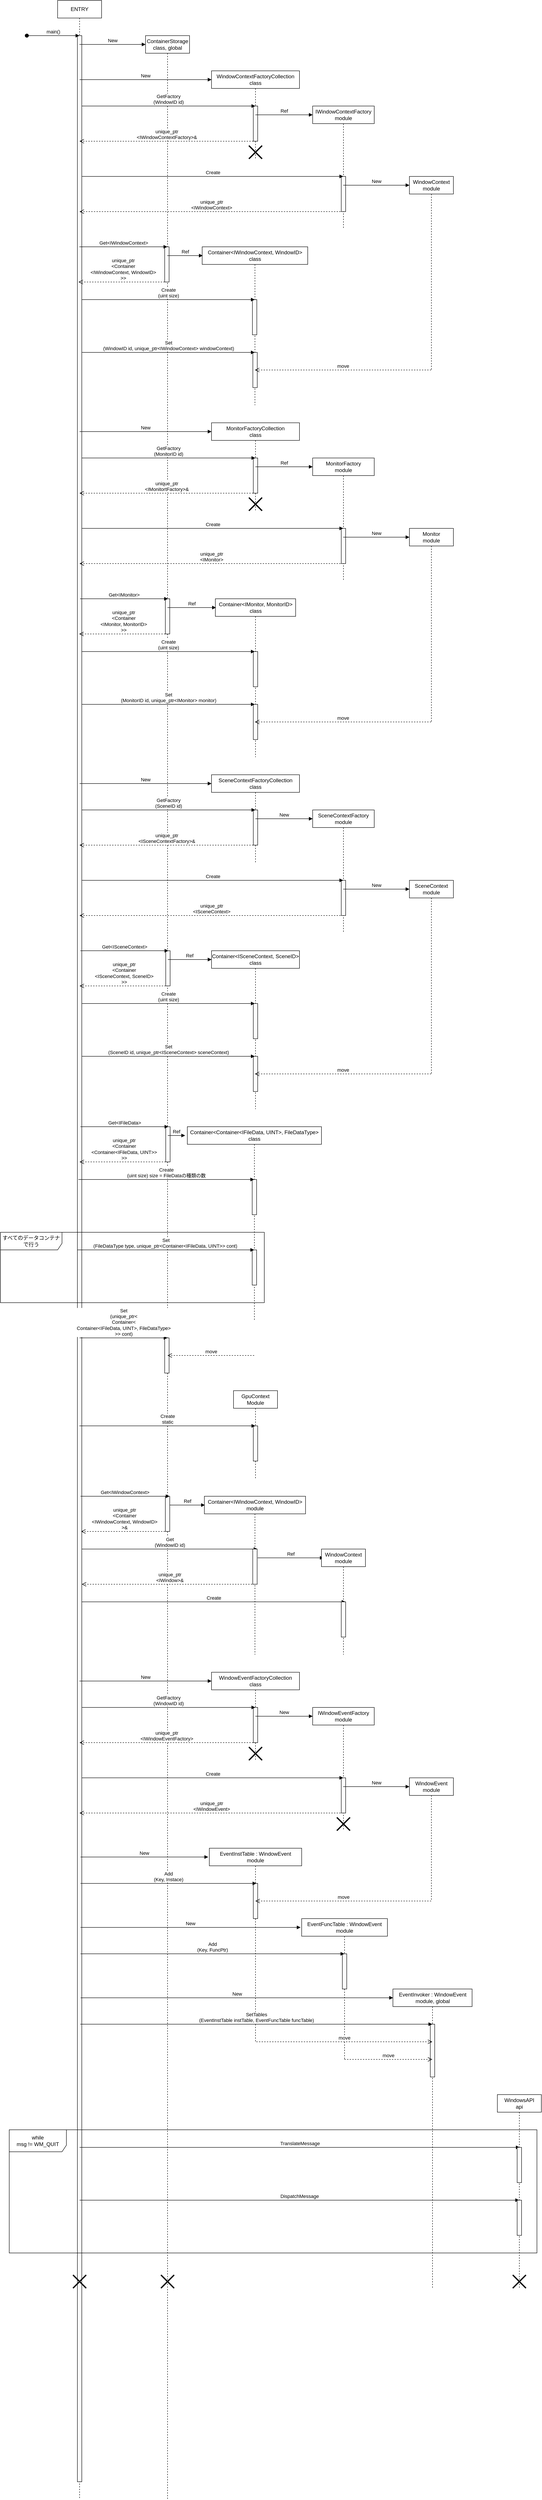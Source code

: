 ﻿<mxfile>
    <diagram id="qtrwpjeU9aI3cUA3aUsC" name="Entry">
        <mxGraphModel dx="1962" dy="864" grid="1" gridSize="10" guides="1" tooltips="1" connect="1" arrows="1" fold="1" page="0" pageScale="1" pageWidth="827" pageHeight="1169" math="0" shadow="0">
            <root>
                <mxCell id="0"/>
                <mxCell id="1" parent="0"/>
                <mxCell id="156" value="ENTRY" style="shape=umlLifeline;perimeter=lifelinePerimeter;whiteSpace=wrap;html=1;container=1;dropTarget=0;collapsible=0;recursiveResize=0;outlineConnect=0;portConstraint=eastwest;newEdgeStyle={&quot;curved&quot;:0,&quot;rounded&quot;:0};" parent="1" vertex="1">
                    <mxGeometry x="70" y="280" width="100" height="5680" as="geometry"/>
                </mxCell>
                <mxCell id="157" value="" style="html=1;points=[[0,0,0,0,5],[0,1,0,0,-5],[1,0,0,0,5],[1,1,0,0,-5]];perimeter=orthogonalPerimeter;outlineConnect=0;targetShapes=umlLifeline;portConstraint=eastwest;newEdgeStyle={&quot;curved&quot;:0,&quot;rounded&quot;:0};" parent="156" vertex="1">
                    <mxGeometry x="45" y="80" width="10" height="5560" as="geometry"/>
                </mxCell>
                <mxCell id="158" value="" style="shape=umlDestroy;whiteSpace=wrap;html=1;strokeWidth=3;targetShapes=umlLifeline;" parent="156" vertex="1">
                    <mxGeometry x="35" y="5170" width="30" height="30" as="geometry"/>
                </mxCell>
                <mxCell id="159" value="main()" style="html=1;verticalAlign=bottom;startArrow=oval;startFill=1;endArrow=block;startSize=8;curved=0;rounded=0;" parent="1" target="156" edge="1">
                    <mxGeometry width="60" relative="1" as="geometry">
                        <mxPoint y="360" as="sourcePoint"/>
                        <mxPoint x="60" y="360" as="targetPoint"/>
                    </mxGeometry>
                </mxCell>
                <mxCell id="160" value="ContainerStorage&lt;div&gt;class, global&lt;/div&gt;" style="shape=umlLifeline;perimeter=lifelinePerimeter;whiteSpace=wrap;html=1;container=1;dropTarget=0;collapsible=0;recursiveResize=0;outlineConnect=0;portConstraint=eastwest;newEdgeStyle={&quot;curved&quot;:0,&quot;rounded&quot;:0};" parent="1" vertex="1">
                    <mxGeometry x="270" y="360" width="100" height="5600" as="geometry"/>
                </mxCell>
                <mxCell id="161" value="" style="html=1;points=[[0,0,0,0,5],[0,1,0,0,-5],[1,0,0,0,5],[1,1,0,0,-5]];perimeter=orthogonalPerimeter;outlineConnect=0;targetShapes=umlLifeline;portConstraint=eastwest;newEdgeStyle={&quot;curved&quot;:0,&quot;rounded&quot;:0};" parent="160" vertex="1">
                    <mxGeometry x="43.5" y="480" width="10" height="80" as="geometry"/>
                </mxCell>
                <mxCell id="162" value="" style="html=1;points=[[0,0,0,0,5],[0,1,0,0,-5],[1,0,0,0,5],[1,1,0,0,-5]];perimeter=orthogonalPerimeter;outlineConnect=0;targetShapes=umlLifeline;portConstraint=eastwest;newEdgeStyle={&quot;curved&quot;:0,&quot;rounded&quot;:0};" parent="160" vertex="1">
                    <mxGeometry x="45" y="3320" width="10" height="80" as="geometry"/>
                </mxCell>
                <mxCell id="165" value="" style="shape=umlDestroy;whiteSpace=wrap;html=1;strokeWidth=3;targetShapes=umlLifeline;" parent="160" vertex="1">
                    <mxGeometry x="35" y="5090" width="30" height="30" as="geometry"/>
                </mxCell>
                <mxCell id="166" value="" style="html=1;points=[[0,0,0,0,5],[0,1,0,0,-5],[1,0,0,0,5],[1,1,0,0,-5]];perimeter=orthogonalPerimeter;outlineConnect=0;targetShapes=umlLifeline;portConstraint=eastwest;newEdgeStyle={&quot;curved&quot;:0,&quot;rounded&quot;:0};" parent="160" vertex="1">
                    <mxGeometry x="43.5" y="2960" width="10" height="80" as="geometry"/>
                </mxCell>
                <mxCell id="bkqUX6HlrA4KqCKPsRNB-304" value="" style="html=1;points=[[0,0,0,0,5],[0,1,0,0,-5],[1,0,0,0,5],[1,1,0,0,-5]];perimeter=orthogonalPerimeter;outlineConnect=0;targetShapes=umlLifeline;portConstraint=eastwest;newEdgeStyle={&quot;curved&quot;:0,&quot;rounded&quot;:0};" parent="160" vertex="1">
                    <mxGeometry x="45" y="1280" width="10" height="80" as="geometry"/>
                </mxCell>
                <mxCell id="bkqUX6HlrA4KqCKPsRNB-305" value="Get&amp;lt;IMonitor&amp;gt;" style="html=1;verticalAlign=bottom;endArrow=block;curved=0;rounded=0;" parent="160" edge="1">
                    <mxGeometry width="80" relative="1" as="geometry">
                        <mxPoint x="-148.87" y="1280" as="sourcePoint"/>
                        <mxPoint x="51" y="1280" as="targetPoint"/>
                    </mxGeometry>
                </mxCell>
                <mxCell id="bkqUX6HlrA4KqCKPsRNB-306" value="unique_ptr&lt;div&gt;&amp;lt;Container&lt;/div&gt;&lt;div&gt;&amp;lt;IMonitor, MonitorID&amp;gt;&lt;/div&gt;&lt;div&gt;&amp;gt;&amp;gt;&lt;/div&gt;" style="html=1;verticalAlign=bottom;endArrow=open;dashed=1;endSize=8;curved=0;rounded=0;" parent="160" edge="1">
                    <mxGeometry relative="1" as="geometry">
                        <mxPoint x="51" y="1360" as="sourcePoint"/>
                        <mxPoint x="-150.857" y="1360" as="targetPoint"/>
                    </mxGeometry>
                </mxCell>
                <mxCell id="bkqUX6HlrA4KqCKPsRNB-308" value="" style="html=1;points=[[0,0,0,0,5],[0,1,0,0,-5],[1,0,0,0,5],[1,1,0,0,-5]];perimeter=orthogonalPerimeter;outlineConnect=0;targetShapes=umlLifeline;portConstraint=eastwest;newEdgeStyle={&quot;curved&quot;:0,&quot;rounded&quot;:0};" parent="160" vertex="1">
                    <mxGeometry x="45.86" y="2080" width="10" height="80" as="geometry"/>
                </mxCell>
                <mxCell id="bkqUX6HlrA4KqCKPsRNB-309" value="Get&amp;lt;ISceneContext&amp;gt;" style="html=1;verticalAlign=bottom;endArrow=block;curved=0;rounded=0;" parent="160" edge="1">
                    <mxGeometry width="80" relative="1" as="geometry">
                        <mxPoint x="-148.01" y="2080" as="sourcePoint"/>
                        <mxPoint x="51.86" y="2080" as="targetPoint"/>
                    </mxGeometry>
                </mxCell>
                <mxCell id="bkqUX6HlrA4KqCKPsRNB-310" value="unique_ptr&lt;div&gt;&amp;lt;Container&lt;/div&gt;&lt;div&gt;&amp;lt;ISceneContext, SceneID&amp;gt;&lt;/div&gt;&lt;div&gt;&amp;gt;&amp;gt;&lt;/div&gt;" style="html=1;verticalAlign=bottom;endArrow=open;dashed=1;endSize=8;curved=0;rounded=0;" parent="160" edge="1">
                    <mxGeometry relative="1" as="geometry">
                        <mxPoint x="51.86" y="2160" as="sourcePoint"/>
                        <mxPoint x="-149.997" y="2160" as="targetPoint"/>
                    </mxGeometry>
                </mxCell>
                <mxCell id="bkqUX6HlrA4KqCKPsRNB-312" value="" style="html=1;points=[[0,0,0,0,5],[0,1,0,0,-5],[1,0,0,0,5],[1,1,0,0,-5]];perimeter=orthogonalPerimeter;outlineConnect=0;targetShapes=umlLifeline;portConstraint=eastwest;newEdgeStyle={&quot;curved&quot;:0,&quot;rounded&quot;:0};" parent="160" vertex="1">
                    <mxGeometry x="45.86" y="2480" width="10" height="80" as="geometry"/>
                </mxCell>
                <mxCell id="bkqUX6HlrA4KqCKPsRNB-313" value="Get&amp;lt;IFileData&amp;gt;" style="html=1;verticalAlign=bottom;endArrow=block;curved=0;rounded=0;" parent="160" edge="1">
                    <mxGeometry width="80" relative="1" as="geometry">
                        <mxPoint x="-148.01" y="2480" as="sourcePoint"/>
                        <mxPoint x="51.86" y="2480" as="targetPoint"/>
                    </mxGeometry>
                </mxCell>
                <mxCell id="bkqUX6HlrA4KqCKPsRNB-314" value="unique_ptr&lt;div&gt;&amp;lt;Container&lt;/div&gt;&lt;div&gt;&amp;lt;Container&lt;span style=&quot;background-color: light-dark(#ffffff, var(--ge-dark-color, #121212));&quot;&gt;&amp;lt;IFileData, UINT&amp;gt;&lt;/span&gt;&lt;span style=&quot;background-color: light-dark(#ffffff, var(--ge-dark-color, #121212));&quot;&gt;&amp;gt;&lt;/span&gt;&lt;/div&gt;&lt;div&gt;&lt;span style=&quot;background-color: light-dark(#ffffff, var(--ge-dark-color, #121212));&quot;&gt;&amp;gt;&amp;gt;&lt;/span&gt;&lt;/div&gt;" style="html=1;verticalAlign=bottom;endArrow=open;dashed=1;endSize=8;curved=0;rounded=0;" parent="160" edge="1">
                    <mxGeometry relative="1" as="geometry">
                        <mxPoint x="51.86" y="2560" as="sourcePoint"/>
                        <mxPoint x="-149.997" y="2560" as="targetPoint"/>
                    </mxGeometry>
                </mxCell>
                <mxCell id="bkqUX6HlrA4KqCKPsRNB-315" value="Ref" style="html=1;verticalAlign=bottom;endArrow=block;curved=0;rounded=0;" parent="160" edge="1">
                    <mxGeometry width="80" relative="1" as="geometry">
                        <mxPoint x="50.693" y="2500" as="sourcePoint"/>
                        <mxPoint x="90" y="2500" as="targetPoint"/>
                    </mxGeometry>
                </mxCell>
                <mxCell id="167" value="New" style="html=1;verticalAlign=bottom;endArrow=block;curved=0;rounded=0;" parent="1" edge="1">
                    <mxGeometry width="80" relative="1" as="geometry">
                        <mxPoint x="119.7" y="380" as="sourcePoint"/>
                        <mxPoint x="270" y="380" as="targetPoint"/>
                    </mxGeometry>
                </mxCell>
                <mxCell id="168" value="IWindowContextFactory&lt;div&gt;&lt;span style=&quot;background-color: transparent;&quot;&gt;module&lt;/span&gt;&lt;/div&gt;" style="shape=umlLifeline;perimeter=lifelinePerimeter;whiteSpace=wrap;html=1;container=1;dropTarget=0;collapsible=0;recursiveResize=0;outlineConnect=0;portConstraint=eastwest;newEdgeStyle={&quot;curved&quot;:0,&quot;rounded&quot;:0};" parent="1" vertex="1">
                    <mxGeometry x="650" y="520" width="140" height="280" as="geometry"/>
                </mxCell>
                <mxCell id="169" value="" style="html=1;points=[[0,0,0,0,5],[0,1,0,0,-5],[1,0,0,0,5],[1,1,0,0,-5]];perimeter=orthogonalPerimeter;outlineConnect=0;targetShapes=umlLifeline;portConstraint=eastwest;newEdgeStyle={&quot;curved&quot;:0,&quot;rounded&quot;:0};" parent="168" vertex="1">
                    <mxGeometry x="65" y="160" width="10" height="80" as="geometry"/>
                </mxCell>
                <mxCell id="170" value="unique_ptr&lt;div&gt;&amp;lt;IWindowContext&amp;gt;&lt;/div&gt;" style="html=1;verticalAlign=bottom;endArrow=open;dashed=1;endSize=8;curved=0;rounded=0;" parent="1" edge="1">
                    <mxGeometry relative="1" as="geometry">
                        <mxPoint x="719.5" y="760" as="sourcePoint"/>
                        <mxPoint x="119.833" y="760" as="targetPoint"/>
                    </mxGeometry>
                </mxCell>
                <mxCell id="171" value="Container&amp;lt;IWindowContext, WindowID&amp;gt;&lt;div&gt;class&lt;/div&gt;" style="shape=umlLifeline;perimeter=lifelinePerimeter;whiteSpace=wrap;html=1;container=1;dropTarget=0;collapsible=0;recursiveResize=0;outlineConnect=0;portConstraint=eastwest;newEdgeStyle={&quot;curved&quot;:0,&quot;rounded&quot;:0};" parent="1" vertex="1">
                    <mxGeometry x="398.75" y="840" width="240" height="360" as="geometry"/>
                </mxCell>
                <mxCell id="172" value="" style="html=1;points=[[0,0,0,0,5],[0,1,0,0,-5],[1,0,0,0,5],[1,1,0,0,-5]];perimeter=orthogonalPerimeter;outlineConnect=0;targetShapes=umlLifeline;portConstraint=eastwest;newEdgeStyle={&quot;curved&quot;:0,&quot;rounded&quot;:0};" parent="171" vertex="1">
                    <mxGeometry x="114.25" y="120" width="10" height="80" as="geometry"/>
                </mxCell>
                <mxCell id="173" value="" style="html=1;points=[[0,0,0,0,5],[0,1,0,0,-5],[1,0,0,0,5],[1,1,0,0,-5]];perimeter=orthogonalPerimeter;outlineConnect=0;targetShapes=umlLifeline;portConstraint=eastwest;newEdgeStyle={&quot;curved&quot;:0,&quot;rounded&quot;:0};" parent="171" vertex="1">
                    <mxGeometry x="115.25" y="240" width="10" height="80" as="geometry"/>
                </mxCell>
                <mxCell id="175" value="Create&lt;div&gt;(uint size)&lt;/div&gt;" style="html=1;verticalAlign=bottom;endArrow=block;curved=0;rounded=0;" parent="1" edge="1">
                    <mxGeometry x="0.0" width="80" relative="1" as="geometry">
                        <mxPoint x="125" y="960" as="sourcePoint"/>
                        <mxPoint x="518.25" y="960" as="targetPoint"/>
                        <mxPoint as="offset"/>
                    </mxGeometry>
                </mxCell>
                <mxCell id="176" value="Set&lt;div&gt;(WindowID id, unique_ptr&amp;lt;IWindowContext&amp;gt; windowContext)&lt;/div&gt;" style="html=1;verticalAlign=bottom;endArrow=block;curved=0;rounded=0;" parent="1" edge="1">
                    <mxGeometry width="80" relative="1" as="geometry">
                        <mxPoint x="125" y="1080" as="sourcePoint"/>
                        <mxPoint x="518.25" y="1080" as="targetPoint"/>
                    </mxGeometry>
                </mxCell>
                <mxCell id="177" value="WindowContext&lt;div&gt;module&lt;/div&gt;" style="shape=umlLifeline;perimeter=lifelinePerimeter;whiteSpace=wrap;html=1;container=1;dropTarget=0;collapsible=0;recursiveResize=0;outlineConnect=0;portConstraint=eastwest;newEdgeStyle={&quot;curved&quot;:0,&quot;rounded&quot;:0};" parent="1" vertex="1">
                    <mxGeometry x="870" y="680" width="100" height="440" as="geometry"/>
                </mxCell>
                <mxCell id="178" value="New" style="html=1;verticalAlign=bottom;endArrow=block;curved=0;rounded=0;" parent="1" edge="1">
                    <mxGeometry width="80" relative="1" as="geometry">
                        <mxPoint x="719.5" y="700" as="sourcePoint"/>
                        <mxPoint x="870" y="700" as="targetPoint"/>
                    </mxGeometry>
                </mxCell>
                <mxCell id="179" value="Get&amp;lt;IWindowContext&amp;gt;" style="html=1;verticalAlign=bottom;endArrow=block;curved=0;rounded=0;" parent="1" edge="1">
                    <mxGeometry width="80" relative="1" as="geometry">
                        <mxPoint x="119.63" y="840" as="sourcePoint"/>
                        <mxPoint x="319.5" y="840" as="targetPoint"/>
                    </mxGeometry>
                </mxCell>
                <mxCell id="181" value="move" style="html=1;verticalAlign=bottom;endArrow=open;dashed=1;endSize=8;curved=0;rounded=0;" parent="1" edge="1">
                    <mxGeometry relative="1" as="geometry">
                        <mxPoint x="919.5" y="1120" as="sourcePoint"/>
                        <mxPoint x="518.583" y="1120" as="targetPoint"/>
                    </mxGeometry>
                </mxCell>
                <mxCell id="182" value="EventInstTable : WindowEvent&lt;div&gt;module&lt;/div&gt;" style="shape=umlLifeline;perimeter=lifelinePerimeter;whiteSpace=wrap;html=1;container=1;dropTarget=0;collapsible=0;recursiveResize=0;outlineConnect=0;portConstraint=eastwest;newEdgeStyle={&quot;curved&quot;:0,&quot;rounded&quot;:0};" parent="1" vertex="1">
                    <mxGeometry x="415" y="4480" width="210" height="440" as="geometry"/>
                </mxCell>
                <mxCell id="183" value="" style="html=1;points=[[0,0,0,0,5],[0,1,0,0,-5],[1,0,0,0,5],[1,1,0,0,-5]];perimeter=orthogonalPerimeter;outlineConnect=0;targetShapes=umlLifeline;portConstraint=eastwest;newEdgeStyle={&quot;curved&quot;:0,&quot;rounded&quot;:0};" parent="182" vertex="1">
                    <mxGeometry x="100" y="80" width="10" height="80" as="geometry"/>
                </mxCell>
                <mxCell id="184" value="New" style="html=1;verticalAlign=bottom;endArrow=block;curved=0;rounded=0;" parent="1" edge="1">
                    <mxGeometry width="80" relative="1" as="geometry">
                        <mxPoint x="122.231" y="4500" as="sourcePoint"/>
                        <mxPoint x="412.5" y="4500" as="targetPoint"/>
                    </mxGeometry>
                </mxCell>
                <mxCell id="185" value="Add&lt;div&gt;(Key, Instace)&lt;/div&gt;" style="html=1;verticalAlign=bottom;endArrow=block;curved=0;rounded=0;" parent="1" edge="1">
                    <mxGeometry width="80" relative="1" as="geometry">
                        <mxPoint x="122.231" y="4560" as="sourcePoint"/>
                        <mxPoint x="522.0" y="4560" as="targetPoint"/>
                    </mxGeometry>
                </mxCell>
                <mxCell id="186" value="EventFuncTable : WindowEvent&lt;div&gt;module&lt;/div&gt;" style="shape=umlLifeline;perimeter=lifelinePerimeter;whiteSpace=wrap;html=1;container=1;dropTarget=0;collapsible=0;recursiveResize=0;outlineConnect=0;portConstraint=eastwest;newEdgeStyle={&quot;curved&quot;:0,&quot;rounded&quot;:0};" parent="1" vertex="1">
                    <mxGeometry x="625" y="4640" width="195" height="320" as="geometry"/>
                </mxCell>
                <mxCell id="187" value="" style="html=1;points=[[0,0,0,0,5],[0,1,0,0,-5],[1,0,0,0,5],[1,1,0,0,-5]];perimeter=orthogonalPerimeter;outlineConnect=0;targetShapes=umlLifeline;portConstraint=eastwest;newEdgeStyle={&quot;curved&quot;:0,&quot;rounded&quot;:0};" parent="186" vertex="1">
                    <mxGeometry x="92.5" y="80" width="10" height="80" as="geometry"/>
                </mxCell>
                <mxCell id="188" value="New" style="html=1;verticalAlign=bottom;endArrow=block;curved=0;rounded=0;" parent="1" edge="1">
                    <mxGeometry width="80" relative="1" as="geometry">
                        <mxPoint x="122.231" y="4660" as="sourcePoint"/>
                        <mxPoint x="622.5" y="4660" as="targetPoint"/>
                    </mxGeometry>
                </mxCell>
                <mxCell id="189" value="Add&lt;div&gt;(Key, FuncPtr)&lt;/div&gt;" style="html=1;verticalAlign=bottom;endArrow=block;curved=0;rounded=0;" parent="1" edge="1">
                    <mxGeometry width="80" relative="1" as="geometry">
                        <mxPoint x="122.231" y="4720" as="sourcePoint"/>
                        <mxPoint x="722.0" y="4720" as="targetPoint"/>
                    </mxGeometry>
                </mxCell>
                <mxCell id="190" value="EventInvoker : WindowEvent&lt;div&gt;module, global&lt;/div&gt;" style="shape=umlLifeline;perimeter=lifelinePerimeter;whiteSpace=wrap;html=1;container=1;dropTarget=0;collapsible=0;recursiveResize=0;outlineConnect=0;portConstraint=eastwest;newEdgeStyle={&quot;curved&quot;:0,&quot;rounded&quot;:0};" parent="1" vertex="1">
                    <mxGeometry x="832.5" y="4800" width="180" height="680" as="geometry"/>
                </mxCell>
                <mxCell id="191" value="" style="html=1;points=[[0,0,0,0,5],[0,1,0,0,-5],[1,0,0,0,5],[1,1,0,0,-5]];perimeter=orthogonalPerimeter;outlineConnect=0;targetShapes=umlLifeline;portConstraint=eastwest;newEdgeStyle={&quot;curved&quot;:0,&quot;rounded&quot;:0};" parent="190" vertex="1">
                    <mxGeometry x="85" y="80" width="10" height="120" as="geometry"/>
                </mxCell>
                <mxCell id="192" value="New" style="html=1;verticalAlign=bottom;endArrow=block;curved=0;rounded=0;" parent="1" edge="1">
                    <mxGeometry width="80" relative="1" as="geometry">
                        <mxPoint x="122.5" y="4820" as="sourcePoint"/>
                        <mxPoint x="832.77" y="4820" as="targetPoint"/>
                    </mxGeometry>
                </mxCell>
                <mxCell id="193" value="SetTables&lt;div&gt;(EventInstTable instTable, EventFuncTable funcTable)&lt;/div&gt;" style="html=1;verticalAlign=bottom;endArrow=block;curved=0;rounded=0;" parent="1" edge="1">
                    <mxGeometry width="80" relative="1" as="geometry">
                        <mxPoint x="121.667" y="4880" as="sourcePoint"/>
                        <mxPoint x="922" y="4880" as="targetPoint"/>
                    </mxGeometry>
                </mxCell>
                <mxCell id="194" value="move" style="html=1;verticalAlign=bottom;endArrow=open;dashed=1;endSize=8;curved=0;rounded=0;" parent="1" edge="1">
                    <mxGeometry relative="1" as="geometry">
                        <mxPoint x="521.889" y="4920" as="sourcePoint"/>
                        <mxPoint x="922.0" y="4920" as="targetPoint"/>
                    </mxGeometry>
                </mxCell>
                <mxCell id="195" value="move" style="html=1;verticalAlign=bottom;endArrow=open;dashed=1;endSize=8;curved=0;rounded=0;" parent="1" edge="1">
                    <mxGeometry relative="1" as="geometry">
                        <mxPoint x="722.231" y="4960" as="sourcePoint"/>
                        <mxPoint x="922" y="4960" as="targetPoint"/>
                    </mxGeometry>
                </mxCell>
                <mxCell id="196" value="Container&amp;lt;Container&amp;lt;IFileData, UINT&amp;gt;, FileDataType&amp;gt;&lt;div&gt;class&lt;/div&gt;" style="shape=umlLifeline;perimeter=lifelinePerimeter;whiteSpace=wrap;html=1;container=1;dropTarget=0;collapsible=0;recursiveResize=0;outlineConnect=0;portConstraint=eastwest;newEdgeStyle={&quot;curved&quot;:0,&quot;rounded&quot;:0};" parent="1" vertex="1">
                    <mxGeometry x="365" y="2840" width="305" height="440" as="geometry"/>
                </mxCell>
                <mxCell id="197" value="" style="html=1;points=[[0,0,0,0,5],[0,1,0,0,-5],[1,0,0,0,5],[1,1,0,0,-5]];perimeter=orthogonalPerimeter;outlineConnect=0;targetShapes=umlLifeline;portConstraint=eastwest;newEdgeStyle={&quot;curved&quot;:0,&quot;rounded&quot;:0};" parent="196" vertex="1">
                    <mxGeometry x="147.5" y="120" width="10" height="80" as="geometry"/>
                </mxCell>
                <mxCell id="198" value="" style="html=1;points=[[0,0,0,0,5],[0,1,0,0,-5],[1,0,0,0,5],[1,1,0,0,-5]];perimeter=orthogonalPerimeter;outlineConnect=0;targetShapes=umlLifeline;portConstraint=eastwest;newEdgeStyle={&quot;curved&quot;:0,&quot;rounded&quot;:0};" parent="196" vertex="1">
                    <mxGeometry x="147.5" y="280" width="10" height="80" as="geometry"/>
                </mxCell>
                <mxCell id="200" value="Create&lt;div&gt;(uint size) size = FileDataの種類の数&lt;/div&gt;" style="html=1;verticalAlign=bottom;endArrow=block;curved=0;rounded=0;" parent="1" edge="1">
                    <mxGeometry width="80" relative="1" as="geometry">
                        <mxPoint x="117.31" y="2960" as="sourcePoint"/>
                        <mxPoint x="517" y="2960" as="targetPoint"/>
                    </mxGeometry>
                </mxCell>
                <mxCell id="201" value="Set&lt;div&gt;(FileDataType type, unique_ptr&amp;lt;&lt;span style=&quot;background-color: light-dark(#ffffff, var(--ge-dark-color, #121212));&quot;&gt;Container&amp;lt;IFileData, UINT&amp;gt;&lt;/span&gt;&lt;span style=&quot;background-color: light-dark(#ffffff, var(--ge-dark-color, #121212));&quot;&gt;&amp;gt; cont)&amp;nbsp;&lt;/span&gt;&lt;/div&gt;" style="html=1;verticalAlign=bottom;endArrow=block;curved=0;rounded=0;" parent="1" edge="1">
                    <mxGeometry x="0.001" width="80" relative="1" as="geometry">
                        <mxPoint x="114.667" y="3120" as="sourcePoint"/>
                        <mxPoint x="517" y="3120" as="targetPoint"/>
                        <mxPoint as="offset"/>
                    </mxGeometry>
                </mxCell>
                <mxCell id="202" value="GpuContext&lt;div&gt;Module&lt;/div&gt;" style="shape=umlLifeline;perimeter=lifelinePerimeter;whiteSpace=wrap;html=1;container=1;dropTarget=0;collapsible=0;recursiveResize=0;outlineConnect=0;portConstraint=eastwest;newEdgeStyle={&quot;curved&quot;:0,&quot;rounded&quot;:0};" parent="1" vertex="1">
                    <mxGeometry x="470" y="3440" width="100" height="200" as="geometry"/>
                </mxCell>
                <mxCell id="203" value="" style="html=1;points=[[0,0,0,0,5],[0,1,0,0,-5],[1,0,0,0,5],[1,1,0,0,-5]];perimeter=orthogonalPerimeter;outlineConnect=0;targetShapes=umlLifeline;portConstraint=eastwest;newEdgeStyle={&quot;curved&quot;:0,&quot;rounded&quot;:0};" parent="202" vertex="1">
                    <mxGeometry x="45" y="80" width="10" height="80" as="geometry"/>
                </mxCell>
                <mxCell id="204" value="Create&lt;div&gt;static&lt;/div&gt;" style="html=1;verticalAlign=bottom;endArrow=block;curved=0;rounded=0;" parent="1" edge="1">
                    <mxGeometry width="80" relative="1" as="geometry">
                        <mxPoint x="119.63" y="3520" as="sourcePoint"/>
                        <mxPoint x="519.5" y="3520" as="targetPoint"/>
                    </mxGeometry>
                </mxCell>
                <mxCell id="205" value="Get&amp;lt;IWindowContext&amp;gt;" style="html=1;verticalAlign=bottom;endArrow=block;curved=0;rounded=0;" parent="1" edge="1">
                    <mxGeometry width="80" relative="1" as="geometry">
                        <mxPoint x="122.167" y="3680" as="sourcePoint"/>
                        <mxPoint x="324.5" y="3680" as="targetPoint"/>
                    </mxGeometry>
                </mxCell>
                <mxCell id="206" value="unique_ptr&lt;div&gt;&amp;lt;&lt;span style=&quot;background-color: light-dark(#ffffff, var(--ge-dark-color, #121212));&quot;&gt;Container&lt;/span&gt;&lt;/div&gt;&lt;div&gt;&lt;span style=&quot;background-color: light-dark(#ffffff, var(--ge-dark-color, #121212));&quot;&gt;&amp;lt;&lt;/span&gt;&lt;span style=&quot;background-color: light-dark(#ffffff, var(--ge-dark-color, #121212));&quot;&gt;IWindowContext, WindowID&lt;/span&gt;&lt;span style=&quot;background-color: light-dark(#ffffff, var(--ge-dark-color, #121212));&quot;&gt;&amp;gt;&lt;/span&gt;&lt;div&gt;&lt;span style=&quot;background-color: light-dark(#ffffff, var(--ge-dark-color, #121212));&quot;&gt;&amp;gt;&amp;amp;&lt;/span&gt;&lt;/div&gt;&lt;/div&gt;" style="html=1;verticalAlign=bottom;endArrow=open;dashed=1;endSize=8;curved=0;rounded=0;" parent="1" edge="1">
                    <mxGeometry relative="1" as="geometry">
                        <mxPoint x="320.0" y="3760" as="sourcePoint"/>
                        <mxPoint x="123.5" y="3760" as="targetPoint"/>
                    </mxGeometry>
                </mxCell>
                <mxCell id="207" value="Ref" style="html=1;verticalAlign=bottom;endArrow=block;curved=0;rounded=0;" parent="1" edge="1">
                    <mxGeometry width="80" relative="1" as="geometry">
                        <mxPoint x="324.959" y="3700" as="sourcePoint"/>
                        <mxPoint x="405" y="3700" as="targetPoint"/>
                    </mxGeometry>
                </mxCell>
                <mxCell id="208" value="Get&lt;div&gt;(WindowID id)&lt;/div&gt;" style="html=1;verticalAlign=bottom;endArrow=block;curved=0;rounded=0;" parent="1" edge="1">
                    <mxGeometry width="80" relative="1" as="geometry">
                        <mxPoint x="124.944" y="3800" as="sourcePoint"/>
                        <mxPoint x="524.5" y="3800" as="targetPoint"/>
                    </mxGeometry>
                </mxCell>
                <mxCell id="209" value="unique_ptr&lt;div&gt;&amp;lt;IWindow&amp;gt;&amp;amp;&lt;/div&gt;" style="html=1;verticalAlign=bottom;endArrow=open;dashed=1;endSize=8;curved=0;rounded=0;" parent="1" edge="1">
                    <mxGeometry relative="1" as="geometry">
                        <mxPoint x="524.5" y="3880" as="sourcePoint"/>
                        <mxPoint x="124.944" y="3880" as="targetPoint"/>
                    </mxGeometry>
                </mxCell>
                <mxCell id="210" value="Ref" style="html=1;verticalAlign=bottom;endArrow=block;curved=0;rounded=0;" parent="1" edge="1">
                    <mxGeometry width="80" relative="1" as="geometry">
                        <mxPoint x="524.944" y="3820" as="sourcePoint"/>
                        <mxPoint x="675" y="3820" as="targetPoint"/>
                    </mxGeometry>
                </mxCell>
                <mxCell id="211" value="Create" style="html=1;verticalAlign=bottom;endArrow=block;curved=0;rounded=0;" parent="1" edge="1">
                    <mxGeometry width="80" relative="1" as="geometry">
                        <mxPoint x="124.548" y="3920" as="sourcePoint"/>
                        <mxPoint x="724.5" y="3920" as="targetPoint"/>
                    </mxGeometry>
                </mxCell>
                <mxCell id="212" value="Container&amp;lt;IWindowContext, WindowID&amp;gt;&lt;div&gt;module&lt;/div&gt;" style="shape=umlLifeline;perimeter=lifelinePerimeter;whiteSpace=wrap;html=1;container=1;dropTarget=0;collapsible=0;recursiveResize=0;outlineConnect=0;portConstraint=eastwest;newEdgeStyle={&quot;curved&quot;:0,&quot;rounded&quot;:0};" parent="1" vertex="1">
                    <mxGeometry x="403.75" y="3680" width="230" height="360" as="geometry"/>
                </mxCell>
                <mxCell id="213" value="" style="html=1;points=[[0,0,0,0,5],[0,1,0,0,-5],[1,0,0,0,5],[1,1,0,0,-5]];perimeter=orthogonalPerimeter;outlineConnect=0;targetShapes=umlLifeline;portConstraint=eastwest;newEdgeStyle={&quot;curved&quot;:0,&quot;rounded&quot;:0};" parent="212" vertex="1">
                    <mxGeometry x="110" y="120" width="10" height="80" as="geometry"/>
                </mxCell>
                <mxCell id="214" value="WindowContext&lt;div&gt;module&lt;/div&gt;" style="shape=umlLifeline;perimeter=lifelinePerimeter;whiteSpace=wrap;html=1;container=1;dropTarget=0;collapsible=0;recursiveResize=0;outlineConnect=0;portConstraint=eastwest;newEdgeStyle={&quot;curved&quot;:0,&quot;rounded&quot;:0};" parent="1" vertex="1">
                    <mxGeometry x="670" y="3800" width="100" height="240" as="geometry"/>
                </mxCell>
                <mxCell id="215" value="" style="html=1;points=[[0,0,0,0,5],[0,1,0,0,-5],[1,0,0,0,5],[1,1,0,0,-5]];perimeter=orthogonalPerimeter;outlineConnect=0;targetShapes=umlLifeline;portConstraint=eastwest;newEdgeStyle={&quot;curved&quot;:0,&quot;rounded&quot;:0};" parent="214" vertex="1">
                    <mxGeometry x="45" y="120" width="10" height="80" as="geometry"/>
                </mxCell>
                <mxCell id="216" value="TranslateMessage" style="html=1;verticalAlign=bottom;endArrow=block;curved=0;rounded=0;" parent="1" edge="1">
                    <mxGeometry width="80" relative="1" as="geometry">
                        <mxPoint x="120" y="5160" as="sourcePoint"/>
                        <mxPoint x="1120.75" y="5160" as="targetPoint"/>
                        <mxPoint as="offset"/>
                    </mxGeometry>
                </mxCell>
                <mxCell id="217" value="DispatchMessage" style="html=1;verticalAlign=bottom;endArrow=block;curved=0;rounded=0;" parent="1" edge="1">
                    <mxGeometry width="80" relative="1" as="geometry">
                        <mxPoint x="120" y="5280" as="sourcePoint"/>
                        <mxPoint x="1119.5" y="5280" as="targetPoint"/>
                        <mxPoint as="offset"/>
                    </mxGeometry>
                </mxCell>
                <mxCell id="218" value="while&lt;div&gt;msg != WM_QUIT&lt;/div&gt;" style="shape=umlFrame;whiteSpace=wrap;html=1;pointerEvents=0;width=130;height=50;" parent="1" vertex="1">
                    <mxGeometry x="-40" y="5120" width="1200" height="280" as="geometry"/>
                </mxCell>
                <mxCell id="219" value="WindowsAPI&lt;div&gt;api&lt;/div&gt;" style="shape=umlLifeline;perimeter=lifelinePerimeter;whiteSpace=wrap;html=1;container=1;dropTarget=0;collapsible=0;recursiveResize=0;outlineConnect=0;portConstraint=eastwest;newEdgeStyle={&quot;curved&quot;:0,&quot;rounded&quot;:0};" parent="1" vertex="1">
                    <mxGeometry x="1070" y="5040" width="100" height="440" as="geometry"/>
                </mxCell>
                <mxCell id="220" value="" style="shape=umlDestroy;whiteSpace=wrap;html=1;strokeWidth=3;targetShapes=umlLifeline;" parent="219" vertex="1">
                    <mxGeometry x="35" y="410" width="30" height="30" as="geometry"/>
                </mxCell>
                <mxCell id="221" value="" style="html=1;points=[[0,0,0,0,5],[0,1,0,0,-5],[1,0,0,0,5],[1,1,0,0,-5]];perimeter=orthogonalPerimeter;outlineConnect=0;targetShapes=umlLifeline;portConstraint=eastwest;newEdgeStyle={&quot;curved&quot;:0,&quot;rounded&quot;:0};" parent="219" vertex="1">
                    <mxGeometry x="45" y="120" width="10" height="80" as="geometry"/>
                </mxCell>
                <mxCell id="222" value="" style="html=1;points=[[0,0,0,0,5],[0,1,0,0,-5],[1,0,0,0,5],[1,1,0,0,-5]];perimeter=orthogonalPerimeter;outlineConnect=0;targetShapes=umlLifeline;portConstraint=eastwest;newEdgeStyle={&quot;curved&quot;:0,&quot;rounded&quot;:0};" parent="219" vertex="1">
                    <mxGeometry x="45" y="240" width="10" height="80" as="geometry"/>
                </mxCell>
                <mxCell id="223" value="WindowContextFactoryCollection&lt;div&gt;class&lt;/div&gt;" style="shape=umlLifeline;perimeter=lifelinePerimeter;whiteSpace=wrap;html=1;container=1;dropTarget=0;collapsible=0;recursiveResize=0;outlineConnect=0;portConstraint=eastwest;newEdgeStyle={&quot;curved&quot;:0,&quot;rounded&quot;:0};" parent="1" vertex="1">
                    <mxGeometry x="419.98" y="440" width="200.02" height="200" as="geometry"/>
                </mxCell>
                <mxCell id="224" value="" style="html=1;points=[[0,0,0,0,5],[0,1,0,0,-5],[1,0,0,0,5],[1,1,0,0,-5]];perimeter=orthogonalPerimeter;outlineConnect=0;targetShapes=umlLifeline;portConstraint=eastwest;newEdgeStyle={&quot;curved&quot;:0,&quot;rounded&quot;:0};" parent="223" vertex="1">
                    <mxGeometry x="95.02" y="80" width="10" height="80" as="geometry"/>
                </mxCell>
                <mxCell id="225" value="" style="shape=umlDestroy;whiteSpace=wrap;html=1;strokeWidth=3;targetShapes=umlLifeline;" parent="223" vertex="1">
                    <mxGeometry x="85.02" y="170" width="30" height="30" as="geometry"/>
                </mxCell>
                <mxCell id="226" value="GetFactory&lt;div&gt;(WindowID id)&lt;/div&gt;" style="html=1;verticalAlign=bottom;endArrow=block;curved=0;rounded=0;" parent="1" edge="1">
                    <mxGeometry width="80" relative="1" as="geometry">
                        <mxPoint x="125" y="520" as="sourcePoint"/>
                        <mxPoint x="519.49" y="520" as="targetPoint"/>
                    </mxGeometry>
                </mxCell>
                <mxCell id="227" value="Ref" style="html=1;verticalAlign=bottom;endArrow=block;curved=0;rounded=0;" parent="1" edge="1">
                    <mxGeometry width="80" relative="1" as="geometry">
                        <mxPoint x="519.823" y="540" as="sourcePoint"/>
                        <mxPoint x="650" y="540" as="targetPoint"/>
                    </mxGeometry>
                </mxCell>
                <mxCell id="228" value="unique_ptr&lt;div&gt;&amp;lt;IWindowContextFactory&amp;gt;&amp;amp;&lt;/div&gt;" style="html=1;verticalAlign=bottom;endArrow=open;dashed=1;endSize=8;curved=0;rounded=0;" parent="1" edge="1">
                    <mxGeometry relative="1" as="geometry">
                        <mxPoint x="515" y="600" as="sourcePoint"/>
                        <mxPoint x="119.833" y="600" as="targetPoint"/>
                    </mxGeometry>
                </mxCell>
                <mxCell id="229" value="Create" style="html=1;verticalAlign=bottom;endArrow=block;curved=0;rounded=0;" parent="1" edge="1">
                    <mxGeometry width="80" relative="1" as="geometry">
                        <mxPoint x="125" y="680" as="sourcePoint"/>
                        <mxPoint x="719.5" y="680" as="targetPoint"/>
                    </mxGeometry>
                </mxCell>
                <mxCell id="230" value="MonitorFactory&lt;div&gt;&lt;span style=&quot;background-color: transparent;&quot;&gt;module&lt;/span&gt;&lt;/div&gt;" style="shape=umlLifeline;perimeter=lifelinePerimeter;whiteSpace=wrap;html=1;container=1;dropTarget=0;collapsible=0;recursiveResize=0;outlineConnect=0;portConstraint=eastwest;newEdgeStyle={&quot;curved&quot;:0,&quot;rounded&quot;:0};" parent="1" vertex="1">
                    <mxGeometry x="650" y="1320" width="140" height="280" as="geometry"/>
                </mxCell>
                <mxCell id="231" value="" style="html=1;points=[[0,0,0,0,5],[0,1,0,0,-5],[1,0,0,0,5],[1,1,0,0,-5]];perimeter=orthogonalPerimeter;outlineConnect=0;targetShapes=umlLifeline;portConstraint=eastwest;newEdgeStyle={&quot;curved&quot;:0,&quot;rounded&quot;:0};" parent="230" vertex="1">
                    <mxGeometry x="65" y="160" width="10" height="80" as="geometry"/>
                </mxCell>
                <mxCell id="232" value="unique_ptr&lt;div&gt;&amp;lt;IMonitor&amp;gt;&lt;/div&gt;" style="html=1;verticalAlign=bottom;endArrow=open;dashed=1;endSize=8;curved=0;rounded=0;" parent="1" edge="1">
                    <mxGeometry relative="1" as="geometry">
                        <mxPoint x="719.5" y="1560" as="sourcePoint"/>
                        <mxPoint x="119.833" y="1560" as="targetPoint"/>
                    </mxGeometry>
                </mxCell>
                <mxCell id="233" value="Container&amp;lt;IMonitor, MonitorID&amp;gt;&lt;div&gt;class&lt;/div&gt;" style="shape=umlLifeline;perimeter=lifelinePerimeter;whiteSpace=wrap;html=1;container=1;dropTarget=0;collapsible=0;recursiveResize=0;outlineConnect=0;portConstraint=eastwest;newEdgeStyle={&quot;curved&quot;:0,&quot;rounded&quot;:0};" parent="1" vertex="1">
                    <mxGeometry x="428.75" y="1640" width="182.5" height="360" as="geometry"/>
                </mxCell>
                <mxCell id="234" value="" style="html=1;points=[[0,0,0,0,5],[0,1,0,0,-5],[1,0,0,0,5],[1,1,0,0,-5]];perimeter=orthogonalPerimeter;outlineConnect=0;targetShapes=umlLifeline;portConstraint=eastwest;newEdgeStyle={&quot;curved&quot;:0,&quot;rounded&quot;:0};" parent="233" vertex="1">
                    <mxGeometry x="86.25" y="120" width="10" height="80" as="geometry"/>
                </mxCell>
                <mxCell id="235" value="" style="html=1;points=[[0,0,0,0,5],[0,1,0,0,-5],[1,0,0,0,5],[1,1,0,0,-5]];perimeter=orthogonalPerimeter;outlineConnect=0;targetShapes=umlLifeline;portConstraint=eastwest;newEdgeStyle={&quot;curved&quot;:0,&quot;rounded&quot;:0};" parent="233" vertex="1">
                    <mxGeometry x="86.25" y="240" width="10" height="80" as="geometry"/>
                </mxCell>
                <mxCell id="237" value="Create&lt;div&gt;(uint size)&lt;/div&gt;" style="html=1;verticalAlign=bottom;endArrow=block;curved=0;rounded=0;" parent="1" edge="1">
                    <mxGeometry x="0.0" width="80" relative="1" as="geometry">
                        <mxPoint x="125" y="1760" as="sourcePoint"/>
                        <mxPoint x="518.25" y="1760" as="targetPoint"/>
                        <mxPoint as="offset"/>
                    </mxGeometry>
                </mxCell>
                <mxCell id="238" value="Set&lt;div&gt;(MonitorID id, unique_ptr&amp;lt;IMonitor&amp;gt; monitor)&lt;/div&gt;" style="html=1;verticalAlign=bottom;endArrow=block;curved=0;rounded=0;" parent="1" edge="1">
                    <mxGeometry width="80" relative="1" as="geometry">
                        <mxPoint x="125" y="1880" as="sourcePoint"/>
                        <mxPoint x="518.25" y="1880" as="targetPoint"/>
                    </mxGeometry>
                </mxCell>
                <mxCell id="239" value="Monitor&lt;div&gt;module&lt;/div&gt;" style="shape=umlLifeline;perimeter=lifelinePerimeter;whiteSpace=wrap;html=1;container=1;dropTarget=0;collapsible=0;recursiveResize=0;outlineConnect=0;portConstraint=eastwest;newEdgeStyle={&quot;curved&quot;:0,&quot;rounded&quot;:0};" parent="1" vertex="1">
                    <mxGeometry x="870" y="1480" width="100" height="440" as="geometry"/>
                </mxCell>
                <mxCell id="240" value="New" style="html=1;verticalAlign=bottom;endArrow=block;curved=0;rounded=0;" parent="1" edge="1">
                    <mxGeometry width="80" relative="1" as="geometry">
                        <mxPoint x="719.5" y="1500" as="sourcePoint"/>
                        <mxPoint x="870" y="1500" as="targetPoint"/>
                    </mxGeometry>
                </mxCell>
                <mxCell id="243" value="move" style="html=1;verticalAlign=bottom;endArrow=open;dashed=1;endSize=8;curved=0;rounded=0;" parent="1" edge="1">
                    <mxGeometry relative="1" as="geometry">
                        <mxPoint x="919.5" y="1920" as="sourcePoint"/>
                        <mxPoint x="518.583" y="1920" as="targetPoint"/>
                    </mxGeometry>
                </mxCell>
                <mxCell id="244" value="MonitorFactoryCollection&lt;div&gt;class&lt;/div&gt;" style="shape=umlLifeline;perimeter=lifelinePerimeter;whiteSpace=wrap;html=1;container=1;dropTarget=0;collapsible=0;recursiveResize=0;outlineConnect=0;portConstraint=eastwest;newEdgeStyle={&quot;curved&quot;:0,&quot;rounded&quot;:0};" parent="1" vertex="1">
                    <mxGeometry x="419.98" y="1240" width="200.02" height="200" as="geometry"/>
                </mxCell>
                <mxCell id="245" value="" style="html=1;points=[[0,0,0,0,5],[0,1,0,0,-5],[1,0,0,0,5],[1,1,0,0,-5]];perimeter=orthogonalPerimeter;outlineConnect=0;targetShapes=umlLifeline;portConstraint=eastwest;newEdgeStyle={&quot;curved&quot;:0,&quot;rounded&quot;:0};" parent="244" vertex="1">
                    <mxGeometry x="95.02" y="80" width="10" height="80" as="geometry"/>
                </mxCell>
                <mxCell id="246" value="" style="shape=umlDestroy;whiteSpace=wrap;html=1;strokeWidth=3;targetShapes=umlLifeline;" parent="244" vertex="1">
                    <mxGeometry x="85.02" y="170" width="30" height="30" as="geometry"/>
                </mxCell>
                <mxCell id="247" value="GetFactory&lt;div&gt;(MonitorID id)&lt;/div&gt;" style="html=1;verticalAlign=bottom;endArrow=block;curved=0;rounded=0;" parent="1" edge="1">
                    <mxGeometry width="80" relative="1" as="geometry">
                        <mxPoint x="125" y="1320" as="sourcePoint"/>
                        <mxPoint x="519.49" y="1320" as="targetPoint"/>
                    </mxGeometry>
                </mxCell>
                <mxCell id="248" value="Ref" style="html=1;verticalAlign=bottom;endArrow=block;curved=0;rounded=0;" parent="1" edge="1">
                    <mxGeometry width="80" relative="1" as="geometry">
                        <mxPoint x="519.823" y="1340" as="sourcePoint"/>
                        <mxPoint x="650" y="1340" as="targetPoint"/>
                    </mxGeometry>
                </mxCell>
                <mxCell id="249" value="unique_ptr&lt;div&gt;&amp;lt;IMonitortFactory&amp;gt;&amp;amp;&lt;/div&gt;" style="html=1;verticalAlign=bottom;endArrow=open;dashed=1;endSize=8;curved=0;rounded=0;" parent="1" edge="1">
                    <mxGeometry relative="1" as="geometry">
                        <mxPoint x="515" y="1400" as="sourcePoint"/>
                        <mxPoint x="119.833" y="1400" as="targetPoint"/>
                    </mxGeometry>
                </mxCell>
                <mxCell id="250" value="Create" style="html=1;verticalAlign=bottom;endArrow=block;curved=0;rounded=0;" parent="1" edge="1">
                    <mxGeometry width="80" relative="1" as="geometry">
                        <mxPoint x="125" y="1480" as="sourcePoint"/>
                        <mxPoint x="719.5" y="1480" as="targetPoint"/>
                    </mxGeometry>
                </mxCell>
                <mxCell id="251" value="SceneContextFactory&lt;div&gt;&lt;span style=&quot;background-color: transparent;&quot;&gt;module&lt;/span&gt;&lt;/div&gt;" style="shape=umlLifeline;perimeter=lifelinePerimeter;whiteSpace=wrap;html=1;container=1;dropTarget=0;collapsible=0;recursiveResize=0;outlineConnect=0;portConstraint=eastwest;newEdgeStyle={&quot;curved&quot;:0,&quot;rounded&quot;:0};" parent="1" vertex="1">
                    <mxGeometry x="650" y="2120" width="140" height="280" as="geometry"/>
                </mxCell>
                <mxCell id="252" value="" style="html=1;points=[[0,0,0,0,5],[0,1,0,0,-5],[1,0,0,0,5],[1,1,0,0,-5]];perimeter=orthogonalPerimeter;outlineConnect=0;targetShapes=umlLifeline;portConstraint=eastwest;newEdgeStyle={&quot;curved&quot;:0,&quot;rounded&quot;:0};" parent="251" vertex="1">
                    <mxGeometry x="65" y="160" width="10" height="80" as="geometry"/>
                </mxCell>
                <mxCell id="253" value="unique_ptr&lt;div&gt;&amp;lt;ISceneContext&amp;gt;&lt;/div&gt;" style="html=1;verticalAlign=bottom;endArrow=open;dashed=1;endSize=8;curved=0;rounded=0;" parent="1" edge="1">
                    <mxGeometry relative="1" as="geometry">
                        <mxPoint x="719.5" y="2360" as="sourcePoint"/>
                        <mxPoint x="119.833" y="2360" as="targetPoint"/>
                    </mxGeometry>
                </mxCell>
                <mxCell id="254" value="Container&amp;lt;ISceneContext, SceneID&amp;gt;&lt;div&gt;class&lt;/div&gt;" style="shape=umlLifeline;perimeter=lifelinePerimeter;whiteSpace=wrap;html=1;container=1;dropTarget=0;collapsible=0;recursiveResize=0;outlineConnect=0;portConstraint=eastwest;newEdgeStyle={&quot;curved&quot;:0,&quot;rounded&quot;:0};" parent="1" vertex="1">
                    <mxGeometry x="420" y="2440" width="200" height="360" as="geometry"/>
                </mxCell>
                <mxCell id="255" value="" style="html=1;points=[[0,0,0,0,5],[0,1,0,0,-5],[1,0,0,0,5],[1,1,0,0,-5]];perimeter=orthogonalPerimeter;outlineConnect=0;targetShapes=umlLifeline;portConstraint=eastwest;newEdgeStyle={&quot;curved&quot;:0,&quot;rounded&quot;:0};" parent="254" vertex="1">
                    <mxGeometry x="95" y="120" width="10" height="80" as="geometry"/>
                </mxCell>
                <mxCell id="256" value="" style="html=1;points=[[0,0,0,0,5],[0,1,0,0,-5],[1,0,0,0,5],[1,1,0,0,-5]];perimeter=orthogonalPerimeter;outlineConnect=0;targetShapes=umlLifeline;portConstraint=eastwest;newEdgeStyle={&quot;curved&quot;:0,&quot;rounded&quot;:0};" parent="254" vertex="1">
                    <mxGeometry x="95" y="240" width="10" height="80" as="geometry"/>
                </mxCell>
                <mxCell id="258" value="Create&lt;div&gt;(uint size)&lt;/div&gt;" style="html=1;verticalAlign=bottom;endArrow=block;curved=0;rounded=0;" parent="1" edge="1">
                    <mxGeometry x="0.0" width="80" relative="1" as="geometry">
                        <mxPoint x="125" y="2560" as="sourcePoint"/>
                        <mxPoint x="518.25" y="2560" as="targetPoint"/>
                        <mxPoint as="offset"/>
                    </mxGeometry>
                </mxCell>
                <mxCell id="259" value="Set&lt;div&gt;(SceneID id, unique_ptr&amp;lt;ISceneContext&amp;gt; sceneContext)&lt;/div&gt;" style="html=1;verticalAlign=bottom;endArrow=block;curved=0;rounded=0;" parent="1" edge="1">
                    <mxGeometry width="80" relative="1" as="geometry">
                        <mxPoint x="125" y="2680" as="sourcePoint"/>
                        <mxPoint x="518.25" y="2680" as="targetPoint"/>
                    </mxGeometry>
                </mxCell>
                <mxCell id="260" value="SceneContext&lt;div&gt;module&lt;/div&gt;" style="shape=umlLifeline;perimeter=lifelinePerimeter;whiteSpace=wrap;html=1;container=1;dropTarget=0;collapsible=0;recursiveResize=0;outlineConnect=0;portConstraint=eastwest;newEdgeStyle={&quot;curved&quot;:0,&quot;rounded&quot;:0};" parent="1" vertex="1">
                    <mxGeometry x="870" y="2280" width="100" height="440" as="geometry"/>
                </mxCell>
                <mxCell id="261" value="New" style="html=1;verticalAlign=bottom;endArrow=block;curved=0;rounded=0;" parent="1" edge="1">
                    <mxGeometry width="80" relative="1" as="geometry">
                        <mxPoint x="719.5" y="2300" as="sourcePoint"/>
                        <mxPoint x="870" y="2300" as="targetPoint"/>
                    </mxGeometry>
                </mxCell>
                <mxCell id="264" value="move" style="html=1;verticalAlign=bottom;endArrow=open;dashed=1;endSize=8;curved=0;rounded=0;" parent="1" edge="1">
                    <mxGeometry relative="1" as="geometry">
                        <mxPoint x="919.5" y="2720" as="sourcePoint"/>
                        <mxPoint x="518.583" y="2720" as="targetPoint"/>
                    </mxGeometry>
                </mxCell>
                <mxCell id="265" value="SceneContextFactoryCollection&lt;div&gt;class&lt;/div&gt;" style="shape=umlLifeline;perimeter=lifelinePerimeter;whiteSpace=wrap;html=1;container=1;dropTarget=0;collapsible=0;recursiveResize=0;outlineConnect=0;portConstraint=eastwest;newEdgeStyle={&quot;curved&quot;:0,&quot;rounded&quot;:0};" parent="1" vertex="1">
                    <mxGeometry x="419.98" y="2040" width="200.02" height="200" as="geometry"/>
                </mxCell>
                <mxCell id="266" value="" style="html=1;points=[[0,0,0,0,5],[0,1,0,0,-5],[1,0,0,0,5],[1,1,0,0,-5]];perimeter=orthogonalPerimeter;outlineConnect=0;targetShapes=umlLifeline;portConstraint=eastwest;newEdgeStyle={&quot;curved&quot;:0,&quot;rounded&quot;:0};" parent="265" vertex="1">
                    <mxGeometry x="95.02" y="80" width="10" height="80" as="geometry"/>
                </mxCell>
                <mxCell id="267" value="GetFactory&lt;div&gt;(SceneID id)&lt;/div&gt;" style="html=1;verticalAlign=bottom;endArrow=block;curved=0;rounded=0;" parent="1" edge="1">
                    <mxGeometry x="0.0" width="80" relative="1" as="geometry">
                        <mxPoint x="125" y="2120" as="sourcePoint"/>
                        <mxPoint x="519.49" y="2120" as="targetPoint"/>
                        <mxPoint as="offset"/>
                    </mxGeometry>
                </mxCell>
                <mxCell id="268" value="New" style="html=1;verticalAlign=bottom;endArrow=block;curved=0;rounded=0;" parent="1" edge="1">
                    <mxGeometry width="80" relative="1" as="geometry">
                        <mxPoint x="519.823" y="2140" as="sourcePoint"/>
                        <mxPoint x="650" y="2140" as="targetPoint"/>
                    </mxGeometry>
                </mxCell>
                <mxCell id="269" value="unique_ptr&lt;div&gt;&amp;lt;ISceneContextFactory&amp;gt;&amp;amp;&lt;/div&gt;" style="html=1;verticalAlign=bottom;endArrow=open;dashed=1;endSize=8;curved=0;rounded=0;" parent="1" edge="1">
                    <mxGeometry relative="1" as="geometry">
                        <mxPoint x="515" y="2200" as="sourcePoint"/>
                        <mxPoint x="119.833" y="2200" as="targetPoint"/>
                    </mxGeometry>
                </mxCell>
                <mxCell id="270" value="Create" style="html=1;verticalAlign=bottom;endArrow=block;curved=0;rounded=0;" parent="1" edge="1">
                    <mxGeometry width="80" relative="1" as="geometry">
                        <mxPoint x="125" y="2280" as="sourcePoint"/>
                        <mxPoint x="719.5" y="2280" as="targetPoint"/>
                    </mxGeometry>
                </mxCell>
                <mxCell id="271" value="IWindowEventFactory&lt;div&gt;&lt;span style=&quot;background-color: transparent;&quot;&gt;module&lt;/span&gt;&lt;/div&gt;" style="shape=umlLifeline;perimeter=lifelinePerimeter;whiteSpace=wrap;html=1;container=1;dropTarget=0;collapsible=0;recursiveResize=0;outlineConnect=0;portConstraint=eastwest;newEdgeStyle={&quot;curved&quot;:0,&quot;rounded&quot;:0};" parent="1" vertex="1">
                    <mxGeometry x="650.0" y="4160" width="140" height="280" as="geometry"/>
                </mxCell>
                <mxCell id="272" value="" style="html=1;points=[[0,0,0,0,5],[0,1,0,0,-5],[1,0,0,0,5],[1,1,0,0,-5]];perimeter=orthogonalPerimeter;outlineConnect=0;targetShapes=umlLifeline;portConstraint=eastwest;newEdgeStyle={&quot;curved&quot;:0,&quot;rounded&quot;:0};" parent="271" vertex="1">
                    <mxGeometry x="65" y="160" width="10" height="80" as="geometry"/>
                </mxCell>
                <mxCell id="273" value="" style="shape=umlDestroy;whiteSpace=wrap;html=1;strokeWidth=3;targetShapes=umlLifeline;" parent="271" vertex="1">
                    <mxGeometry x="55" y="250" width="30" height="30" as="geometry"/>
                </mxCell>
                <mxCell id="274" value="unique_ptr&lt;div&gt;&amp;lt;IWindowEvent&amp;gt;&lt;/div&gt;" style="html=1;verticalAlign=bottom;endArrow=open;dashed=1;endSize=8;curved=0;rounded=0;" parent="1" edge="1">
                    <mxGeometry relative="1" as="geometry">
                        <mxPoint x="719.5" y="4400" as="sourcePoint"/>
                        <mxPoint x="119.833" y="4400" as="targetPoint"/>
                    </mxGeometry>
                </mxCell>
                <mxCell id="275" value="WindowEvent&lt;div&gt;module&lt;/div&gt;" style="shape=umlLifeline;perimeter=lifelinePerimeter;whiteSpace=wrap;html=1;container=1;dropTarget=0;collapsible=0;recursiveResize=0;outlineConnect=0;portConstraint=eastwest;newEdgeStyle={&quot;curved&quot;:0,&quot;rounded&quot;:0};" parent="1" vertex="1">
                    <mxGeometry x="870" y="4320" width="100" height="280" as="geometry"/>
                </mxCell>
                <mxCell id="276" value="New" style="html=1;verticalAlign=bottom;endArrow=block;curved=0;rounded=0;" parent="1" edge="1">
                    <mxGeometry width="80" relative="1" as="geometry">
                        <mxPoint x="719.5" y="4340" as="sourcePoint"/>
                        <mxPoint x="870.0" y="4340" as="targetPoint"/>
                    </mxGeometry>
                </mxCell>
                <mxCell id="277" value="WindowEventFactoryCollection&lt;div&gt;class&lt;/div&gt;" style="shape=umlLifeline;perimeter=lifelinePerimeter;whiteSpace=wrap;html=1;container=1;dropTarget=0;collapsible=0;recursiveResize=0;outlineConnect=0;portConstraint=eastwest;newEdgeStyle={&quot;curved&quot;:0,&quot;rounded&quot;:0};" parent="1" vertex="1">
                    <mxGeometry x="419.98" y="4080" width="200.02" height="200" as="geometry"/>
                </mxCell>
                <mxCell id="278" value="" style="html=1;points=[[0,0,0,0,5],[0,1,0,0,-5],[1,0,0,0,5],[1,1,0,0,-5]];perimeter=orthogonalPerimeter;outlineConnect=0;targetShapes=umlLifeline;portConstraint=eastwest;newEdgeStyle={&quot;curved&quot;:0,&quot;rounded&quot;:0};" parent="277" vertex="1">
                    <mxGeometry x="95.02" y="80" width="10" height="80" as="geometry"/>
                </mxCell>
                <mxCell id="279" value="" style="shape=umlDestroy;whiteSpace=wrap;html=1;strokeWidth=3;targetShapes=umlLifeline;" parent="277" vertex="1">
                    <mxGeometry x="85.02" y="170" width="30" height="30" as="geometry"/>
                </mxCell>
                <mxCell id="280" value="GetFactory&lt;div&gt;(WindowID id)&lt;/div&gt;" style="html=1;verticalAlign=bottom;endArrow=block;curved=0;rounded=0;" parent="1" edge="1">
                    <mxGeometry width="80" relative="1" as="geometry">
                        <mxPoint x="125.0" y="4160" as="sourcePoint"/>
                        <mxPoint x="519.49" y="4160" as="targetPoint"/>
                    </mxGeometry>
                </mxCell>
                <mxCell id="281" value="New" style="html=1;verticalAlign=bottom;endArrow=block;curved=0;rounded=0;" parent="1" edge="1">
                    <mxGeometry width="80" relative="1" as="geometry">
                        <mxPoint x="519.823" y="4180" as="sourcePoint"/>
                        <mxPoint x="650.0" y="4180" as="targetPoint"/>
                    </mxGeometry>
                </mxCell>
                <mxCell id="282" value="unique_ptr&lt;div&gt;&amp;lt;IWindowEventFactory&amp;gt;&lt;/div&gt;" style="html=1;verticalAlign=bottom;endArrow=open;dashed=1;endSize=8;curved=0;rounded=0;" parent="1" edge="1">
                    <mxGeometry relative="1" as="geometry">
                        <mxPoint x="515.0" y="4240" as="sourcePoint"/>
                        <mxPoint x="119.833" y="4240" as="targetPoint"/>
                    </mxGeometry>
                </mxCell>
                <mxCell id="283" value="Create" style="html=1;verticalAlign=bottom;endArrow=block;curved=0;rounded=0;" parent="1" edge="1">
                    <mxGeometry width="80" relative="1" as="geometry">
                        <mxPoint x="125.0" y="4320" as="sourcePoint"/>
                        <mxPoint x="719.5" y="4320" as="targetPoint"/>
                    </mxGeometry>
                </mxCell>
                <mxCell id="284" value="New" style="html=1;verticalAlign=bottom;endArrow=block;curved=0;rounded=0;" parent="1" edge="1">
                    <mxGeometry width="80" relative="1" as="geometry">
                        <mxPoint x="120.035" y="460" as="sourcePoint"/>
                        <mxPoint x="420" y="460" as="targetPoint"/>
                    </mxGeometry>
                </mxCell>
                <mxCell id="285" value="New" style="html=1;verticalAlign=bottom;endArrow=block;curved=0;rounded=0;" parent="1" edge="1">
                    <mxGeometry width="80" relative="1" as="geometry">
                        <mxPoint x="120.024" y="1260" as="sourcePoint"/>
                        <mxPoint x="420" y="1260" as="targetPoint"/>
                    </mxGeometry>
                </mxCell>
                <mxCell id="286" value="New" style="html=1;verticalAlign=bottom;endArrow=block;curved=0;rounded=0;" parent="1" edge="1">
                    <mxGeometry width="80" relative="1" as="geometry">
                        <mxPoint x="120.024" y="2060" as="sourcePoint"/>
                        <mxPoint x="420" y="2060" as="targetPoint"/>
                    </mxGeometry>
                </mxCell>
                <mxCell id="287" value="New" style="html=1;verticalAlign=bottom;endArrow=block;curved=0;rounded=0;" parent="1" edge="1">
                    <mxGeometry width="80" relative="1" as="geometry">
                        <mxPoint x="119.81" y="4100" as="sourcePoint"/>
                        <mxPoint x="420" y="4100" as="targetPoint"/>
                    </mxGeometry>
                </mxCell>
                <mxCell id="288" value="すべてのデータコンテナで行う" style="shape=umlFrame;whiteSpace=wrap;html=1;pointerEvents=0;width=140;height=40;" parent="1" vertex="1">
                    <mxGeometry x="-60" y="3080" width="600" height="160" as="geometry"/>
                </mxCell>
                <mxCell id="289" value="Set&lt;div&gt;(unique_ptr&amp;lt;&lt;/div&gt;&lt;div&gt;&lt;span style=&quot;background-color: light-dark(#ffffff, var(--ge-dark-color, #121212));&quot;&gt;Container&amp;lt;&lt;/span&gt;&lt;/div&gt;&lt;div&gt;&lt;span style=&quot;background-color: light-dark(#ffffff, var(--ge-dark-color, #121212));&quot;&gt;Container&amp;lt;IFileData, UINT&amp;gt;, FileDataType&lt;/span&gt;&lt;span style=&quot;background-color: light-dark(#ffffff, var(--ge-dark-color, #121212));&quot;&gt;&amp;gt;&lt;/span&gt;&lt;/div&gt;&lt;div&gt;&lt;span style=&quot;background-color: light-dark(#ffffff, var(--ge-dark-color, #121212));&quot;&gt;&amp;gt;&amp;gt; cont)&lt;/span&gt;&lt;/div&gt;" style="html=1;verticalAlign=bottom;endArrow=block;curved=0;rounded=0;" parent="1" edge="1">
                    <mxGeometry width="80" relative="1" as="geometry">
                        <mxPoint x="120.0" y="3320" as="sourcePoint"/>
                        <mxPoint x="319.87" y="3320" as="targetPoint"/>
                    </mxGeometry>
                </mxCell>
                <mxCell id="290" value="move" style="html=1;verticalAlign=bottom;endArrow=open;dashed=1;endSize=8;curved=0;rounded=0;" parent="1" edge="1">
                    <mxGeometry relative="1" as="geometry">
                        <mxPoint x="517" y="3360" as="sourcePoint"/>
                        <mxPoint x="319.894" y="3360" as="targetPoint"/>
                    </mxGeometry>
                </mxCell>
                <mxCell id="298" value="move" style="html=1;verticalAlign=bottom;endArrow=open;dashed=1;endSize=8;curved=0;rounded=0;" parent="1" edge="1">
                    <mxGeometry relative="1" as="geometry">
                        <mxPoint x="919.5" y="4600" as="sourcePoint"/>
                        <mxPoint x="519.759" y="4600" as="targetPoint"/>
                    </mxGeometry>
                </mxCell>
                <mxCell id="bkqUX6HlrA4KqCKPsRNB-302" value="Ref" style="html=1;verticalAlign=bottom;endArrow=block;curved=0;rounded=0;" parent="1" edge="1">
                    <mxGeometry width="80" relative="1" as="geometry">
                        <mxPoint x="319.5" y="860" as="sourcePoint"/>
                        <mxPoint x="400" y="860" as="targetPoint"/>
                    </mxGeometry>
                </mxCell>
                <mxCell id="bkqUX6HlrA4KqCKPsRNB-303" value="unique_ptr&lt;div&gt;&amp;lt;Container&lt;/div&gt;&lt;div&gt;&amp;lt;IWindowContext, WindowID&amp;gt;&lt;/div&gt;&lt;div&gt;&amp;gt;&amp;gt;&lt;/div&gt;" style="html=1;verticalAlign=bottom;endArrow=open;dashed=1;endSize=8;curved=0;rounded=0;" parent="1" edge="1">
                    <mxGeometry relative="1" as="geometry">
                        <mxPoint x="319.5" y="920" as="sourcePoint"/>
                        <mxPoint x="117.643" y="920" as="targetPoint"/>
                    </mxGeometry>
                </mxCell>
                <mxCell id="bkqUX6HlrA4KqCKPsRNB-307" value="Ref" style="html=1;verticalAlign=bottom;endArrow=block;curved=0;rounded=0;" parent="1" edge="1">
                    <mxGeometry width="80" relative="1" as="geometry">
                        <mxPoint x="319.833" y="1660" as="sourcePoint"/>
                        <mxPoint x="430" y="1660" as="targetPoint"/>
                    </mxGeometry>
                </mxCell>
                <mxCell id="bkqUX6HlrA4KqCKPsRNB-311" value="Ref" style="html=1;verticalAlign=bottom;endArrow=block;curved=0;rounded=0;" parent="1" edge="1">
                    <mxGeometry width="80" relative="1" as="geometry">
                        <mxPoint x="320.693" y="2460" as="sourcePoint"/>
                        <mxPoint x="420" y="2460" as="targetPoint"/>
                    </mxGeometry>
                </mxCell>
            </root>
        </mxGraphModel>
    </diagram>
    <diagram id="-WBr5Cd0uP6FVlBDY_HO" name="WindowEvent">
        <mxGraphModel dx="1477" dy="596" grid="1" gridSize="10" guides="1" tooltips="1" connect="1" arrows="1" fold="1" page="0" pageScale="1" pageWidth="827" pageHeight="1169" math="0" shadow="0">
            <root>
                <mxCell id="0"/>
                <mxCell id="1" parent="0"/>
                <mxCell id="y2RoH0T7ziTJ4xaMHbmz-1" value="ContainerStorage&lt;div&gt;class, global&lt;/div&gt;" style="shape=umlLifeline;perimeter=lifelinePerimeter;whiteSpace=wrap;html=1;container=1;dropTarget=0;collapsible=0;recursiveResize=0;outlineConnect=0;portConstraint=eastwest;newEdgeStyle={&quot;curved&quot;:0,&quot;rounded&quot;:0};" parent="1" vertex="1">
                    <mxGeometry x="190" width="100" height="10840" as="geometry"/>
                </mxCell>
                <mxCell id="y2RoH0T7ziTJ4xaMHbmz-2" value="" style="html=1;points=[[0,0,0,0,5],[0,1,0,0,-5],[1,0,0,0,5],[1,1,0,0,-5]];perimeter=orthogonalPerimeter;outlineConnect=0;targetShapes=umlLifeline;portConstraint=eastwest;newEdgeStyle={&quot;curved&quot;:0,&quot;rounded&quot;:0};" parent="y2RoH0T7ziTJ4xaMHbmz-1" vertex="1">
                    <mxGeometry x="45" y="120" width="10" height="80" as="geometry"/>
                </mxCell>
                <mxCell id="y2RoH0T7ziTJ4xaMHbmz-3" value="" style="html=1;points=[[0,0,0,0,5],[0,1,0,0,-5],[1,0,0,0,5],[1,1,0,0,-5]];perimeter=orthogonalPerimeter;outlineConnect=0;targetShapes=umlLifeline;portConstraint=eastwest;newEdgeStyle={&quot;curved&quot;:0,&quot;rounded&quot;:0};" parent="y2RoH0T7ziTJ4xaMHbmz-1" vertex="1">
                    <mxGeometry x="45" y="560" width="10" height="80" as="geometry"/>
                </mxCell>
                <mxCell id="y2RoH0T7ziTJ4xaMHbmz-4" value="" style="html=1;points=[[0,0,0,0,5],[0,1,0,0,-5],[1,0,0,0,5],[1,1,0,0,-5]];perimeter=orthogonalPerimeter;outlineConnect=0;targetShapes=umlLifeline;portConstraint=eastwest;newEdgeStyle={&quot;curved&quot;:0,&quot;rounded&quot;:0};" parent="y2RoH0T7ziTJ4xaMHbmz-1" vertex="1">
                    <mxGeometry x="45" y="1000" width="10" height="80" as="geometry"/>
                </mxCell>
                <mxCell id="y2RoH0T7ziTJ4xaMHbmz-5" value="" style="html=1;points=[[0,0,0,0,5],[0,1,0,0,-5],[1,0,0,0,5],[1,1,0,0,-5]];perimeter=orthogonalPerimeter;outlineConnect=0;targetShapes=umlLifeline;portConstraint=eastwest;newEdgeStyle={&quot;curved&quot;:0,&quot;rounded&quot;:0};" parent="y2RoH0T7ziTJ4xaMHbmz-1" vertex="1">
                    <mxGeometry x="45" y="1400" width="10" height="80" as="geometry"/>
                </mxCell>
                <mxCell id="y2RoH0T7ziTJ4xaMHbmz-6" value="" style="html=1;points=[[0,0,0,0,5],[0,1,0,0,-5],[1,0,0,0,5],[1,1,0,0,-5]];perimeter=orthogonalPerimeter;outlineConnect=0;targetShapes=umlLifeline;portConstraint=eastwest;newEdgeStyle={&quot;curved&quot;:0,&quot;rounded&quot;:0};" parent="y2RoH0T7ziTJ4xaMHbmz-1" vertex="1">
                    <mxGeometry x="45" y="1800" width="10" height="80" as="geometry"/>
                </mxCell>
                <mxCell id="y2RoH0T7ziTJ4xaMHbmz-7" value="" style="html=1;points=[[0,0,0,0,5],[0,1,0,0,-5],[1,0,0,0,5],[1,1,0,0,-5]];perimeter=orthogonalPerimeter;outlineConnect=0;targetShapes=umlLifeline;portConstraint=eastwest;newEdgeStyle={&quot;curved&quot;:0,&quot;rounded&quot;:0};" parent="y2RoH0T7ziTJ4xaMHbmz-1" vertex="1">
                    <mxGeometry x="45" y="2200" width="10" height="80" as="geometry"/>
                </mxCell>
                <mxCell id="y2RoH0T7ziTJ4xaMHbmz-8" value="" style="html=1;points=[[0,0,0,0,5],[0,1,0,0,-5],[1,0,0,0,5],[1,1,0,0,-5]];perimeter=orthogonalPerimeter;outlineConnect=0;targetShapes=umlLifeline;portConstraint=eastwest;newEdgeStyle={&quot;curved&quot;:0,&quot;rounded&quot;:0};" parent="y2RoH0T7ziTJ4xaMHbmz-1" vertex="1">
                    <mxGeometry x="45" y="2600" width="10" height="80" as="geometry"/>
                </mxCell>
                <mxCell id="y2RoH0T7ziTJ4xaMHbmz-9" value="" style="html=1;points=[[0,0,0,0,5],[0,1,0,0,-5],[1,0,0,0,5],[1,1,0,0,-5]];perimeter=orthogonalPerimeter;outlineConnect=0;targetShapes=umlLifeline;portConstraint=eastwest;newEdgeStyle={&quot;curved&quot;:0,&quot;rounded&quot;:0};" parent="y2RoH0T7ziTJ4xaMHbmz-1" vertex="1">
                    <mxGeometry x="45" y="3360" width="10" height="80" as="geometry"/>
                </mxCell>
                <mxCell id="y2RoH0T7ziTJ4xaMHbmz-10" value="" style="html=1;points=[[0,0,0,0,5],[0,1,0,0,-5],[1,0,0,0,5],[1,1,0,0,-5]];perimeter=orthogonalPerimeter;outlineConnect=0;targetShapes=umlLifeline;portConstraint=eastwest;newEdgeStyle={&quot;curved&quot;:0,&quot;rounded&quot;:0};" parent="y2RoH0T7ziTJ4xaMHbmz-1" vertex="1">
                    <mxGeometry x="45.0" y="4200" width="10" height="80" as="geometry"/>
                </mxCell>
                <mxCell id="y2RoH0T7ziTJ4xaMHbmz-11" value="" style="html=1;points=[[0,0,0,0,5],[0,1,0,0,-5],[1,0,0,0,5],[1,1,0,0,-5]];perimeter=orthogonalPerimeter;outlineConnect=0;targetShapes=umlLifeline;portConstraint=eastwest;newEdgeStyle={&quot;curved&quot;:0,&quot;rounded&quot;:0};" parent="y2RoH0T7ziTJ4xaMHbmz-1" vertex="1">
                    <mxGeometry x="45.0" y="5840" width="10" height="80" as="geometry"/>
                </mxCell>
                <mxCell id="y2RoH0T7ziTJ4xaMHbmz-12" value="Ref" style="html=1;verticalAlign=bottom;endArrow=block;curved=0;rounded=0;" parent="y2RoH0T7ziTJ4xaMHbmz-1" edge="1">
                    <mxGeometry width="80" relative="1" as="geometry">
                        <mxPoint x="49.63" y="5860" as="sourcePoint"/>
                        <mxPoint x="300" y="5860" as="targetPoint"/>
                    </mxGeometry>
                </mxCell>
                <mxCell id="y2RoH0T7ziTJ4xaMHbmz-13" value="Get&amp;lt;IFileData&amp;gt;" style="html=1;verticalAlign=bottom;endArrow=block;curved=0;rounded=0;" parent="y2RoH0T7ziTJ4xaMHbmz-1" edge="1">
                    <mxGeometry width="80" relative="1" as="geometry">
                        <mxPoint x="-150.071" y="5840" as="sourcePoint"/>
                        <mxPoint x="49.5" y="5840" as="targetPoint"/>
                    </mxGeometry>
                </mxCell>
                <mxCell id="y2RoH0T7ziTJ4xaMHbmz-14" value="unique_ptr&lt;div&gt;&lt;span style=&quot;background-color: light-dark(#ffffff, var(--ge-dark-color, #121212));&quot;&gt;&amp;lt;Container&lt;/span&gt;&lt;/div&gt;&lt;div&gt;&lt;span style=&quot;background-color: light-dark(#ffffff, var(--ge-dark-color, #121212));&quot;&gt;&amp;lt;Container&amp;lt;IFileData, UINT&amp;gt;, UINT&amp;gt;&lt;/span&gt;&lt;/div&gt;&lt;div&gt;&lt;span style=&quot;background-color: light-dark(#ffffff, var(--ge-dark-color, #121212));&quot;&gt;&amp;gt;&amp;amp;&lt;/span&gt;&lt;/div&gt;" style="html=1;verticalAlign=bottom;endArrow=open;dashed=1;endSize=8;curved=0;rounded=0;" parent="y2RoH0T7ziTJ4xaMHbmz-1" edge="1">
                    <mxGeometry x="0.002" relative="1" as="geometry">
                        <mxPoint x="49.5" y="5920" as="sourcePoint"/>
                        <mxPoint x="-150.056" y="5920" as="targetPoint"/>
                        <mxPoint as="offset"/>
                    </mxGeometry>
                </mxCell>
                <mxCell id="y2RoH0T7ziTJ4xaMHbmz-15" value="GameWindowEvent&lt;div&gt;class&lt;/div&gt;" style="shape=umlLifeline;perimeter=lifelinePerimeter;whiteSpace=wrap;html=1;container=1;dropTarget=0;collapsible=0;recursiveResize=0;outlineConnect=0;portConstraint=eastwest;newEdgeStyle={&quot;curved&quot;:0,&quot;rounded&quot;:0};" parent="1" vertex="1">
                    <mxGeometry x="-30" width="140" height="11920" as="geometry"/>
                </mxCell>
                <mxCell id="y2RoH0T7ziTJ4xaMHbmz-16" value="" style="html=1;points=[[0,0,0,0,5],[0,1,0,0,-5],[1,0,0,0,5],[1,1,0,0,-5]];perimeter=orthogonalPerimeter;outlineConnect=0;targetShapes=umlLifeline;portConstraint=eastwest;newEdgeStyle={&quot;curved&quot;:0,&quot;rounded&quot;:0};" parent="y2RoH0T7ziTJ4xaMHbmz-15" vertex="1">
                    <mxGeometry x="65" y="80" width="10" height="400" as="geometry"/>
                </mxCell>
                <mxCell id="y2RoH0T7ziTJ4xaMHbmz-17" value="" style="html=1;points=[[0,0,0,0,5],[0,1,0,0,-5],[1,0,0,0,5],[1,1,0,0,-5]];perimeter=orthogonalPerimeter;outlineConnect=0;targetShapes=umlLifeline;portConstraint=eastwest;newEdgeStyle={&quot;curved&quot;:0,&quot;rounded&quot;:0};" parent="y2RoH0T7ziTJ4xaMHbmz-15" vertex="1">
                    <mxGeometry x="65" y="520" width="10" height="400" as="geometry"/>
                </mxCell>
                <mxCell id="y2RoH0T7ziTJ4xaMHbmz-18" value="" style="html=1;points=[[0,0,0,0,5],[0,1,0,0,-5],[1,0,0,0,5],[1,1,0,0,-5]];perimeter=orthogonalPerimeter;outlineConnect=0;targetShapes=umlLifeline;portConstraint=eastwest;newEdgeStyle={&quot;curved&quot;:0,&quot;rounded&quot;:0};" parent="y2RoH0T7ziTJ4xaMHbmz-15" vertex="1">
                    <mxGeometry x="65" y="960" width="10" height="400" as="geometry"/>
                </mxCell>
                <mxCell id="y2RoH0T7ziTJ4xaMHbmz-19" value="" style="html=1;points=[[0,0,0,0,5],[0,1,0,0,-5],[1,0,0,0,5],[1,1,0,0,-5]];perimeter=orthogonalPerimeter;outlineConnect=0;targetShapes=umlLifeline;portConstraint=eastwest;newEdgeStyle={&quot;curved&quot;:0,&quot;rounded&quot;:0};" parent="y2RoH0T7ziTJ4xaMHbmz-15" vertex="1">
                    <mxGeometry x="65" y="1400" width="10" height="360" as="geometry"/>
                </mxCell>
                <mxCell id="y2RoH0T7ziTJ4xaMHbmz-20" value="" style="html=1;points=[[0,0,0,0,5],[0,1,0,0,-5],[1,0,0,0,5],[1,1,0,0,-5]];perimeter=orthogonalPerimeter;outlineConnect=0;targetShapes=umlLifeline;portConstraint=eastwest;newEdgeStyle={&quot;curved&quot;:0,&quot;rounded&quot;:0};" parent="y2RoH0T7ziTJ4xaMHbmz-15" vertex="1">
                    <mxGeometry x="65" y="1800" width="10" height="360" as="geometry"/>
                </mxCell>
                <mxCell id="y2RoH0T7ziTJ4xaMHbmz-21" value="" style="html=1;points=[[0,0,0,0,5],[0,1,0,0,-5],[1,0,0,0,5],[1,1,0,0,-5]];perimeter=orthogonalPerimeter;outlineConnect=0;targetShapes=umlLifeline;portConstraint=eastwest;newEdgeStyle={&quot;curved&quot;:0,&quot;rounded&quot;:0};" parent="y2RoH0T7ziTJ4xaMHbmz-15" vertex="1">
                    <mxGeometry x="65" y="2200" width="10" height="360" as="geometry"/>
                </mxCell>
                <mxCell id="y2RoH0T7ziTJ4xaMHbmz-22" value="" style="html=1;points=[[0,0,0,0,5],[0,1,0,0,-5],[1,0,0,0,5],[1,1,0,0,-5]];perimeter=orthogonalPerimeter;outlineConnect=0;targetShapes=umlLifeline;portConstraint=eastwest;newEdgeStyle={&quot;curved&quot;:0,&quot;rounded&quot;:0};" parent="y2RoH0T7ziTJ4xaMHbmz-15" vertex="1">
                    <mxGeometry x="65" y="2600" width="10" height="360" as="geometry"/>
                </mxCell>
                <mxCell id="y2RoH0T7ziTJ4xaMHbmz-23" value="" style="html=1;points=[[0,0,0,0,5],[0,1,0,0,-5],[1,0,0,0,5],[1,1,0,0,-5]];perimeter=orthogonalPerimeter;outlineConnect=0;targetShapes=umlLifeline;portConstraint=eastwest;newEdgeStyle={&quot;curved&quot;:0,&quot;rounded&quot;:0};" parent="y2RoH0T7ziTJ4xaMHbmz-15" vertex="1">
                    <mxGeometry x="65" y="3000" width="10" height="6920" as="geometry"/>
                </mxCell>
                <mxCell id="y2RoH0T7ziTJ4xaMHbmz-24" value="OnKeyDown&lt;br&gt;&lt;div&gt;(ContainerSet contSet,&amp;nbsp;&lt;/div&gt;&lt;div&gt;UINT msg, WPARAM wParam, LPARAM lParam)&lt;/div&gt;" style="html=1;verticalAlign=bottom;startArrow=oval;startFill=1;endArrow=block;startSize=8;curved=0;rounded=0;" parent="1" target="y2RoH0T7ziTJ4xaMHbmz-15" edge="1">
                    <mxGeometry width="60" relative="1" as="geometry">
                        <mxPoint x="-280" y="80" as="sourcePoint"/>
                        <mxPoint x="-20" y="80" as="targetPoint"/>
                    </mxGeometry>
                </mxCell>
                <mxCell id="y2RoH0T7ziTJ4xaMHbmz-25" value="Get&amp;lt;IMonitor&amp;gt;" style="html=1;verticalAlign=bottom;endArrow=block;curved=0;rounded=0;" parent="1" edge="1">
                    <mxGeometry width="80" relative="1" as="geometry">
                        <mxPoint x="39.929" y="120" as="sourcePoint"/>
                        <mxPoint x="239.5" y="120" as="targetPoint"/>
                    </mxGeometry>
                </mxCell>
                <mxCell id="y2RoH0T7ziTJ4xaMHbmz-26" value="unique_ptr&lt;div&gt;&amp;lt;Container&amp;lt;IMonitor, MonitorID&amp;gt;&amp;gt;&amp;amp;&lt;/div&gt;" style="html=1;verticalAlign=bottom;endArrow=open;dashed=1;endSize=8;curved=0;rounded=0;" parent="1" edge="1">
                    <mxGeometry x="0.002" relative="1" as="geometry">
                        <mxPoint x="239.5" y="200" as="sourcePoint"/>
                        <mxPoint x="39.944" y="200" as="targetPoint"/>
                        <mxPoint as="offset"/>
                    </mxGeometry>
                </mxCell>
                <mxCell id="y2RoH0T7ziTJ4xaMHbmz-27" value="Container&amp;lt;IMonitor, MonitorID&amp;gt;&lt;div&gt;class&lt;/div&gt;" style="shape=umlLifeline;perimeter=lifelinePerimeter;whiteSpace=wrap;html=1;container=1;dropTarget=0;collapsible=0;recursiveResize=0;outlineConnect=0;portConstraint=eastwest;newEdgeStyle={&quot;curved&quot;:0,&quot;rounded&quot;:0};" parent="1" vertex="1">
                    <mxGeometry x="340" y="120" width="200" height="360" as="geometry"/>
                </mxCell>
                <mxCell id="y2RoH0T7ziTJ4xaMHbmz-28" value="" style="html=1;points=[[0,0,0,0,5],[0,1,0,0,-5],[1,0,0,0,5],[1,1,0,0,-5]];perimeter=orthogonalPerimeter;outlineConnect=0;targetShapes=umlLifeline;portConstraint=eastwest;newEdgeStyle={&quot;curved&quot;:0,&quot;rounded&quot;:0};" parent="y2RoH0T7ziTJ4xaMHbmz-27" vertex="1">
                    <mxGeometry x="95" y="120" width="10" height="80" as="geometry"/>
                </mxCell>
                <mxCell id="y2RoH0T7ziTJ4xaMHbmz-29" value="Ref" style="html=1;verticalAlign=bottom;endArrow=block;curved=0;rounded=0;" parent="1" edge="1">
                    <mxGeometry width="80" relative="1" as="geometry">
                        <mxPoint x="239.944" y="140" as="sourcePoint"/>
                        <mxPoint x="340" y="140" as="targetPoint"/>
                    </mxGeometry>
                </mxCell>
                <mxCell id="y2RoH0T7ziTJ4xaMHbmz-30" value="IKeyBoardMonitor&lt;div&gt;interface&lt;/div&gt;" style="shape=umlLifeline;perimeter=lifelinePerimeter;whiteSpace=wrap;html=1;container=1;dropTarget=0;collapsible=0;recursiveResize=0;outlineConnect=0;portConstraint=eastwest;newEdgeStyle={&quot;curved&quot;:0,&quot;rounded&quot;:0};" parent="1" vertex="1">
                    <mxGeometry x="590" y="240" width="100" height="240" as="geometry"/>
                </mxCell>
                <mxCell id="y2RoH0T7ziTJ4xaMHbmz-31" value="" style="html=1;points=[[0,0,0,0,5],[0,1,0,0,-5],[1,0,0,0,5],[1,1,0,0,-5]];perimeter=orthogonalPerimeter;outlineConnect=0;targetShapes=umlLifeline;portConstraint=eastwest;newEdgeStyle={&quot;curved&quot;:0,&quot;rounded&quot;:0};" parent="y2RoH0T7ziTJ4xaMHbmz-30" vertex="1">
                    <mxGeometry x="45" y="120" width="10" height="80" as="geometry"/>
                </mxCell>
                <mxCell id="y2RoH0T7ziTJ4xaMHbmz-32" value="Get&lt;div&gt;(MonitorID id)&lt;/div&gt;" style="html=1;verticalAlign=bottom;endArrow=block;curved=0;rounded=0;" parent="1" edge="1">
                    <mxGeometry width="80" relative="1" as="geometry">
                        <mxPoint x="39.944" y="240" as="sourcePoint"/>
                        <mxPoint x="439.5" y="240" as="targetPoint"/>
                    </mxGeometry>
                </mxCell>
                <mxCell id="y2RoH0T7ziTJ4xaMHbmz-33" value="Ref" style="html=1;verticalAlign=bottom;endArrow=block;curved=0;rounded=0;" parent="1" source="y2RoH0T7ziTJ4xaMHbmz-27" edge="1">
                    <mxGeometry x="-0.0" width="80" relative="1" as="geometry">
                        <mxPoint x="510" y="260" as="sourcePoint"/>
                        <mxPoint x="590" y="260" as="targetPoint"/>
                        <mxPoint as="offset"/>
                    </mxGeometry>
                </mxCell>
                <mxCell id="y2RoH0T7ziTJ4xaMHbmz-34" value="Press&lt;div&gt;(WPARAM wParam, LPARAM lParam)&lt;/div&gt;" style="html=1;verticalAlign=bottom;endArrow=block;curved=0;rounded=0;" parent="1" edge="1">
                    <mxGeometry width="80" relative="1" as="geometry">
                        <mxPoint x="39.5" y="360" as="sourcePoint"/>
                        <mxPoint x="639.5" y="360" as="targetPoint"/>
                    </mxGeometry>
                </mxCell>
                <mxCell id="y2RoH0T7ziTJ4xaMHbmz-35" value="OnKeyUp&lt;br&gt;&lt;div&gt;&lt;div&gt;(ContainerSet contSet,&amp;nbsp;&lt;/div&gt;&lt;div&gt;UINT msg, WPARAM wParam, LPARAM lParam)&lt;/div&gt;&lt;/div&gt;" style="html=1;verticalAlign=bottom;startArrow=oval;startFill=1;endArrow=block;startSize=8;curved=0;rounded=0;" parent="1" edge="1">
                    <mxGeometry width="60" relative="1" as="geometry">
                        <mxPoint x="-280" y="520" as="sourcePoint"/>
                        <mxPoint x="40" y="520" as="targetPoint"/>
                    </mxGeometry>
                </mxCell>
                <mxCell id="y2RoH0T7ziTJ4xaMHbmz-36" value="Get&amp;lt;IMonitor&amp;gt;" style="html=1;verticalAlign=bottom;endArrow=block;curved=0;rounded=0;" parent="1" edge="1">
                    <mxGeometry width="80" relative="1" as="geometry">
                        <mxPoint x="39.929" y="560" as="sourcePoint"/>
                        <mxPoint x="239.5" y="560" as="targetPoint"/>
                    </mxGeometry>
                </mxCell>
                <mxCell id="y2RoH0T7ziTJ4xaMHbmz-37" value="unique_ptr&lt;div&gt;&amp;lt;Container&amp;lt;IMonitor, MonitorID&amp;gt;&amp;gt;&amp;amp;&lt;/div&gt;" style="html=1;verticalAlign=bottom;endArrow=open;dashed=1;endSize=8;curved=0;rounded=0;" parent="1" edge="1">
                    <mxGeometry relative="1" as="geometry">
                        <mxPoint x="239.5" y="640" as="sourcePoint"/>
                        <mxPoint x="39.944" y="640" as="targetPoint"/>
                    </mxGeometry>
                </mxCell>
                <mxCell id="y2RoH0T7ziTJ4xaMHbmz-38" value="Container&amp;lt;IMonitor, MonitorID&amp;gt;&lt;div&gt;class&lt;/div&gt;" style="shape=umlLifeline;perimeter=lifelinePerimeter;whiteSpace=wrap;html=1;container=1;dropTarget=0;collapsible=0;recursiveResize=0;outlineConnect=0;portConstraint=eastwest;newEdgeStyle={&quot;curved&quot;:0,&quot;rounded&quot;:0};" parent="1" vertex="1">
                    <mxGeometry x="340" y="560" width="200" height="360" as="geometry"/>
                </mxCell>
                <mxCell id="y2RoH0T7ziTJ4xaMHbmz-39" value="" style="html=1;points=[[0,0,0,0,5],[0,1,0,0,-5],[1,0,0,0,5],[1,1,0,0,-5]];perimeter=orthogonalPerimeter;outlineConnect=0;targetShapes=umlLifeline;portConstraint=eastwest;newEdgeStyle={&quot;curved&quot;:0,&quot;rounded&quot;:0};" parent="y2RoH0T7ziTJ4xaMHbmz-38" vertex="1">
                    <mxGeometry x="95" y="120" width="10" height="80" as="geometry"/>
                </mxCell>
                <mxCell id="y2RoH0T7ziTJ4xaMHbmz-40" value="Ref" style="html=1;verticalAlign=bottom;endArrow=block;curved=0;rounded=0;" parent="1" edge="1">
                    <mxGeometry width="80" relative="1" as="geometry">
                        <mxPoint x="239.944" y="580" as="sourcePoint"/>
                        <mxPoint x="340" y="580" as="targetPoint"/>
                    </mxGeometry>
                </mxCell>
                <mxCell id="y2RoH0T7ziTJ4xaMHbmz-41" value="IKeyBoardMonitor&lt;div&gt;interface&lt;/div&gt;" style="shape=umlLifeline;perimeter=lifelinePerimeter;whiteSpace=wrap;html=1;container=1;dropTarget=0;collapsible=0;recursiveResize=0;outlineConnect=0;portConstraint=eastwest;newEdgeStyle={&quot;curved&quot;:0,&quot;rounded&quot;:0};" parent="1" vertex="1">
                    <mxGeometry x="590" y="680" width="100" height="240" as="geometry"/>
                </mxCell>
                <mxCell id="y2RoH0T7ziTJ4xaMHbmz-42" value="" style="html=1;points=[[0,0,0,0,5],[0,1,0,0,-5],[1,0,0,0,5],[1,1,0,0,-5]];perimeter=orthogonalPerimeter;outlineConnect=0;targetShapes=umlLifeline;portConstraint=eastwest;newEdgeStyle={&quot;curved&quot;:0,&quot;rounded&quot;:0};" parent="y2RoH0T7ziTJ4xaMHbmz-41" vertex="1">
                    <mxGeometry x="45" y="120" width="10" height="80" as="geometry"/>
                </mxCell>
                <mxCell id="y2RoH0T7ziTJ4xaMHbmz-43" value="Get&lt;div&gt;(MonitorID id)&lt;/div&gt;" style="html=1;verticalAlign=bottom;endArrow=block;curved=0;rounded=0;" parent="1" edge="1">
                    <mxGeometry width="80" relative="1" as="geometry">
                        <mxPoint x="39.944" y="680" as="sourcePoint"/>
                        <mxPoint x="439.5" y="680" as="targetPoint"/>
                    </mxGeometry>
                </mxCell>
                <mxCell id="y2RoH0T7ziTJ4xaMHbmz-44" value="Ref" style="html=1;verticalAlign=bottom;endArrow=block;curved=0;rounded=0;" parent="1" source="y2RoH0T7ziTJ4xaMHbmz-38" edge="1">
                    <mxGeometry x="-0.0" width="80" relative="1" as="geometry">
                        <mxPoint x="510" y="700" as="sourcePoint"/>
                        <mxPoint x="590" y="700" as="targetPoint"/>
                        <mxPoint as="offset"/>
                    </mxGeometry>
                </mxCell>
                <mxCell id="y2RoH0T7ziTJ4xaMHbmz-45" value="UnPress&lt;div&gt;(WPARAM wParam, LPARAM lParam)&lt;/div&gt;" style="html=1;verticalAlign=bottom;endArrow=block;curved=0;rounded=0;" parent="1" edge="1">
                    <mxGeometry width="80" relative="1" as="geometry">
                        <mxPoint x="39.5" y="800" as="sourcePoint"/>
                        <mxPoint x="639.5" y="800" as="targetPoint"/>
                    </mxGeometry>
                </mxCell>
                <mxCell id="y2RoH0T7ziTJ4xaMHbmz-46" value="OnMouse&lt;br&gt;&lt;div&gt;&lt;div&gt;(ContainerSet contSet,&amp;nbsp;&lt;/div&gt;&lt;div&gt;UINT msg, WPARAM wParam, LPARAM lParam)&lt;/div&gt;&lt;/div&gt;" style="html=1;verticalAlign=bottom;startArrow=oval;startFill=1;endArrow=block;startSize=8;curved=0;rounded=0;" parent="1" edge="1">
                    <mxGeometry width="60" relative="1" as="geometry">
                        <mxPoint x="-280" y="960" as="sourcePoint"/>
                        <mxPoint x="40" y="960" as="targetPoint"/>
                    </mxGeometry>
                </mxCell>
                <mxCell id="y2RoH0T7ziTJ4xaMHbmz-47" value="Get&amp;lt;IMonitor&amp;gt;" style="html=1;verticalAlign=bottom;endArrow=block;curved=0;rounded=0;" parent="1" edge="1">
                    <mxGeometry width="80" relative="1" as="geometry">
                        <mxPoint x="39.929" y="1000" as="sourcePoint"/>
                        <mxPoint x="239.5" y="1000" as="targetPoint"/>
                    </mxGeometry>
                </mxCell>
                <mxCell id="y2RoH0T7ziTJ4xaMHbmz-48" value="unique_ptr&lt;div&gt;&amp;lt;Container&amp;lt;IMonitor, MonitorID&amp;gt;&amp;gt;&amp;amp;&lt;/div&gt;" style="html=1;verticalAlign=bottom;endArrow=open;dashed=1;endSize=8;curved=0;rounded=0;" parent="1" edge="1">
                    <mxGeometry relative="1" as="geometry">
                        <mxPoint x="239.5" y="1080" as="sourcePoint"/>
                        <mxPoint x="39.944" y="1080" as="targetPoint"/>
                    </mxGeometry>
                </mxCell>
                <mxCell id="y2RoH0T7ziTJ4xaMHbmz-49" value="Container&amp;lt;IMonitor, MonitorID&amp;gt;&lt;div&gt;class&lt;/div&gt;" style="shape=umlLifeline;perimeter=lifelinePerimeter;whiteSpace=wrap;html=1;container=1;dropTarget=0;collapsible=0;recursiveResize=0;outlineConnect=0;portConstraint=eastwest;newEdgeStyle={&quot;curved&quot;:0,&quot;rounded&quot;:0};" parent="1" vertex="1">
                    <mxGeometry x="340" y="1000" width="200" height="360" as="geometry"/>
                </mxCell>
                <mxCell id="y2RoH0T7ziTJ4xaMHbmz-50" value="" style="html=1;points=[[0,0,0,0,5],[0,1,0,0,-5],[1,0,0,0,5],[1,1,0,0,-5]];perimeter=orthogonalPerimeter;outlineConnect=0;targetShapes=umlLifeline;portConstraint=eastwest;newEdgeStyle={&quot;curved&quot;:0,&quot;rounded&quot;:0};" parent="y2RoH0T7ziTJ4xaMHbmz-49" vertex="1">
                    <mxGeometry x="95" y="120" width="10" height="80" as="geometry"/>
                </mxCell>
                <mxCell id="y2RoH0T7ziTJ4xaMHbmz-51" value="Ref" style="html=1;verticalAlign=bottom;endArrow=block;curved=0;rounded=0;" parent="1" edge="1">
                    <mxGeometry width="80" relative="1" as="geometry">
                        <mxPoint x="239.944" y="1020" as="sourcePoint"/>
                        <mxPoint x="340" y="1020" as="targetPoint"/>
                    </mxGeometry>
                </mxCell>
                <mxCell id="y2RoH0T7ziTJ4xaMHbmz-52" value="IMouseMonitor&lt;div&gt;interface&lt;/div&gt;" style="shape=umlLifeline;perimeter=lifelinePerimeter;whiteSpace=wrap;html=1;container=1;dropTarget=0;collapsible=0;recursiveResize=0;outlineConnect=0;portConstraint=eastwest;newEdgeStyle={&quot;curved&quot;:0,&quot;rounded&quot;:0};" parent="1" vertex="1">
                    <mxGeometry x="590" y="1120" width="100" height="240" as="geometry"/>
                </mxCell>
                <mxCell id="y2RoH0T7ziTJ4xaMHbmz-53" value="" style="html=1;points=[[0,0,0,0,5],[0,1,0,0,-5],[1,0,0,0,5],[1,1,0,0,-5]];perimeter=orthogonalPerimeter;outlineConnect=0;targetShapes=umlLifeline;portConstraint=eastwest;newEdgeStyle={&quot;curved&quot;:0,&quot;rounded&quot;:0};" parent="y2RoH0T7ziTJ4xaMHbmz-52" vertex="1">
                    <mxGeometry x="45" y="120" width="10" height="80" as="geometry"/>
                </mxCell>
                <mxCell id="y2RoH0T7ziTJ4xaMHbmz-54" value="Get&lt;div&gt;(MonitorID id)&lt;/div&gt;" style="html=1;verticalAlign=bottom;endArrow=block;curved=0;rounded=0;" parent="1" edge="1">
                    <mxGeometry width="80" relative="1" as="geometry">
                        <mxPoint x="39.944" y="1120" as="sourcePoint"/>
                        <mxPoint x="439.5" y="1120" as="targetPoint"/>
                    </mxGeometry>
                </mxCell>
                <mxCell id="y2RoH0T7ziTJ4xaMHbmz-55" value="Ref" style="html=1;verticalAlign=bottom;endArrow=block;curved=0;rounded=0;" parent="1" source="y2RoH0T7ziTJ4xaMHbmz-49" edge="1">
                    <mxGeometry x="-0.0" width="80" relative="1" as="geometry">
                        <mxPoint x="510" y="1140" as="sourcePoint"/>
                        <mxPoint x="590" y="1140" as="targetPoint"/>
                        <mxPoint as="offset"/>
                    </mxGeometry>
                </mxCell>
                <mxCell id="y2RoH0T7ziTJ4xaMHbmz-56" value="HandleMsg&lt;div&gt;(UINT msg, WPARAM wParam, LPARAM lParam)&lt;/div&gt;" style="html=1;verticalAlign=bottom;endArrow=block;curved=0;rounded=0;" parent="1" edge="1">
                    <mxGeometry width="80" relative="1" as="geometry">
                        <mxPoint x="39.5" y="1240" as="sourcePoint"/>
                        <mxPoint x="639.5" y="1240" as="targetPoint"/>
                    </mxGeometry>
                </mxCell>
                <mxCell id="y2RoH0T7ziTJ4xaMHbmz-57" value="OnSetFocus&lt;div&gt;&lt;div&gt;(ContainerSet contSet,&amp;nbsp;&lt;/div&gt;&lt;div&gt;UINT msg, WPARAM wParam, LPARAM lParam)&lt;/div&gt;&lt;/div&gt;" style="html=1;verticalAlign=bottom;startArrow=oval;startFill=1;endArrow=block;startSize=8;curved=0;rounded=0;" parent="1" target="y2RoH0T7ziTJ4xaMHbmz-15" edge="1">
                    <mxGeometry width="60" relative="1" as="geometry">
                        <mxPoint x="-280" y="1400" as="sourcePoint"/>
                        <mxPoint x="-20" y="1400" as="targetPoint"/>
                    </mxGeometry>
                </mxCell>
                <mxCell id="y2RoH0T7ziTJ4xaMHbmz-58" value="Get&amp;lt;IWindowContext&amp;gt;" style="html=1;verticalAlign=bottom;endArrow=block;curved=0;rounded=0;" parent="1" edge="1">
                    <mxGeometry width="80" relative="1" as="geometry">
                        <mxPoint x="39.929" y="1400" as="sourcePoint"/>
                        <mxPoint x="239.5" y="1400" as="targetPoint"/>
                    </mxGeometry>
                </mxCell>
                <mxCell id="y2RoH0T7ziTJ4xaMHbmz-59" value="unique_ptr&lt;div&gt;&amp;lt;&lt;span style=&quot;background-color: light-dark(#ffffff, var(--ge-dark-color, #121212));&quot;&gt;Container&lt;/span&gt;&lt;/div&gt;&lt;div&gt;&lt;span style=&quot;background-color: light-dark(#ffffff, var(--ge-dark-color, #121212));&quot;&gt;&amp;lt;IWindowContext, WindowID&amp;gt;&lt;/span&gt;&lt;/div&gt;&lt;div&gt;&lt;span style=&quot;background-color: light-dark(#ffffff, var(--ge-dark-color, #121212));&quot;&gt;&amp;gt;&amp;amp;&lt;/span&gt;&lt;/div&gt;" style="html=1;verticalAlign=bottom;endArrow=open;dashed=1;endSize=8;curved=0;rounded=0;" parent="1" edge="1">
                    <mxGeometry relative="1" as="geometry">
                        <mxPoint x="239.5" y="1480" as="sourcePoint"/>
                        <mxPoint x="39.944" y="1480" as="targetPoint"/>
                    </mxGeometry>
                </mxCell>
                <mxCell id="y2RoH0T7ziTJ4xaMHbmz-60" value="Container&amp;lt;IWindowContext, WindowID&amp;gt;&lt;div&gt;class&lt;/div&gt;" style="shape=umlLifeline;perimeter=lifelinePerimeter;whiteSpace=wrap;html=1;container=1;dropTarget=0;collapsible=0;recursiveResize=0;outlineConnect=0;portConstraint=eastwest;newEdgeStyle={&quot;curved&quot;:0,&quot;rounded&quot;:0};" parent="1" vertex="1">
                    <mxGeometry x="325" y="1400" width="230" height="360" as="geometry"/>
                </mxCell>
                <mxCell id="y2RoH0T7ziTJ4xaMHbmz-61" value="" style="html=1;points=[[0,0,0,0,5],[0,1,0,0,-5],[1,0,0,0,5],[1,1,0,0,-5]];perimeter=orthogonalPerimeter;outlineConnect=0;targetShapes=umlLifeline;portConstraint=eastwest;newEdgeStyle={&quot;curved&quot;:0,&quot;rounded&quot;:0};" parent="y2RoH0T7ziTJ4xaMHbmz-60" vertex="1">
                    <mxGeometry x="110" y="120" width="10" height="80" as="geometry"/>
                </mxCell>
                <mxCell id="y2RoH0T7ziTJ4xaMHbmz-62" value="Ref" style="html=1;verticalAlign=bottom;endArrow=block;curved=0;rounded=0;" parent="1" edge="1">
                    <mxGeometry width="80" relative="1" as="geometry">
                        <mxPoint x="239.944" y="1420" as="sourcePoint"/>
                        <mxPoint x="320" y="1420" as="targetPoint"/>
                    </mxGeometry>
                </mxCell>
                <mxCell id="y2RoH0T7ziTJ4xaMHbmz-63" value="IWindowContext&lt;div&gt;interface&lt;/div&gt;" style="shape=umlLifeline;perimeter=lifelinePerimeter;whiteSpace=wrap;html=1;container=1;dropTarget=0;collapsible=0;recursiveResize=0;outlineConnect=0;portConstraint=eastwest;newEdgeStyle={&quot;curved&quot;:0,&quot;rounded&quot;:0};" parent="1" vertex="1">
                    <mxGeometry x="590" y="1520" width="100" height="240" as="geometry"/>
                </mxCell>
                <mxCell id="y2RoH0T7ziTJ4xaMHbmz-64" value="" style="html=1;points=[[0,0,0,0,5],[0,1,0,0,-5],[1,0,0,0,5],[1,1,0,0,-5]];perimeter=orthogonalPerimeter;outlineConnect=0;targetShapes=umlLifeline;portConstraint=eastwest;newEdgeStyle={&quot;curved&quot;:0,&quot;rounded&quot;:0};" parent="y2RoH0T7ziTJ4xaMHbmz-63" vertex="1">
                    <mxGeometry x="45" y="120" width="10" height="80" as="geometry"/>
                </mxCell>
                <mxCell id="y2RoH0T7ziTJ4xaMHbmz-65" value="Get&lt;div&gt;(WindowID id)&lt;/div&gt;" style="html=1;verticalAlign=bottom;endArrow=block;curved=0;rounded=0;" parent="1" edge="1">
                    <mxGeometry x="0.001" width="80" relative="1" as="geometry">
                        <mxPoint x="39.944" y="1520" as="sourcePoint"/>
                        <mxPoint x="439.5" y="1520" as="targetPoint"/>
                        <mxPoint as="offset"/>
                    </mxGeometry>
                </mxCell>
                <mxCell id="y2RoH0T7ziTJ4xaMHbmz-66" value="Ref" style="html=1;verticalAlign=bottom;endArrow=block;curved=0;rounded=0;" parent="1" source="y2RoH0T7ziTJ4xaMHbmz-60" edge="1">
                    <mxGeometry x="-0.0" width="80" relative="1" as="geometry">
                        <mxPoint x="510" y="1540" as="sourcePoint"/>
                        <mxPoint x="590" y="1540" as="targetPoint"/>
                        <mxPoint as="offset"/>
                    </mxGeometry>
                </mxCell>
                <mxCell id="y2RoH0T7ziTJ4xaMHbmz-67" value="IsFocus() = true" style="html=1;verticalAlign=bottom;endArrow=block;curved=0;rounded=0;" parent="1" edge="1">
                    <mxGeometry width="80" relative="1" as="geometry">
                        <mxPoint x="39.5" y="1640" as="sourcePoint"/>
                        <mxPoint x="639.5" y="1640" as="targetPoint"/>
                        <mxPoint as="offset"/>
                    </mxGeometry>
                </mxCell>
                <mxCell id="y2RoH0T7ziTJ4xaMHbmz-68" value="OnKillFocus&lt;div&gt;&lt;div&gt;(ContainerSet contSet,&amp;nbsp;&lt;/div&gt;&lt;div&gt;UINT msg, WPARAM wParam, LPARAM lParam)&lt;/div&gt;&lt;/div&gt;" style="html=1;verticalAlign=bottom;startArrow=oval;startFill=1;endArrow=block;startSize=8;curved=0;rounded=0;" parent="1" edge="1">
                    <mxGeometry width="60" relative="1" as="geometry">
                        <mxPoint x="-280" y="1800" as="sourcePoint"/>
                        <mxPoint x="40" y="1800" as="targetPoint"/>
                    </mxGeometry>
                </mxCell>
                <mxCell id="y2RoH0T7ziTJ4xaMHbmz-69" value="Get&amp;lt;IWindowContext&amp;gt;" style="html=1;verticalAlign=bottom;endArrow=block;curved=0;rounded=0;" parent="1" edge="1">
                    <mxGeometry width="80" relative="1" as="geometry">
                        <mxPoint x="39.929" y="1800" as="sourcePoint"/>
                        <mxPoint x="239.5" y="1800" as="targetPoint"/>
                    </mxGeometry>
                </mxCell>
                <mxCell id="y2RoH0T7ziTJ4xaMHbmz-70" value="&lt;div&gt;&lt;br&gt;&lt;/div&gt;unique_ptr&lt;br&gt;&lt;div&gt;&amp;lt;Container&lt;/div&gt;&lt;div&gt;&amp;lt;IWindowContext, WindowID&amp;gt;&lt;/div&gt;&lt;div&gt;&amp;gt;&amp;amp;&lt;/div&gt;" style="html=1;verticalAlign=bottom;endArrow=open;dashed=1;endSize=8;curved=0;rounded=0;" parent="1" edge="1">
                    <mxGeometry relative="1" as="geometry">
                        <mxPoint x="239.5" y="1880" as="sourcePoint"/>
                        <mxPoint x="39.944" y="1880" as="targetPoint"/>
                    </mxGeometry>
                </mxCell>
                <mxCell id="y2RoH0T7ziTJ4xaMHbmz-71" value="Container&amp;lt;IWindowContext, WindowID&amp;gt;&lt;div&gt;class&lt;/div&gt;" style="shape=umlLifeline;perimeter=lifelinePerimeter;whiteSpace=wrap;html=1;container=1;dropTarget=0;collapsible=0;recursiveResize=0;outlineConnect=0;portConstraint=eastwest;newEdgeStyle={&quot;curved&quot;:0,&quot;rounded&quot;:0};" parent="1" vertex="1">
                    <mxGeometry x="325" y="1800" width="230" height="360" as="geometry"/>
                </mxCell>
                <mxCell id="y2RoH0T7ziTJ4xaMHbmz-72" value="" style="html=1;points=[[0,0,0,0,5],[0,1,0,0,-5],[1,0,0,0,5],[1,1,0,0,-5]];perimeter=orthogonalPerimeter;outlineConnect=0;targetShapes=umlLifeline;portConstraint=eastwest;newEdgeStyle={&quot;curved&quot;:0,&quot;rounded&quot;:0};" parent="y2RoH0T7ziTJ4xaMHbmz-71" vertex="1">
                    <mxGeometry x="110" y="120" width="10" height="80" as="geometry"/>
                </mxCell>
                <mxCell id="y2RoH0T7ziTJ4xaMHbmz-73" value="Ref" style="html=1;verticalAlign=bottom;endArrow=block;curved=0;rounded=0;" parent="1" edge="1">
                    <mxGeometry width="80" relative="1" as="geometry">
                        <mxPoint x="239.944" y="1820" as="sourcePoint"/>
                        <mxPoint x="320" y="1820" as="targetPoint"/>
                    </mxGeometry>
                </mxCell>
                <mxCell id="y2RoH0T7ziTJ4xaMHbmz-74" value="IWindowContext&lt;div&gt;interface&lt;/div&gt;" style="shape=umlLifeline;perimeter=lifelinePerimeter;whiteSpace=wrap;html=1;container=1;dropTarget=0;collapsible=0;recursiveResize=0;outlineConnect=0;portConstraint=eastwest;newEdgeStyle={&quot;curved&quot;:0,&quot;rounded&quot;:0};" parent="1" vertex="1">
                    <mxGeometry x="590" y="1920" width="100" height="240" as="geometry"/>
                </mxCell>
                <mxCell id="y2RoH0T7ziTJ4xaMHbmz-75" value="" style="html=1;points=[[0,0,0,0,5],[0,1,0,0,-5],[1,0,0,0,5],[1,1,0,0,-5]];perimeter=orthogonalPerimeter;outlineConnect=0;targetShapes=umlLifeline;portConstraint=eastwest;newEdgeStyle={&quot;curved&quot;:0,&quot;rounded&quot;:0};" parent="y2RoH0T7ziTJ4xaMHbmz-74" vertex="1">
                    <mxGeometry x="45" y="120" width="10" height="80" as="geometry"/>
                </mxCell>
                <mxCell id="y2RoH0T7ziTJ4xaMHbmz-76" value="Get&lt;div&gt;(WindowID id)&lt;/div&gt;" style="html=1;verticalAlign=bottom;endArrow=block;curved=0;rounded=0;" parent="1" edge="1">
                    <mxGeometry x="0.001" width="80" relative="1" as="geometry">
                        <mxPoint x="39.944" y="1920" as="sourcePoint"/>
                        <mxPoint x="439.5" y="1920" as="targetPoint"/>
                        <mxPoint as="offset"/>
                    </mxGeometry>
                </mxCell>
                <mxCell id="y2RoH0T7ziTJ4xaMHbmz-77" value="Ref" style="html=1;verticalAlign=bottom;endArrow=block;curved=0;rounded=0;" parent="1" source="y2RoH0T7ziTJ4xaMHbmz-71" edge="1">
                    <mxGeometry x="-0.0" width="80" relative="1" as="geometry">
                        <mxPoint x="510" y="1940" as="sourcePoint"/>
                        <mxPoint x="590" y="1940" as="targetPoint"/>
                        <mxPoint as="offset"/>
                    </mxGeometry>
                </mxCell>
                <mxCell id="y2RoH0T7ziTJ4xaMHbmz-78" value="IsFocus() = false" style="html=1;verticalAlign=bottom;endArrow=block;curved=0;rounded=0;" parent="1" edge="1">
                    <mxGeometry width="80" relative="1" as="geometry">
                        <mxPoint x="39.5" y="2040" as="sourcePoint"/>
                        <mxPoint x="639.5" y="2040" as="targetPoint"/>
                    </mxGeometry>
                </mxCell>
                <mxCell id="y2RoH0T7ziTJ4xaMHbmz-79" value="OnSize&lt;div&gt;&lt;div&gt;(ContainerSet contSet,&amp;nbsp;&lt;/div&gt;&lt;div&gt;UINT msg, WPARAM wParam, LPARAM lParam)&lt;/div&gt;&lt;/div&gt;" style="html=1;verticalAlign=bottom;startArrow=oval;startFill=1;endArrow=block;startSize=8;curved=0;rounded=0;" parent="1" edge="1">
                    <mxGeometry width="60" relative="1" as="geometry">
                        <mxPoint x="-280" y="2200" as="sourcePoint"/>
                        <mxPoint x="40" y="2200" as="targetPoint"/>
                    </mxGeometry>
                </mxCell>
                <mxCell id="y2RoH0T7ziTJ4xaMHbmz-80" value="Get&amp;lt;IWindowContext&amp;gt;" style="html=1;verticalAlign=bottom;endArrow=block;curved=0;rounded=0;" parent="1" edge="1">
                    <mxGeometry width="80" relative="1" as="geometry">
                        <mxPoint x="39.929" y="2200" as="sourcePoint"/>
                        <mxPoint x="239.5" y="2200" as="targetPoint"/>
                    </mxGeometry>
                </mxCell>
                <mxCell id="y2RoH0T7ziTJ4xaMHbmz-81" value="unique_ptr&lt;div&gt;Container&amp;lt;&lt;/div&gt;&lt;div&gt;IWindowContext, WindowID&lt;/div&gt;&lt;div&gt;&amp;gt;&amp;amp;&lt;/div&gt;" style="html=1;verticalAlign=bottom;endArrow=open;dashed=1;endSize=8;curved=0;rounded=0;" parent="1" edge="1">
                    <mxGeometry relative="1" as="geometry">
                        <mxPoint x="239.5" y="2280" as="sourcePoint"/>
                        <mxPoint x="39.944" y="2280" as="targetPoint"/>
                    </mxGeometry>
                </mxCell>
                <mxCell id="y2RoH0T7ziTJ4xaMHbmz-82" value="Container&amp;lt;IWindowContext, WindowID&amp;gt;&lt;div&gt;class&lt;/div&gt;" style="shape=umlLifeline;perimeter=lifelinePerimeter;whiteSpace=wrap;html=1;container=1;dropTarget=0;collapsible=0;recursiveResize=0;outlineConnect=0;portConstraint=eastwest;newEdgeStyle={&quot;curved&quot;:0,&quot;rounded&quot;:0};" parent="1" vertex="1">
                    <mxGeometry x="325" y="2200" width="230" height="360" as="geometry"/>
                </mxCell>
                <mxCell id="y2RoH0T7ziTJ4xaMHbmz-83" value="" style="html=1;points=[[0,0,0,0,5],[0,1,0,0,-5],[1,0,0,0,5],[1,1,0,0,-5]];perimeter=orthogonalPerimeter;outlineConnect=0;targetShapes=umlLifeline;portConstraint=eastwest;newEdgeStyle={&quot;curved&quot;:0,&quot;rounded&quot;:0};" parent="y2RoH0T7ziTJ4xaMHbmz-82" vertex="1">
                    <mxGeometry x="110" y="120" width="10" height="80" as="geometry"/>
                </mxCell>
                <mxCell id="y2RoH0T7ziTJ4xaMHbmz-84" value="Ref" style="html=1;verticalAlign=bottom;endArrow=block;curved=0;rounded=0;" parent="1" edge="1">
                    <mxGeometry width="80" relative="1" as="geometry">
                        <mxPoint x="239.944" y="2220" as="sourcePoint"/>
                        <mxPoint x="320" y="2220" as="targetPoint"/>
                    </mxGeometry>
                </mxCell>
                <mxCell id="y2RoH0T7ziTJ4xaMHbmz-85" value="IWindowContext&lt;div&gt;interface&lt;/div&gt;" style="shape=umlLifeline;perimeter=lifelinePerimeter;whiteSpace=wrap;html=1;container=1;dropTarget=0;collapsible=0;recursiveResize=0;outlineConnect=0;portConstraint=eastwest;newEdgeStyle={&quot;curved&quot;:0,&quot;rounded&quot;:0};" parent="1" vertex="1">
                    <mxGeometry x="590" y="2320" width="100" height="240" as="geometry"/>
                </mxCell>
                <mxCell id="y2RoH0T7ziTJ4xaMHbmz-86" value="" style="html=1;points=[[0,0,0,0,5],[0,1,0,0,-5],[1,0,0,0,5],[1,1,0,0,-5]];perimeter=orthogonalPerimeter;outlineConnect=0;targetShapes=umlLifeline;portConstraint=eastwest;newEdgeStyle={&quot;curved&quot;:0,&quot;rounded&quot;:0};" parent="y2RoH0T7ziTJ4xaMHbmz-85" vertex="1">
                    <mxGeometry x="45" y="120" width="10" height="80" as="geometry"/>
                </mxCell>
                <mxCell id="y2RoH0T7ziTJ4xaMHbmz-87" value="Get&lt;div&gt;(WindowID id)&lt;/div&gt;" style="html=1;verticalAlign=bottom;endArrow=block;curved=0;rounded=0;" parent="1" edge="1">
                    <mxGeometry x="0.001" width="80" relative="1" as="geometry">
                        <mxPoint x="39.944" y="2320" as="sourcePoint"/>
                        <mxPoint x="439.5" y="2320" as="targetPoint"/>
                        <mxPoint as="offset"/>
                    </mxGeometry>
                </mxCell>
                <mxCell id="y2RoH0T7ziTJ4xaMHbmz-88" value="Ref" style="html=1;verticalAlign=bottom;endArrow=block;curved=0;rounded=0;" parent="1" source="y2RoH0T7ziTJ4xaMHbmz-82" edge="1">
                    <mxGeometry x="-0.0" width="80" relative="1" as="geometry">
                        <mxPoint x="510" y="2340" as="sourcePoint"/>
                        <mxPoint x="590" y="2340" as="targetPoint"/>
                        <mxPoint as="offset"/>
                    </mxGeometry>
                </mxCell>
                <mxCell id="y2RoH0T7ziTJ4xaMHbmz-89" value="Maximize、Minimaize、Restore&lt;br&gt;&lt;div&gt;それぞれのサイズ変更メソッドを呼び出す&lt;/div&gt;" style="html=1;verticalAlign=bottom;endArrow=block;curved=0;rounded=0;" parent="1" edge="1">
                    <mxGeometry width="80" relative="1" as="geometry">
                        <mxPoint x="39.5" y="2440" as="sourcePoint"/>
                        <mxPoint x="639.5" y="2440" as="targetPoint"/>
                    </mxGeometry>
                </mxCell>
                <mxCell id="y2RoH0T7ziTJ4xaMHbmz-90" value="OnMove&lt;div&gt;&lt;div&gt;(ContainerSet contSet,&amp;nbsp;&lt;/div&gt;&lt;div&gt;UINT msg, WPARAM wParam, LPARAM lParam)&lt;/div&gt;&lt;/div&gt;" style="html=1;verticalAlign=bottom;startArrow=oval;startFill=1;endArrow=block;startSize=8;curved=0;rounded=0;" parent="1" edge="1">
                    <mxGeometry width="60" relative="1" as="geometry">
                        <mxPoint x="-280" y="2600" as="sourcePoint"/>
                        <mxPoint x="40" y="2600" as="targetPoint"/>
                    </mxGeometry>
                </mxCell>
                <mxCell id="y2RoH0T7ziTJ4xaMHbmz-91" value="Get&amp;lt;IWindowContext&amp;gt;" style="html=1;verticalAlign=bottom;endArrow=block;curved=0;rounded=0;" parent="1" edge="1">
                    <mxGeometry width="80" relative="1" as="geometry">
                        <mxPoint x="39.929" y="2600" as="sourcePoint"/>
                        <mxPoint x="239.5" y="2600" as="targetPoint"/>
                    </mxGeometry>
                </mxCell>
                <mxCell id="y2RoH0T7ziTJ4xaMHbmz-92" value="unique_ptr&lt;div&gt;Container&amp;lt;&lt;/div&gt;&lt;div&gt;IWindowContext, WindowID&lt;/div&gt;&lt;div&gt;&amp;gt;&amp;amp;&lt;/div&gt;" style="html=1;verticalAlign=bottom;endArrow=open;dashed=1;endSize=8;curved=0;rounded=0;" parent="1" edge="1">
                    <mxGeometry relative="1" as="geometry">
                        <mxPoint x="239.5" y="2680" as="sourcePoint"/>
                        <mxPoint x="39.944" y="2680" as="targetPoint"/>
                    </mxGeometry>
                </mxCell>
                <mxCell id="y2RoH0T7ziTJ4xaMHbmz-93" value="Container&amp;lt;IWindowContext, WindowID&amp;gt;&lt;div&gt;class&lt;/div&gt;" style="shape=umlLifeline;perimeter=lifelinePerimeter;whiteSpace=wrap;html=1;container=1;dropTarget=0;collapsible=0;recursiveResize=0;outlineConnect=0;portConstraint=eastwest;newEdgeStyle={&quot;curved&quot;:0,&quot;rounded&quot;:0};" parent="1" vertex="1">
                    <mxGeometry x="325" y="2600" width="230" height="360" as="geometry"/>
                </mxCell>
                <mxCell id="y2RoH0T7ziTJ4xaMHbmz-94" value="" style="html=1;points=[[0,0,0,0,5],[0,1,0,0,-5],[1,0,0,0,5],[1,1,0,0,-5]];perimeter=orthogonalPerimeter;outlineConnect=0;targetShapes=umlLifeline;portConstraint=eastwest;newEdgeStyle={&quot;curved&quot;:0,&quot;rounded&quot;:0};" parent="y2RoH0T7ziTJ4xaMHbmz-93" vertex="1">
                    <mxGeometry x="110" y="120" width="10" height="80" as="geometry"/>
                </mxCell>
                <mxCell id="y2RoH0T7ziTJ4xaMHbmz-95" value="Ref" style="html=1;verticalAlign=bottom;endArrow=block;curved=0;rounded=0;" parent="1" edge="1">
                    <mxGeometry width="80" relative="1" as="geometry">
                        <mxPoint x="239.944" y="2620" as="sourcePoint"/>
                        <mxPoint x="320" y="2620" as="targetPoint"/>
                    </mxGeometry>
                </mxCell>
                <mxCell id="y2RoH0T7ziTJ4xaMHbmz-96" value="IWindowContext&lt;div&gt;interface&lt;/div&gt;" style="shape=umlLifeline;perimeter=lifelinePerimeter;whiteSpace=wrap;html=1;container=1;dropTarget=0;collapsible=0;recursiveResize=0;outlineConnect=0;portConstraint=eastwest;newEdgeStyle={&quot;curved&quot;:0,&quot;rounded&quot;:0};" parent="1" vertex="1">
                    <mxGeometry x="590" y="2720" width="100" height="240" as="geometry"/>
                </mxCell>
                <mxCell id="y2RoH0T7ziTJ4xaMHbmz-97" value="" style="html=1;points=[[0,0,0,0,5],[0,1,0,0,-5],[1,0,0,0,5],[1,1,0,0,-5]];perimeter=orthogonalPerimeter;outlineConnect=0;targetShapes=umlLifeline;portConstraint=eastwest;newEdgeStyle={&quot;curved&quot;:0,&quot;rounded&quot;:0};" parent="y2RoH0T7ziTJ4xaMHbmz-96" vertex="1">
                    <mxGeometry x="45" y="120" width="10" height="80" as="geometry"/>
                </mxCell>
                <mxCell id="y2RoH0T7ziTJ4xaMHbmz-98" value="Get&lt;div&gt;(WindowID id)&lt;/div&gt;" style="html=1;verticalAlign=bottom;endArrow=block;curved=0;rounded=0;" parent="1" edge="1">
                    <mxGeometry x="0.001" width="80" relative="1" as="geometry">
                        <mxPoint x="39.944" y="2720" as="sourcePoint"/>
                        <mxPoint x="439.5" y="2720" as="targetPoint"/>
                        <mxPoint as="offset"/>
                    </mxGeometry>
                </mxCell>
                <mxCell id="y2RoH0T7ziTJ4xaMHbmz-99" value="Ref" style="html=1;verticalAlign=bottom;endArrow=block;curved=0;rounded=0;" parent="1" source="y2RoH0T7ziTJ4xaMHbmz-93" edge="1">
                    <mxGeometry x="-0.0" width="80" relative="1" as="geometry">
                        <mxPoint x="510" y="2740" as="sourcePoint"/>
                        <mxPoint x="590" y="2740" as="targetPoint"/>
                        <mxPoint as="offset"/>
                    </mxGeometry>
                </mxCell>
                <mxCell id="y2RoH0T7ziTJ4xaMHbmz-100" value="Move" style="html=1;verticalAlign=bottom;endArrow=block;curved=0;rounded=0;" parent="1" edge="1">
                    <mxGeometry width="80" relative="1" as="geometry">
                        <mxPoint x="39.5" y="2840" as="sourcePoint"/>
                        <mxPoint x="639.5" y="2840" as="targetPoint"/>
                    </mxGeometry>
                </mxCell>
                <mxCell id="y2RoH0T7ziTJ4xaMHbmz-101" value="OnPaint&lt;div&gt;&lt;div&gt;(ContainerSet contSet,&amp;nbsp;&lt;/div&gt;&lt;div&gt;UINT msg, WPARAM wParam, LPARAM lParam)&lt;/div&gt;&lt;/div&gt;" style="html=1;verticalAlign=bottom;startArrow=oval;startFill=1;endArrow=block;startSize=8;curved=0;rounded=0;" parent="1" edge="1">
                    <mxGeometry width="60" relative="1" as="geometry">
                        <mxPoint x="-280" y="3000" as="sourcePoint"/>
                        <mxPoint x="40" y="3000" as="targetPoint"/>
                    </mxGeometry>
                </mxCell>
                <mxCell id="y2RoH0T7ziTJ4xaMHbmz-102" value="unique_ptr&lt;div&gt;&amp;lt;IMonitor&amp;gt;&amp;amp;&lt;/div&gt;" style="html=1;verticalAlign=bottom;endArrow=open;dashed=1;endSize=8;curved=0;rounded=0;" parent="1" edge="1">
                    <mxGeometry relative="1" as="geometry">
                        <mxPoint x="439.5" y="320" as="sourcePoint"/>
                        <mxPoint x="39.548" y="320" as="targetPoint"/>
                    </mxGeometry>
                </mxCell>
                <mxCell id="y2RoH0T7ziTJ4xaMHbmz-103" value="unique_ptr&lt;div&gt;&amp;lt;IMonitor&amp;gt;&amp;amp;&lt;/div&gt;" style="html=1;verticalAlign=bottom;endArrow=open;dashed=1;endSize=8;curved=0;rounded=0;" parent="1" edge="1">
                    <mxGeometry relative="1" as="geometry">
                        <mxPoint x="439.5" y="760" as="sourcePoint"/>
                        <mxPoint x="39.7" y="760" as="targetPoint"/>
                    </mxGeometry>
                </mxCell>
                <mxCell id="y2RoH0T7ziTJ4xaMHbmz-104" value="unique_ptr&lt;div&gt;&amp;lt;IMonitor&amp;gt;&amp;amp;&lt;/div&gt;" style="html=1;verticalAlign=bottom;endArrow=open;dashed=1;endSize=8;curved=0;rounded=0;" parent="1" edge="1">
                    <mxGeometry relative="1" as="geometry">
                        <mxPoint x="439.5" y="1200" as="sourcePoint"/>
                        <mxPoint x="39.7" y="1200" as="targetPoint"/>
                    </mxGeometry>
                </mxCell>
                <mxCell id="y2RoH0T7ziTJ4xaMHbmz-105" value="unique_ptr&lt;div&gt;&amp;lt;IWindowContext&amp;gt;&amp;amp;&lt;/div&gt;" style="html=1;verticalAlign=bottom;endArrow=open;dashed=1;endSize=8;curved=0;rounded=0;" parent="1" edge="1">
                    <mxGeometry relative="1" as="geometry">
                        <mxPoint x="439.5" y="1600" as="sourcePoint"/>
                        <mxPoint x="39.7" y="1600" as="targetPoint"/>
                    </mxGeometry>
                </mxCell>
                <mxCell id="y2RoH0T7ziTJ4xaMHbmz-106" value="unique_ptr&lt;div&gt;&amp;lt;IWindowContext&amp;gt;&amp;amp;&lt;/div&gt;" style="html=1;verticalAlign=bottom;endArrow=open;dashed=1;endSize=8;curved=0;rounded=0;" parent="1" edge="1">
                    <mxGeometry relative="1" as="geometry">
                        <mxPoint x="439.5" y="2000" as="sourcePoint"/>
                        <mxPoint x="39.7" y="2000" as="targetPoint"/>
                    </mxGeometry>
                </mxCell>
                <mxCell id="y2RoH0T7ziTJ4xaMHbmz-107" value="unique_ptr&lt;div&gt;&amp;lt;IWindowContext&amp;gt;&amp;amp;&lt;/div&gt;" style="html=1;verticalAlign=bottom;endArrow=open;dashed=1;endSize=8;curved=0;rounded=0;" parent="1" edge="1">
                    <mxGeometry relative="1" as="geometry">
                        <mxPoint x="439.5" y="2400" as="sourcePoint"/>
                        <mxPoint x="39.855" y="2400" as="targetPoint"/>
                    </mxGeometry>
                </mxCell>
                <mxCell id="y2RoH0T7ziTJ4xaMHbmz-108" value="unique_ptr&lt;div&gt;&amp;lt;IWindowContext&amp;gt;&amp;amp;&lt;/div&gt;" style="html=1;verticalAlign=bottom;endArrow=open;dashed=1;endSize=8;curved=0;rounded=0;" parent="1" edge="1">
                    <mxGeometry relative="1" as="geometry">
                        <mxPoint x="439.5" y="2800" as="sourcePoint"/>
                        <mxPoint x="39.855" y="2800" as="targetPoint"/>
                    </mxGeometry>
                </mxCell>
                <mxCell id="y2RoH0T7ziTJ4xaMHbmz-109" value="SceneUpdator&lt;div&gt;class&lt;/div&gt;" style="shape=umlLifeline;perimeter=lifelinePerimeter;whiteSpace=wrap;html=1;container=1;dropTarget=0;collapsible=0;recursiveResize=0;outlineConnect=0;portConstraint=eastwest;newEdgeStyle={&quot;curved&quot;:0,&quot;rounded&quot;:0};" parent="1" vertex="1">
                    <mxGeometry x="390" y="3120" width="100" height="5440" as="geometry"/>
                </mxCell>
                <mxCell id="y2RoH0T7ziTJ4xaMHbmz-110" value="" style="html=1;points=[[0,0,0,0,5],[0,1,0,0,-5],[1,0,0,0,5],[1,1,0,0,-5]];perimeter=orthogonalPerimeter;outlineConnect=0;targetShapes=umlLifeline;portConstraint=eastwest;newEdgeStyle={&quot;curved&quot;:0,&quot;rounded&quot;:0};" parent="y2RoH0T7ziTJ4xaMHbmz-109" vertex="1">
                    <mxGeometry x="45" y="680" width="10" height="80" as="geometry"/>
                </mxCell>
                <mxCell id="y2RoH0T7ziTJ4xaMHbmz-111" value="" style="html=1;points=[[0,0,0,0,5],[0,1,0,0,-5],[1,0,0,0,5],[1,1,0,0,-5]];perimeter=orthogonalPerimeter;outlineConnect=0;targetShapes=umlLifeline;portConstraint=eastwest;newEdgeStyle={&quot;curved&quot;:0,&quot;rounded&quot;:0};" parent="y2RoH0T7ziTJ4xaMHbmz-109" vertex="1">
                    <mxGeometry x="45" y="2040" width="10" height="80" as="geometry"/>
                </mxCell>
                <mxCell id="y2RoH0T7ziTJ4xaMHbmz-112" value="" style="html=1;points=[[0,0,0,0,5],[0,1,0,0,-5],[1,0,0,0,5],[1,1,0,0,-5]];perimeter=orthogonalPerimeter;outlineConnect=0;targetShapes=umlLifeline;portConstraint=eastwest;newEdgeStyle={&quot;curved&quot;:0,&quot;rounded&quot;:0};" parent="y2RoH0T7ziTJ4xaMHbmz-109" vertex="1">
                    <mxGeometry x="45" y="80" width="10" height="80" as="geometry"/>
                </mxCell>
                <mxCell id="y2RoH0T7ziTJ4xaMHbmz-113" value="" style="html=1;points=[[0,0,0,0,5],[0,1,0,0,-5],[1,0,0,0,5],[1,1,0,0,-5]];perimeter=orthogonalPerimeter;outlineConnect=0;targetShapes=umlLifeline;portConstraint=eastwest;newEdgeStyle={&quot;curved&quot;:0,&quot;rounded&quot;:0};" parent="y2RoH0T7ziTJ4xaMHbmz-109" vertex="1">
                    <mxGeometry x="45" y="1920" width="10" height="80" as="geometry"/>
                </mxCell>
                <mxCell id="y2RoH0T7ziTJ4xaMHbmz-114" value="" style="html=1;points=[[0,0,0,0,5],[0,1,0,0,-5],[1,0,0,0,5],[1,1,0,0,-5]];perimeter=orthogonalPerimeter;outlineConnect=0;targetShapes=umlLifeline;portConstraint=eastwest;newEdgeStyle={&quot;curved&quot;:0,&quot;rounded&quot;:0};" parent="y2RoH0T7ziTJ4xaMHbmz-109" vertex="1">
                    <mxGeometry x="45.0" y="4000" width="10" height="80" as="geometry"/>
                </mxCell>
                <mxCell id="y2RoH0T7ziTJ4xaMHbmz-115" value="NeedsSceneChange&lt;div&gt;(Container&amp;lt;ISceneContext, SceneID&amp;gt;&amp;amp; cont)&lt;/div&gt;" style="html=1;verticalAlign=bottom;endArrow=block;curved=0;rounded=0;" parent="1" edge="1">
                    <mxGeometry width="80" relative="1" as="geometry">
                        <mxPoint x="40.024" y="3800" as="sourcePoint"/>
                        <mxPoint x="439.5" y="3800" as="targetPoint"/>
                    </mxGeometry>
                </mxCell>
                <mxCell id="y2RoH0T7ziTJ4xaMHbmz-116" value="bool" style="html=1;verticalAlign=bottom;endArrow=open;dashed=1;endSize=8;curved=0;rounded=0;" parent="1" edge="1">
                    <mxGeometry relative="1" as="geometry">
                        <mxPoint x="435" y="3880" as="sourcePoint"/>
                        <mxPoint x="40.024" y="3880" as="targetPoint"/>
                    </mxGeometry>
                </mxCell>
                <mxCell id="y2RoH0T7ziTJ4xaMHbmz-117" value="ChangeToTarget&lt;div&gt;(Container&amp;lt;ISceneContext, SceneID&amp;gt;&amp;amp; cont)&lt;/div&gt;" style="html=1;verticalAlign=bottom;endArrow=block;curved=0;rounded=0;" parent="1" edge="1">
                    <mxGeometry width="80" relative="1" as="geometry">
                        <mxPoint x="39.731" y="5160" as="sourcePoint"/>
                        <mxPoint x="439.5" y="5160" as="targetPoint"/>
                    </mxGeometry>
                </mxCell>
                <mxCell id="y2RoH0T7ziTJ4xaMHbmz-118" value="シーンを変える必要がある場合" style="shape=umlFrame;whiteSpace=wrap;html=1;pointerEvents=0;width=190;height=60;" parent="1" vertex="1">
                    <mxGeometry x="-160" y="3920" width="1730" height="1360" as="geometry"/>
                </mxCell>
                <mxCell id="y2RoH0T7ziTJ4xaMHbmz-119" value="" style="html=1;points=[[0,0,0,0,5],[0,1,0,0,-5],[1,0,0,0,5],[1,1,0,0,-5]];perimeter=orthogonalPerimeter;outlineConnect=0;targetShapes=umlLifeline;portConstraint=eastwest;newEdgeStyle={&quot;curved&quot;:0,&quot;rounded&quot;:0};" parent="1" vertex="1">
                    <mxGeometry x="235" y="3000" width="10" height="80" as="geometry"/>
                </mxCell>
                <mxCell id="y2RoH0T7ziTJ4xaMHbmz-120" value="Get&amp;lt;ISceneContext&amp;gt;" style="html=1;verticalAlign=bottom;endArrow=block;curved=0;rounded=0;" parent="1" edge="1">
                    <mxGeometry width="80" relative="1" as="geometry">
                        <mxPoint x="39.929" y="3000" as="sourcePoint"/>
                        <mxPoint x="239.5" y="3000" as="targetPoint"/>
                    </mxGeometry>
                </mxCell>
                <mxCell id="y2RoH0T7ziTJ4xaMHbmz-121" value="unique_ptr&lt;div&gt;Container&amp;lt;&lt;/div&gt;&lt;div&gt;ISceneContext, SceneID&lt;/div&gt;&lt;div&gt;&amp;gt;&amp;amp;&lt;/div&gt;" style="html=1;verticalAlign=bottom;endArrow=open;dashed=1;endSize=8;curved=0;rounded=0;" parent="1" edge="1">
                    <mxGeometry relative="1" as="geometry">
                        <mxPoint x="239.5" y="3080" as="sourcePoint"/>
                        <mxPoint x="39.944" y="3080" as="targetPoint"/>
                    </mxGeometry>
                </mxCell>
                <mxCell id="y2RoH0T7ziTJ4xaMHbmz-122" value="Container&amp;lt;ISceneContext, SceneID&amp;gt;&lt;div&gt;class&lt;/div&gt;" style="shape=umlLifeline;perimeter=lifelinePerimeter;whiteSpace=wrap;html=1;container=1;dropTarget=0;collapsible=0;recursiveResize=0;outlineConnect=0;portConstraint=eastwest;newEdgeStyle={&quot;curved&quot;:0,&quot;rounded&quot;:0};" parent="1" vertex="1">
                    <mxGeometry x="325" y="3000" width="230" height="80" as="geometry"/>
                </mxCell>
                <mxCell id="y2RoH0T7ziTJ4xaMHbmz-123" value="Ref" style="html=1;verticalAlign=bottom;endArrow=block;curved=0;rounded=0;" parent="1" edge="1">
                    <mxGeometry width="80" relative="1" as="geometry">
                        <mxPoint x="239.944" y="3020" as="sourcePoint"/>
                        <mxPoint x="320" y="3020" as="targetPoint"/>
                    </mxGeometry>
                </mxCell>
                <mxCell id="y2RoH0T7ziTJ4xaMHbmz-124" value="NeedsWindowQuit&lt;div&gt;(Container&amp;lt;ISceneContext, SceneID&amp;gt;&amp;amp; cont)&lt;/div&gt;" style="html=1;verticalAlign=bottom;endArrow=block;curved=0;rounded=0;" parent="1" edge="1">
                    <mxGeometry width="80" relative="1" as="geometry">
                        <mxPoint x="39.63" y="3200" as="sourcePoint"/>
                        <mxPoint x="439.5" y="3200" as="targetPoint"/>
                    </mxGeometry>
                </mxCell>
                <mxCell id="y2RoH0T7ziTJ4xaMHbmz-125" value="bool" style="html=1;verticalAlign=bottom;endArrow=open;dashed=1;endSize=8;curved=0;rounded=0;" parent="1" edge="1">
                    <mxGeometry relative="1" as="geometry">
                        <mxPoint x="439.5" y="3280.0" as="sourcePoint"/>
                        <mxPoint x="38" y="3280.0" as="targetPoint"/>
                    </mxGeometry>
                </mxCell>
                <mxCell id="y2RoH0T7ziTJ4xaMHbmz-126" value="Get&amp;lt;IWindowContext&amp;gt;" style="html=1;verticalAlign=bottom;endArrow=block;curved=0;rounded=0;" parent="1" edge="1">
                    <mxGeometry width="80" relative="1" as="geometry">
                        <mxPoint x="39.929" y="3360" as="sourcePoint"/>
                        <mxPoint x="239.5" y="3360" as="targetPoint"/>
                    </mxGeometry>
                </mxCell>
                <mxCell id="y2RoH0T7ziTJ4xaMHbmz-127" value="unique_ptr&lt;div&gt;Container&amp;lt;&lt;/div&gt;&lt;div&gt;IWindowContext, WindowID&lt;/div&gt;&lt;div&gt;&amp;gt;&amp;amp;&lt;/div&gt;" style="html=1;verticalAlign=bottom;endArrow=open;dashed=1;endSize=8;curved=0;rounded=0;" parent="1" edge="1">
                    <mxGeometry x="0.002" relative="1" as="geometry">
                        <mxPoint x="239.5" y="3440" as="sourcePoint"/>
                        <mxPoint x="39.944" y="3440" as="targetPoint"/>
                        <mxPoint as="offset"/>
                    </mxGeometry>
                </mxCell>
                <mxCell id="y2RoH0T7ziTJ4xaMHbmz-128" value="Container&amp;lt;IWindowContext, WindowID&amp;gt;&lt;div&gt;class&lt;/div&gt;" style="shape=umlLifeline;perimeter=lifelinePerimeter;whiteSpace=wrap;html=1;container=1;dropTarget=0;collapsible=0;recursiveResize=0;outlineConnect=0;portConstraint=eastwest;newEdgeStyle={&quot;curved&quot;:0,&quot;rounded&quot;:0};" parent="1" vertex="1">
                    <mxGeometry x="530" y="3360" width="220" height="360" as="geometry"/>
                </mxCell>
                <mxCell id="y2RoH0T7ziTJ4xaMHbmz-129" value="" style="html=1;points=[[0,0,0,0,5],[0,1,0,0,-5],[1,0,0,0,5],[1,1,0,0,-5]];perimeter=orthogonalPerimeter;outlineConnect=0;targetShapes=umlLifeline;portConstraint=eastwest;newEdgeStyle={&quot;curved&quot;:0,&quot;rounded&quot;:0};" parent="y2RoH0T7ziTJ4xaMHbmz-128" vertex="1">
                    <mxGeometry x="105" y="120" width="10" height="80" as="geometry"/>
                </mxCell>
                <mxCell id="y2RoH0T7ziTJ4xaMHbmz-130" value="Ref" style="html=1;verticalAlign=bottom;endArrow=block;curved=0;rounded=0;" parent="1" edge="1">
                    <mxGeometry width="80" relative="1" as="geometry">
                        <mxPoint x="239.944" y="3380" as="sourcePoint"/>
                        <mxPoint x="530" y="3380" as="targetPoint"/>
                    </mxGeometry>
                </mxCell>
                <mxCell id="y2RoH0T7ziTJ4xaMHbmz-131" value="Get&lt;div&gt;(WindowID id)&lt;/div&gt;" style="html=1;verticalAlign=bottom;endArrow=block;curved=0;rounded=0;" parent="1" edge="1">
                    <mxGeometry x="0.001" width="80" relative="1" as="geometry">
                        <mxPoint x="45" y="3480" as="sourcePoint"/>
                        <mxPoint x="639.5" y="3480" as="targetPoint"/>
                        <mxPoint as="offset"/>
                    </mxGeometry>
                </mxCell>
                <mxCell id="y2RoH0T7ziTJ4xaMHbmz-132" value="unique_ptr&lt;div&gt;&amp;lt;IWindowContext&amp;gt;&amp;amp;&lt;/div&gt;" style="html=1;verticalAlign=bottom;endArrow=open;dashed=1;endSize=8;curved=0;rounded=0;" parent="1" edge="1">
                    <mxGeometry relative="1" as="geometry">
                        <mxPoint x="639.5" y="3560" as="sourcePoint"/>
                        <mxPoint x="39.389" y="3560" as="targetPoint"/>
                    </mxGeometry>
                </mxCell>
                <mxCell id="y2RoH0T7ziTJ4xaMHbmz-133" value="IWindowContext&lt;div&gt;interface&lt;/div&gt;" style="shape=umlLifeline;perimeter=lifelinePerimeter;whiteSpace=wrap;html=1;container=1;dropTarget=0;collapsible=0;recursiveResize=0;outlineConnect=0;portConstraint=eastwest;newEdgeStyle={&quot;curved&quot;:0,&quot;rounded&quot;:0};" parent="1" vertex="1">
                    <mxGeometry x="791" y="3480" width="100" height="240" as="geometry"/>
                </mxCell>
                <mxCell id="y2RoH0T7ziTJ4xaMHbmz-134" value="" style="html=1;points=[[0,0,0,0,5],[0,1,0,0,-5],[1,0,0,0,5],[1,1,0,0,-5]];perimeter=orthogonalPerimeter;outlineConnect=0;targetShapes=umlLifeline;portConstraint=eastwest;newEdgeStyle={&quot;curved&quot;:0,&quot;rounded&quot;:0};" parent="y2RoH0T7ziTJ4xaMHbmz-133" vertex="1">
                    <mxGeometry x="45" y="120" width="10" height="80" as="geometry"/>
                </mxCell>
                <mxCell id="y2RoH0T7ziTJ4xaMHbmz-135" value="Ref" style="html=1;verticalAlign=bottom;endArrow=block;curved=0;rounded=0;" parent="1" edge="1">
                    <mxGeometry x="-0.0" width="80" relative="1" as="geometry">
                        <mxPoint x="640" y="3500" as="sourcePoint"/>
                        <mxPoint x="791" y="3500" as="targetPoint"/>
                        <mxPoint as="offset"/>
                    </mxGeometry>
                </mxCell>
                <mxCell id="y2RoH0T7ziTJ4xaMHbmz-136" value="unique_ptr.Reset()" style="html=1;verticalAlign=bottom;endArrow=block;curved=0;rounded=0;" parent="1" edge="1">
                    <mxGeometry width="80" relative="1" as="geometry">
                        <mxPoint x="45" y="3600" as="sourcePoint"/>
                        <mxPoint x="840.5" y="3600" as="targetPoint"/>
                    </mxGeometry>
                </mxCell>
                <mxCell id="y2RoH0T7ziTJ4xaMHbmz-137" value="Windowを閉じる必要がある場合" style="shape=umlFrame;whiteSpace=wrap;html=1;pointerEvents=0;width=130;height=50;" parent="1" vertex="1">
                    <mxGeometry x="-120" y="3320" width="1050" height="440" as="geometry"/>
                </mxCell>
                <mxCell id="y2RoH0T7ziTJ4xaMHbmz-138" value="return" style="html=1;verticalAlign=bottom;endArrow=open;dashed=1;endSize=8;curved=0;rounded=0;" parent="1" edge="1">
                    <mxGeometry relative="1" as="geometry">
                        <mxPoint x="40.5" y="3680" as="sourcePoint"/>
                        <mxPoint x="-80" y="3680" as="targetPoint"/>
                    </mxGeometry>
                </mxCell>
                <mxCell id="y2RoH0T7ziTJ4xaMHbmz-139" value="Container&amp;lt;Container&amp;lt;IFileData, UINT&amp;gt;, FileDataType&amp;gt;&lt;div&gt;class&lt;/div&gt;" style="shape=umlLifeline;perimeter=lifelinePerimeter;whiteSpace=wrap;html=1;container=1;dropTarget=0;collapsible=0;recursiveResize=0;outlineConnect=0;portConstraint=eastwest;newEdgeStyle={&quot;curved&quot;:0,&quot;rounded&quot;:0};" parent="1" vertex="1">
                    <mxGeometry x="890" y="4200" width="300" height="760" as="geometry"/>
                </mxCell>
                <mxCell id="y2RoH0T7ziTJ4xaMHbmz-140" value="" style="html=1;points=[[0,0,0,0,5],[0,1,0,0,-5],[1,0,0,0,5],[1,1,0,0,-5]];perimeter=orthogonalPerimeter;outlineConnect=0;targetShapes=umlLifeline;portConstraint=eastwest;newEdgeStyle={&quot;curved&quot;:0,&quot;rounded&quot;:0};" parent="y2RoH0T7ziTJ4xaMHbmz-139" vertex="1">
                    <mxGeometry x="145" y="280" width="10" height="80" as="geometry"/>
                </mxCell>
                <mxCell id="y2RoH0T7ziTJ4xaMHbmz-141" value="Get&lt;div&gt;(UINT dataType)&lt;/div&gt;" style="html=1;verticalAlign=bottom;endArrow=block;curved=0;rounded=0;" parent="1" target="y2RoH0T7ziTJ4xaMHbmz-139" edge="1">
                    <mxGeometry width="80" relative="1" as="geometry">
                        <mxPoint x="50.0" y="4480" as="sourcePoint"/>
                        <mxPoint x="839.5" y="4480" as="targetPoint"/>
                    </mxGeometry>
                </mxCell>
                <mxCell id="y2RoH0T7ziTJ4xaMHbmz-142" value="Container&amp;lt;IFileData, UINT&amp;gt;&amp;amp;" style="html=1;verticalAlign=bottom;endArrow=open;dashed=1;endSize=8;curved=0;rounded=0;" parent="1" source="y2RoH0T7ziTJ4xaMHbmz-139" edge="1">
                    <mxGeometry relative="1" as="geometry">
                        <mxPoint x="839.5" y="4560" as="sourcePoint"/>
                        <mxPoint x="50.0" y="4560" as="targetPoint"/>
                    </mxGeometry>
                </mxCell>
                <mxCell id="y2RoH0T7ziTJ4xaMHbmz-143" value="Ref" style="html=1;verticalAlign=bottom;endArrow=block;curved=0;rounded=0;" parent="1" edge="1">
                    <mxGeometry width="80" relative="1" as="geometry">
                        <mxPoint x="1040.0" y="4500" as="sourcePoint"/>
                        <mxPoint x="1150.37" y="4500" as="targetPoint"/>
                    </mxGeometry>
                </mxCell>
                <mxCell id="y2RoH0T7ziTJ4xaMHbmz-144" value="Container&amp;lt;IFileData, UINT&amp;gt;&lt;div&gt;class&lt;/div&gt;" style="shape=umlLifeline;perimeter=lifelinePerimeter;whiteSpace=wrap;html=1;container=1;dropTarget=0;collapsible=0;recursiveResize=0;outlineConnect=0;portConstraint=eastwest;newEdgeStyle={&quot;curved&quot;:0,&quot;rounded&quot;:0};" parent="1" vertex="1">
                    <mxGeometry x="1150" y="4480" width="180" height="480" as="geometry"/>
                </mxCell>
                <mxCell id="y2RoH0T7ziTJ4xaMHbmz-145" value="" style="html=1;points=[[0,0,0,0,5],[0,1,0,0,-5],[1,0,0,0,5],[1,1,0,0,-5]];perimeter=orthogonalPerimeter;outlineConnect=0;targetShapes=umlLifeline;portConstraint=eastwest;newEdgeStyle={&quot;curved&quot;:0,&quot;rounded&quot;:0};" parent="y2RoH0T7ziTJ4xaMHbmz-144" vertex="1">
                    <mxGeometry x="85" y="240" width="10" height="80" as="geometry"/>
                </mxCell>
                <mxCell id="y2RoH0T7ziTJ4xaMHbmz-146" value="アセット内のすべてに対して行う" style="shape=umlFrame;whiteSpace=wrap;html=1;pointerEvents=0;width=130;height=60;" parent="1" vertex="1">
                    <mxGeometry x="-120" y="4320" width="1650" height="680" as="geometry"/>
                </mxCell>
                <mxCell id="y2RoH0T7ziTJ4xaMHbmz-147" value="Get&lt;div&gt;(UINT id)&lt;/div&gt;" style="html=1;verticalAlign=bottom;endArrow=block;curved=0;rounded=0;" parent="1" target="y2RoH0T7ziTJ4xaMHbmz-144" edge="1">
                    <mxGeometry width="80" relative="1" as="geometry">
                        <mxPoint x="39.5" y="4720" as="sourcePoint"/>
                        <mxPoint x="1039.5" y="4720" as="targetPoint"/>
                    </mxGeometry>
                </mxCell>
                <mxCell id="y2RoH0T7ziTJ4xaMHbmz-148" value="unique_ptr&amp;lt;IFileData&amp;gt;" style="html=1;verticalAlign=bottom;endArrow=open;dashed=1;endSize=8;curved=0;rounded=0;" parent="1" source="y2RoH0T7ziTJ4xaMHbmz-144" edge="1">
                    <mxGeometry relative="1" as="geometry">
                        <mxPoint x="1039.5" y="4800" as="sourcePoint"/>
                        <mxPoint x="39.5" y="4800" as="targetPoint"/>
                    </mxGeometry>
                </mxCell>
                <mxCell id="y2RoH0T7ziTJ4xaMHbmz-149" value="IFileData&lt;div&gt;interface&lt;/div&gt;" style="shape=umlLifeline;perimeter=lifelinePerimeter;whiteSpace=wrap;html=1;container=1;dropTarget=0;collapsible=0;recursiveResize=0;outlineConnect=0;portConstraint=eastwest;newEdgeStyle={&quot;curved&quot;:0,&quot;rounded&quot;:0};" parent="1" vertex="1">
                    <mxGeometry x="1390" y="4720" width="100" height="240" as="geometry"/>
                </mxCell>
                <mxCell id="y2RoH0T7ziTJ4xaMHbmz-150" value="" style="html=1;points=[[0,0,0,0,5],[0,1,0,0,-5],[1,0,0,0,5],[1,1,0,0,-5]];perimeter=orthogonalPerimeter;outlineConnect=0;targetShapes=umlLifeline;portConstraint=eastwest;newEdgeStyle={&quot;curved&quot;:0,&quot;rounded&quot;:0};" parent="y2RoH0T7ziTJ4xaMHbmz-149" vertex="1">
                    <mxGeometry x="46" y="120" width="10" height="80" as="geometry"/>
                </mxCell>
                <mxCell id="y2RoH0T7ziTJ4xaMHbmz-151" value="Ref" style="html=1;verticalAlign=bottom;endArrow=block;curved=0;rounded=0;" parent="1" edge="1">
                    <mxGeometry width="80" relative="1" as="geometry">
                        <mxPoint x="1240" y="4740" as="sourcePoint"/>
                        <mxPoint x="1385" y="4740" as="targetPoint"/>
                    </mxGeometry>
                </mxCell>
                <mxCell id="y2RoH0T7ziTJ4xaMHbmz-152" value="unique_ptr_Reset()" style="html=1;verticalAlign=bottom;endArrow=block;curved=0;rounded=0;" parent="1" target="y2RoH0T7ziTJ4xaMHbmz-149" edge="1">
                    <mxGeometry width="80" relative="1" as="geometry">
                        <mxPoint x="39.667" y="4840" as="sourcePoint"/>
                        <mxPoint x="1239.5" y="4840" as="targetPoint"/>
                    </mxGeometry>
                </mxCell>
                <mxCell id="y2RoH0T7ziTJ4xaMHbmz-153" value="FileLoaderCollection&lt;div&gt;class&lt;/div&gt;" style="shape=umlLifeline;perimeter=lifelinePerimeter;whiteSpace=wrap;html=1;container=1;dropTarget=0;collapsible=0;recursiveResize=0;outlineConnect=0;portConstraint=eastwest;newEdgeStyle={&quot;curved&quot;:0,&quot;rounded&quot;:0};" parent="1" vertex="1">
                    <mxGeometry x="1171" y="6040" width="138" height="1040" as="geometry"/>
                </mxCell>
                <mxCell id="y2RoH0T7ziTJ4xaMHbmz-154" value="" style="shape=umlDestroy;whiteSpace=wrap;html=1;strokeWidth=3;targetShapes=umlLifeline;" parent="y2RoH0T7ziTJ4xaMHbmz-153" vertex="1">
                    <mxGeometry x="53" y="1010" width="30" height="30" as="geometry"/>
                </mxCell>
                <mxCell id="y2RoH0T7ziTJ4xaMHbmz-155" value="" style="html=1;points=[[0,0,0,0,5],[0,1,0,0,-5],[1,0,0,0,5],[1,1,0,0,-5]];perimeter=orthogonalPerimeter;outlineConnect=0;targetShapes=umlLifeline;portConstraint=eastwest;newEdgeStyle={&quot;curved&quot;:0,&quot;rounded&quot;:0};" parent="y2RoH0T7ziTJ4xaMHbmz-153" vertex="1">
                    <mxGeometry x="63" y="480" width="10" height="80" as="geometry"/>
                </mxCell>
                <mxCell id="y2RoH0T7ziTJ4xaMHbmz-156" value="FilePathCollection&lt;div&gt;class&lt;/div&gt;" style="shape=umlLifeline;perimeter=lifelinePerimeter;whiteSpace=wrap;html=1;container=1;dropTarget=0;collapsible=0;recursiveResize=0;outlineConnect=0;portConstraint=eastwest;newEdgeStyle={&quot;curved&quot;:0,&quot;rounded&quot;:0};" parent="1" vertex="1">
                    <mxGeometry x="980" y="5960" width="120" height="1120" as="geometry"/>
                </mxCell>
                <mxCell id="y2RoH0T7ziTJ4xaMHbmz-157" value="" style="shape=umlDestroy;whiteSpace=wrap;html=1;strokeWidth=3;targetShapes=umlLifeline;" parent="y2RoH0T7ziTJ4xaMHbmz-156" vertex="1">
                    <mxGeometry x="45" y="1090" width="30" height="30" as="geometry"/>
                </mxCell>
                <mxCell id="y2RoH0T7ziTJ4xaMHbmz-158" value="" style="html=1;points=[[0,0,0,0,5],[0,1,0,0,-5],[1,0,0,0,5],[1,1,0,0,-5]];perimeter=orthogonalPerimeter;outlineConnect=0;targetShapes=umlLifeline;portConstraint=eastwest;newEdgeStyle={&quot;curved&quot;:0,&quot;rounded&quot;:0};" parent="y2RoH0T7ziTJ4xaMHbmz-156" vertex="1">
                    <mxGeometry x="55" y="440" width="10" height="80" as="geometry"/>
                </mxCell>
                <mxCell id="y2RoH0T7ziTJ4xaMHbmz-159" value="" style="html=1;points=[[0,0,0,0,5],[0,1,0,0,-5],[1,0,0,0,5],[1,1,0,0,-5]];perimeter=orthogonalPerimeter;outlineConnect=0;targetShapes=umlLifeline;portConstraint=eastwest;newEdgeStyle={&quot;curved&quot;:0,&quot;rounded&quot;:0};" parent="1" vertex="1">
                    <mxGeometry x="435" y="5360" width="10" height="80" as="geometry"/>
                </mxCell>
                <mxCell id="y2RoH0T7ziTJ4xaMHbmz-160" value="NeedsSceneLoad&lt;div&gt;(Container&amp;lt;ISceneContext, SceneID&amp;gt;&amp;amp; cont)&lt;/div&gt;" style="html=1;verticalAlign=bottom;endArrow=block;curved=0;rounded=0;" parent="1" edge="1">
                    <mxGeometry width="80" relative="1" as="geometry">
                        <mxPoint x="39.167" y="5360" as="sourcePoint"/>
                        <mxPoint x="439.5" y="5360" as="targetPoint"/>
                    </mxGeometry>
                </mxCell>
                <mxCell id="y2RoH0T7ziTJ4xaMHbmz-161" value="" style="html=1;points=[[0,0,0,0,5],[0,1,0,0,-5],[1,0,0,0,5],[1,1,0,0,-5]];perimeter=orthogonalPerimeter;outlineConnect=0;targetShapes=umlLifeline;portConstraint=eastwest;newEdgeStyle={&quot;curved&quot;:0,&quot;rounded&quot;:0};" parent="1" vertex="1">
                    <mxGeometry x="435" y="5560" width="10" height="80" as="geometry"/>
                </mxCell>
                <mxCell id="y2RoH0T7ziTJ4xaMHbmz-162" value="" style="html=1;points=[[0,0,0,0,5],[0,1,0,0,-5],[1,0,0,0,5],[1,1,0,0,-5]];perimeter=orthogonalPerimeter;outlineConnect=0;targetShapes=umlLifeline;portConstraint=eastwest;newEdgeStyle={&quot;curved&quot;:0,&quot;rounded&quot;:0};" parent="1" vertex="1">
                    <mxGeometry x="435" y="8120" width="10" height="80" as="geometry"/>
                </mxCell>
                <mxCell id="y2RoH0T7ziTJ4xaMHbmz-163" value="bool" style="html=1;verticalAlign=bottom;endArrow=open;dashed=1;endSize=8;curved=0;rounded=0;" parent="1" edge="1">
                    <mxGeometry relative="1" as="geometry">
                        <mxPoint x="439.5" y="5440" as="sourcePoint"/>
                        <mxPoint x="39.833" y="5440" as="targetPoint"/>
                    </mxGeometry>
                </mxCell>
                <mxCell id="y2RoH0T7ziTJ4xaMHbmz-164" value="LoadCurrent&lt;div&gt;(Container&amp;lt;ISceneContext, SceneID&amp;gt;&amp;amp; cont)&lt;/div&gt;" style="html=1;verticalAlign=bottom;endArrow=block;curved=0;rounded=0;" parent="1" edge="1">
                    <mxGeometry width="80" relative="1" as="geometry">
                        <mxPoint x="40.003" y="7120" as="sourcePoint"/>
                        <mxPoint x="440.67" y="7120" as="targetPoint"/>
                    </mxGeometry>
                </mxCell>
                <mxCell id="y2RoH0T7ziTJ4xaMHbmz-165" value="シーンを読み込む必要がある場合" style="shape=umlFrame;whiteSpace=wrap;html=1;pointerEvents=0;width=140;height=60;" parent="1" vertex="1">
                    <mxGeometry x="-160" y="5520" width="2170" height="2560" as="geometry"/>
                </mxCell>
                <mxCell id="y2RoH0T7ziTJ4xaMHbmz-166" value="Container&amp;lt;IComponentExecutor&amp;gt;&lt;div&gt;class&lt;/div&gt;" style="shape=umlLifeline;perimeter=lifelinePerimeter;whiteSpace=wrap;html=1;container=1;dropTarget=0;collapsible=0;recursiveResize=0;outlineConnect=0;portConstraint=eastwest;newEdgeStyle={&quot;curved&quot;:0,&quot;rounded&quot;:0};" parent="1" vertex="1">
                    <mxGeometry x="940" y="7560" width="200" height="440" as="geometry"/>
                </mxCell>
                <mxCell id="y2RoH0T7ziTJ4xaMHbmz-167" value="" style="html=1;points=[[0,0,0,0,5],[0,1,0,0,-5],[1,0,0,0,5],[1,1,0,0,-5]];perimeter=orthogonalPerimeter;outlineConnect=0;targetShapes=umlLifeline;portConstraint=eastwest;newEdgeStyle={&quot;curved&quot;:0,&quot;rounded&quot;:0};" parent="y2RoH0T7ziTJ4xaMHbmz-166" vertex="1">
                    <mxGeometry x="95" y="80" width="10" height="80" as="geometry"/>
                </mxCell>
                <mxCell id="y2RoH0T7ziTJ4xaMHbmz-168" value="GetCurrent&lt;div&gt;(Container&amp;lt;ISceneContext, SceneID&amp;gt;&amp;amp; cont)&lt;/div&gt;" style="html=1;verticalAlign=bottom;endArrow=block;curved=0;rounded=0;" parent="1" edge="1">
                    <mxGeometry x="0.002" width="80" relative="1" as="geometry">
                        <mxPoint x="33.833" y="5560.0" as="sourcePoint"/>
                        <mxPoint x="439.5" y="5560.0" as="targetPoint"/>
                        <mxPoint as="offset"/>
                    </mxGeometry>
                </mxCell>
                <mxCell id="y2RoH0T7ziTJ4xaMHbmz-169" value="unique_ptr&lt;div&gt;&amp;lt;ISceneContext&amp;gt;&amp;amp;&lt;/div&gt;" style="html=1;verticalAlign=bottom;endArrow=open;dashed=1;endSize=8;curved=0;rounded=0;" parent="1" edge="1">
                    <mxGeometry relative="1" as="geometry">
                        <mxPoint x="439.83" y="5640" as="sourcePoint"/>
                        <mxPoint x="40.163" y="5640" as="targetPoint"/>
                    </mxGeometry>
                </mxCell>
                <mxCell id="y2RoH0T7ziTJ4xaMHbmz-170" value="ISceneContext&lt;div&gt;interface&lt;/div&gt;" style="shape=umlLifeline;perimeter=lifelinePerimeter;whiteSpace=wrap;html=1;container=1;dropTarget=0;collapsible=0;recursiveResize=0;outlineConnect=0;portConstraint=eastwest;newEdgeStyle={&quot;curved&quot;:0,&quot;rounded&quot;:0};" parent="1" vertex="1">
                    <mxGeometry x="590" y="5560" width="100" height="240" as="geometry"/>
                </mxCell>
                <mxCell id="y2RoH0T7ziTJ4xaMHbmz-171" value="" style="html=1;points=[[0,0,0,0,5],[0,1,0,0,-5],[1,0,0,0,5],[1,1,0,0,-5]];perimeter=orthogonalPerimeter;outlineConnect=0;targetShapes=umlLifeline;portConstraint=eastwest;newEdgeStyle={&quot;curved&quot;:0,&quot;rounded&quot;:0};" parent="y2RoH0T7ziTJ4xaMHbmz-170" vertex="1">
                    <mxGeometry x="45" y="120" width="10" height="80" as="geometry"/>
                </mxCell>
                <mxCell id="y2RoH0T7ziTJ4xaMHbmz-172" value="Ref" style="html=1;verticalAlign=bottom;endArrow=block;curved=0;rounded=0;" parent="1" edge="1">
                    <mxGeometry width="80" relative="1" as="geometry">
                        <mxPoint x="439.667" y="5580" as="sourcePoint"/>
                        <mxPoint x="590" y="5580" as="targetPoint"/>
                    </mxGeometry>
                </mxCell>
                <mxCell id="y2RoH0T7ziTJ4xaMHbmz-173" value="アセット内のすべてに対して行う" style="shape=umlFrame;whiteSpace=wrap;html=1;pointerEvents=0;width=140;height=80;" parent="1" vertex="1">
                    <mxGeometry x="-120" y="6120" width="2090" height="920" as="geometry"/>
                </mxCell>
                <mxCell id="y2RoH0T7ziTJ4xaMHbmz-174" value="Get&lt;div&gt;(uint id)&lt;/div&gt;" style="html=1;verticalAlign=bottom;endArrow=block;curved=0;rounded=0;" parent="1" target="y2RoH0T7ziTJ4xaMHbmz-166" edge="1">
                    <mxGeometry width="80" relative="1" as="geometry">
                        <mxPoint x="45.05" y="7640" as="sourcePoint"/>
                        <mxPoint x="645.05" y="7640" as="targetPoint"/>
                    </mxGeometry>
                </mxCell>
                <mxCell id="y2RoH0T7ziTJ4xaMHbmz-175" value="GetAssetCollection" style="html=1;verticalAlign=bottom;endArrow=block;curved=0;rounded=0;" parent="1" edge="1">
                    <mxGeometry width="80" relative="1" as="geometry">
                        <mxPoint x="39.5" y="5680" as="sourcePoint"/>
                        <mxPoint x="639.5" y="5680" as="targetPoint"/>
                    </mxGeometry>
                </mxCell>
                <mxCell id="y2RoH0T7ziTJ4xaMHbmz-176" value="unique_ptr&lt;div&gt;&amp;lt;AssetCollection&amp;gt;&amp;amp;&lt;/div&gt;" style="html=1;verticalAlign=bottom;endArrow=open;dashed=1;endSize=8;curved=0;rounded=0;" parent="1" edge="1">
                    <mxGeometry relative="1" as="geometry">
                        <mxPoint x="639.5" y="5760" as="sourcePoint"/>
                        <mxPoint x="39.5" y="5760" as="targetPoint"/>
                    </mxGeometry>
                </mxCell>
                <mxCell id="y2RoH0T7ziTJ4xaMHbmz-177" value="unique_ptr&lt;div&gt;&amp;lt;IComponentExecutor&amp;gt;&amp;amp;&lt;/div&gt;" style="html=1;verticalAlign=bottom;endArrow=open;dashed=1;endSize=8;curved=0;rounded=0;" parent="1" source="y2RoH0T7ziTJ4xaMHbmz-166" edge="1">
                    <mxGeometry relative="1" as="geometry">
                        <mxPoint x="645.05" y="7720" as="sourcePoint"/>
                        <mxPoint x="45.05" y="7720" as="targetPoint"/>
                    </mxGeometry>
                </mxCell>
                <mxCell id="y2RoH0T7ziTJ4xaMHbmz-178" value="IComponentExecutor&lt;div&gt;interface&lt;/div&gt;" style="shape=umlLifeline;perimeter=lifelinePerimeter;whiteSpace=wrap;html=1;container=1;dropTarget=0;collapsible=0;recursiveResize=0;outlineConnect=0;portConstraint=eastwest;newEdgeStyle={&quot;curved&quot;:0,&quot;rounded&quot;:0};" parent="1" vertex="1">
                    <mxGeometry x="1170" y="7640" width="140" height="360" as="geometry"/>
                </mxCell>
                <mxCell id="y2RoH0T7ziTJ4xaMHbmz-179" value="" style="html=1;points=[[0,0,0,0,5],[0,1,0,0,-5],[1,0,0,0,5],[1,1,0,0,-5]];perimeter=orthogonalPerimeter;outlineConnect=0;targetShapes=umlLifeline;portConstraint=eastwest;newEdgeStyle={&quot;curved&quot;:0,&quot;rounded&quot;:0};" parent="y2RoH0T7ziTJ4xaMHbmz-178" vertex="1">
                    <mxGeometry x="65" y="120" width="10" height="80" as="geometry"/>
                </mxCell>
                <mxCell id="y2RoH0T7ziTJ4xaMHbmz-180" value="Ref" style="html=1;verticalAlign=bottom;endArrow=block;curved=0;rounded=0;" parent="1" edge="1">
                    <mxGeometry width="80" relative="1" as="geometry">
                        <mxPoint x="1045.55" y="7660" as="sourcePoint"/>
                        <mxPoint x="1176.05" y="7660" as="targetPoint"/>
                    </mxGeometry>
                </mxCell>
                <mxCell id="y2RoH0T7ziTJ4xaMHbmz-181" value="GetRegistrar" style="html=1;verticalAlign=bottom;endArrow=block;curved=0;rounded=0;" parent="1" target="y2RoH0T7ziTJ4xaMHbmz-178" edge="1">
                    <mxGeometry width="80" relative="1" as="geometry">
                        <mxPoint x="44.997" y="7760" as="sourcePoint"/>
                        <mxPoint x="845.05" y="7760" as="targetPoint"/>
                    </mxGeometry>
                </mxCell>
                <mxCell id="y2RoH0T7ziTJ4xaMHbmz-182" value="unique_ptr&lt;div&gt;&amp;lt;IComponentRegistrar&amp;gt;&amp;amp;&lt;/div&gt;" style="html=1;verticalAlign=bottom;endArrow=open;dashed=1;endSize=8;curved=0;rounded=0;" parent="1" source="y2RoH0T7ziTJ4xaMHbmz-178" edge="1">
                    <mxGeometry relative="1" as="geometry">
                        <mxPoint x="845.05" y="7840" as="sourcePoint"/>
                        <mxPoint x="45.217" y="7840" as="targetPoint"/>
                    </mxGeometry>
                </mxCell>
                <mxCell id="y2RoH0T7ziTJ4xaMHbmz-183" value="IComponentRegistrar&lt;div&gt;interface&lt;/div&gt;" style="shape=umlLifeline;perimeter=lifelinePerimeter;whiteSpace=wrap;html=1;container=1;dropTarget=0;collapsible=0;recursiveResize=0;outlineConnect=0;portConstraint=eastwest;newEdgeStyle={&quot;curved&quot;:0,&quot;rounded&quot;:0};" parent="1" vertex="1">
                    <mxGeometry x="1370.0" y="7760" width="140" height="240" as="geometry"/>
                </mxCell>
                <mxCell id="y2RoH0T7ziTJ4xaMHbmz-184" value="" style="html=1;points=[[0,0,0,0,5],[0,1,0,0,-5],[1,0,0,0,5],[1,1,0,0,-5]];perimeter=orthogonalPerimeter;outlineConnect=0;targetShapes=umlLifeline;portConstraint=eastwest;newEdgeStyle={&quot;curved&quot;:0,&quot;rounded&quot;:0};" parent="y2RoH0T7ziTJ4xaMHbmz-183" vertex="1">
                    <mxGeometry x="65" y="120" width="10" height="80" as="geometry"/>
                </mxCell>
                <mxCell id="y2RoH0T7ziTJ4xaMHbmz-185" value="Ref" style="html=1;verticalAlign=bottom;endArrow=block;curved=0;rounded=0;" parent="1" edge="1">
                    <mxGeometry width="80" relative="1" as="geometry">
                        <mxPoint x="1245.547" y="7780" as="sourcePoint"/>
                        <mxPoint x="1375.88" y="7780" as="targetPoint"/>
                    </mxGeometry>
                </mxCell>
                <mxCell id="y2RoH0T7ziTJ4xaMHbmz-186" value="Register&lt;div&gt;(unique_ptr&amp;lt;Container&amp;lt;GameObject&amp;gt;&amp;gt;&amp;amp;)&lt;/div&gt;" style="html=1;verticalAlign=bottom;endArrow=block;curved=0;rounded=0;" parent="1" target="y2RoH0T7ziTJ4xaMHbmz-183" edge="1">
                    <mxGeometry width="80" relative="1" as="geometry">
                        <mxPoint x="45.217" y="7880" as="sourcePoint"/>
                        <mxPoint x="1045.05" y="7880" as="targetPoint"/>
                    </mxGeometry>
                </mxCell>
                <mxCell id="y2RoH0T7ziTJ4xaMHbmz-187" value="コンポーネントを登録し使用するクラスらすべてに対して行う" style="shape=umlFrame;whiteSpace=wrap;html=1;pointerEvents=0;width=140;height=80;" parent="1" vertex="1">
                    <mxGeometry x="-160" y="8520" width="1310" height="400" as="geometry"/>
                </mxCell>
                <mxCell id="y2RoH0T7ziTJ4xaMHbmz-188" value="Container&amp;lt;IComponentExecutor&amp;gt;&lt;div&gt;class&lt;/div&gt;" style="shape=umlLifeline;perimeter=lifelinePerimeter;whiteSpace=wrap;html=1;container=1;dropTarget=0;collapsible=0;recursiveResize=0;outlineConnect=0;portConstraint=eastwest;newEdgeStyle={&quot;curved&quot;:0,&quot;rounded&quot;:0};" parent="1" vertex="1">
                    <mxGeometry x="540" y="8560" width="200" height="320" as="geometry"/>
                </mxCell>
                <mxCell id="y2RoH0T7ziTJ4xaMHbmz-189" value="" style="html=1;points=[[0,0,0,0,5],[0,1,0,0,-5],[1,0,0,0,5],[1,1,0,0,-5]];perimeter=orthogonalPerimeter;outlineConnect=0;targetShapes=umlLifeline;portConstraint=eastwest;newEdgeStyle={&quot;curved&quot;:0,&quot;rounded&quot;:0};" parent="y2RoH0T7ziTJ4xaMHbmz-188" vertex="1">
                    <mxGeometry x="95" y="80" width="10" height="80" as="geometry"/>
                </mxCell>
                <mxCell id="y2RoH0T7ziTJ4xaMHbmz-190" value="Get&lt;div&gt;(uint id)&lt;/div&gt;" style="html=1;verticalAlign=bottom;endArrow=block;curved=0;rounded=0;" parent="1" edge="1">
                    <mxGeometry width="80" relative="1" as="geometry">
                        <mxPoint x="39.5" y="8640" as="sourcePoint"/>
                        <mxPoint x="639.5" y="8640" as="targetPoint"/>
                    </mxGeometry>
                </mxCell>
                <mxCell id="y2RoH0T7ziTJ4xaMHbmz-191" value="unique_ptr&amp;lt;IComponentExecutor&amp;gt;&amp;amp;" style="html=1;verticalAlign=bottom;endArrow=open;dashed=1;endSize=8;curved=0;rounded=0;" parent="1" edge="1">
                    <mxGeometry relative="1" as="geometry">
                        <mxPoint x="639.5" y="8720" as="sourcePoint"/>
                        <mxPoint x="39.5" y="8720" as="targetPoint"/>
                    </mxGeometry>
                </mxCell>
                <mxCell id="y2RoH0T7ziTJ4xaMHbmz-192" value="IComponentExecutor&lt;div&gt;interface&lt;/div&gt;" style="shape=umlLifeline;perimeter=lifelinePerimeter;whiteSpace=wrap;html=1;container=1;dropTarget=0;collapsible=0;recursiveResize=0;outlineConnect=0;portConstraint=eastwest;newEdgeStyle={&quot;curved&quot;:0,&quot;rounded&quot;:0};" parent="1" vertex="1">
                    <mxGeometry x="970" y="8640" width="140" height="240" as="geometry"/>
                </mxCell>
                <mxCell id="y2RoH0T7ziTJ4xaMHbmz-193" value="" style="html=1;points=[[0,0,0,0,5],[0,1,0,0,-5],[1,0,0,0,5],[1,1,0,0,-5]];perimeter=orthogonalPerimeter;outlineConnect=0;targetShapes=umlLifeline;portConstraint=eastwest;newEdgeStyle={&quot;curved&quot;:0,&quot;rounded&quot;:0};" parent="y2RoH0T7ziTJ4xaMHbmz-192" vertex="1">
                    <mxGeometry x="65" y="120" width="10" height="80" as="geometry"/>
                </mxCell>
                <mxCell id="y2RoH0T7ziTJ4xaMHbmz-194" value="Ref" style="html=1;verticalAlign=bottom;endArrow=block;curved=0;rounded=0;" parent="1" edge="1">
                    <mxGeometry width="80" relative="1" as="geometry">
                        <mxPoint x="640" y="8660" as="sourcePoint"/>
                        <mxPoint x="970" y="8660" as="targetPoint"/>
                    </mxGeometry>
                </mxCell>
                <mxCell id="y2RoH0T7ziTJ4xaMHbmz-195" value="Execute&lt;div&gt;(unique_ptr&amp;lt;ComponentStorage&amp;gt;&amp;amp; compStorage, unique_ptr&amp;lt;ContainerStorage&amp;gt;&amp;amp; contStorage)&lt;/div&gt;" style="html=1;verticalAlign=bottom;endArrow=block;curved=0;rounded=0;" parent="1" target="y2RoH0T7ziTJ4xaMHbmz-192" edge="1">
                    <mxGeometry x="-0.0" width="80" relative="1" as="geometry">
                        <mxPoint x="39.447" y="8760" as="sourcePoint"/>
                        <mxPoint x="839.5" y="8760" as="targetPoint"/>
                        <mxPoint as="offset"/>
                    </mxGeometry>
                </mxCell>
                <mxCell id="y2RoH0T7ziTJ4xaMHbmz-196" value="UpdateCurrent&lt;div&gt;(Container&amp;lt;ISceneContext, SceneID&amp;gt;&amp;amp; cont)&lt;/div&gt;" style="html=1;verticalAlign=bottom;endArrow=block;curved=0;rounded=0;" parent="1" edge="1">
                    <mxGeometry width="80" relative="1" as="geometry">
                        <mxPoint x="36.5" y="8120" as="sourcePoint"/>
                        <mxPoint x="439.5" y="8120" as="targetPoint"/>
                    </mxGeometry>
                </mxCell>
                <mxCell id="y2RoH0T7ziTJ4xaMHbmz-197" value="New" style="html=1;verticalAlign=bottom;endArrow=block;curved=0;rounded=0;" parent="1" edge="1">
                    <mxGeometry width="80" relative="1" as="geometry">
                        <mxPoint x="39.324" y="5980.0" as="sourcePoint"/>
                        <mxPoint x="980" y="5980" as="targetPoint"/>
                    </mxGeometry>
                </mxCell>
                <mxCell id="y2RoH0T7ziTJ4xaMHbmz-198" value="New" style="html=1;verticalAlign=bottom;endArrow=block;curved=0;rounded=0;" parent="1" edge="1">
                    <mxGeometry width="80" relative="1" as="geometry">
                        <mxPoint x="39.667" y="6060" as="sourcePoint"/>
                        <mxPoint x="1170" y="6060" as="targetPoint"/>
                    </mxGeometry>
                </mxCell>
                <mxCell id="y2RoH0T7ziTJ4xaMHbmz-199" value="GetPath&lt;div&gt;(FileDataType type, UINT id)&lt;/div&gt;" style="html=1;verticalAlign=bottom;endArrow=block;curved=0;rounded=0;" parent="1" edge="1">
                    <mxGeometry width="80" relative="1" as="geometry">
                        <mxPoint x="39.324" y="6400" as="sourcePoint"/>
                        <mxPoint x="1039.5" y="6400" as="targetPoint"/>
                    </mxGeometry>
                </mxCell>
                <mxCell id="y2RoH0T7ziTJ4xaMHbmz-200" value="IFileLoader&lt;div&gt;interface&lt;/div&gt;" style="shape=umlLifeline;perimeter=lifelinePerimeter;whiteSpace=wrap;html=1;container=1;dropTarget=0;collapsible=0;recursiveResize=0;outlineConnect=0;portConstraint=eastwest;newEdgeStyle={&quot;curved&quot;:0,&quot;rounded&quot;:0};" parent="1" vertex="1">
                    <mxGeometry x="1388.08" y="6520" width="100" height="240" as="geometry"/>
                </mxCell>
                <mxCell id="y2RoH0T7ziTJ4xaMHbmz-201" value="" style="html=1;points=[[0,0,0,0,5],[0,1,0,0,-5],[1,0,0,0,5],[1,1,0,0,-5]];perimeter=orthogonalPerimeter;outlineConnect=0;targetShapes=umlLifeline;portConstraint=eastwest;newEdgeStyle={&quot;curved&quot;:0,&quot;rounded&quot;:0};" parent="y2RoH0T7ziTJ4xaMHbmz-200" vertex="1">
                    <mxGeometry x="45" y="120" width="10" height="80" as="geometry"/>
                </mxCell>
                <mxCell id="y2RoH0T7ziTJ4xaMHbmz-202" value="Load&lt;div&gt;(string_view path)&lt;/div&gt;" style="html=1;verticalAlign=bottom;endArrow=block;curved=0;rounded=0;" parent="1" source="y2RoH0T7ziTJ4xaMHbmz-15" edge="1">
                    <mxGeometry width="80" relative="1" as="geometry">
                        <mxPoint x="130" y="6640" as="sourcePoint"/>
                        <mxPoint x="1437.58" y="6640" as="targetPoint"/>
                    </mxGeometry>
                </mxCell>
                <mxCell id="y2RoH0T7ziTJ4xaMHbmz-203" value="IFileData&lt;div&gt;interface&lt;/div&gt;" style="shape=umlLifeline;perimeter=lifelinePerimeter;whiteSpace=wrap;html=1;container=1;dropTarget=0;collapsible=0;recursiveResize=0;outlineConnect=0;portConstraint=eastwest;newEdgeStyle={&quot;curved&quot;:0,&quot;rounded&quot;:0};" parent="1" vertex="1">
                    <mxGeometry x="1590" y="6640" width="100" height="320" as="geometry"/>
                </mxCell>
                <mxCell id="y2RoH0T7ziTJ4xaMHbmz-204" value="New" style="html=1;verticalAlign=bottom;endArrow=block;curved=0;rounded=0;" parent="1" edge="1">
                    <mxGeometry width="80" relative="1" as="geometry">
                        <mxPoint x="1439.667" y="6660" as="sourcePoint"/>
                        <mxPoint x="1590.0" y="6660" as="targetPoint"/>
                    </mxGeometry>
                </mxCell>
                <mxCell id="y2RoH0T7ziTJ4xaMHbmz-205" value="Container&amp;lt;Container&amp;lt;IFileData, UINT&amp;gt;, FiileDataType&amp;gt;&lt;div&gt;class&lt;/div&gt;" style="shape=umlLifeline;perimeter=lifelinePerimeter;whiteSpace=wrap;html=1;container=1;dropTarget=0;collapsible=0;recursiveResize=0;outlineConnect=0;portConstraint=eastwest;newEdgeStyle={&quot;curved&quot;:0,&quot;rounded&quot;:0};" parent="1" vertex="1">
                    <mxGeometry x="492.34" y="5840" width="297.66" height="1240" as="geometry"/>
                </mxCell>
                <mxCell id="y2RoH0T7ziTJ4xaMHbmz-206" value="" style="html=1;points=[[0,0,0,0,5],[0,1,0,0,-5],[1,0,0,0,5],[1,1,0,0,-5]];perimeter=orthogonalPerimeter;outlineConnect=0;targetShapes=umlLifeline;portConstraint=eastwest;newEdgeStyle={&quot;curved&quot;:0,&quot;rounded&quot;:0};" parent="y2RoH0T7ziTJ4xaMHbmz-205" vertex="1">
                    <mxGeometry x="143.83" y="920" width="10" height="80" as="geometry"/>
                </mxCell>
                <mxCell id="y2RoH0T7ziTJ4xaMHbmz-207" value="Get&lt;div&gt;(FileDataType dataType)&lt;/div&gt;" style="html=1;verticalAlign=bottom;endArrow=block;curved=0;rounded=0;" parent="1" edge="1">
                    <mxGeometry width="80" relative="1" as="geometry">
                        <mxPoint x="38.833" y="6760" as="sourcePoint"/>
                        <mxPoint x="640.67" y="6760" as="targetPoint"/>
                    </mxGeometry>
                </mxCell>
                <mxCell id="y2RoH0T7ziTJ4xaMHbmz-208" value="unique_ptr&lt;div&gt;Container&amp;lt;IFileData, UINT&amp;gt;&amp;amp;&lt;/div&gt;" style="html=1;verticalAlign=bottom;endArrow=open;dashed=1;endSize=8;curved=0;rounded=0;" parent="1" source="y2RoH0T7ziTJ4xaMHbmz-205" edge="1">
                    <mxGeometry relative="1" as="geometry">
                        <mxPoint x="1039.5" y="6840" as="sourcePoint"/>
                        <mxPoint x="39.63" y="6840" as="targetPoint"/>
                    </mxGeometry>
                </mxCell>
                <mxCell id="y2RoH0T7ziTJ4xaMHbmz-209" value="Container&amp;lt;IFileData, UINT&amp;gt;&lt;div&gt;class&lt;/div&gt;" style="shape=umlLifeline;perimeter=lifelinePerimeter;whiteSpace=wrap;html=1;container=1;dropTarget=0;collapsible=0;recursiveResize=0;outlineConnect=0;portConstraint=eastwest;newEdgeStyle={&quot;curved&quot;:0,&quot;rounded&quot;:0};" parent="1" vertex="1">
                    <mxGeometry x="1750" y="6760" width="180" height="240" as="geometry"/>
                </mxCell>
                <mxCell id="y2RoH0T7ziTJ4xaMHbmz-210" value="" style="html=1;points=[[0,0,0,0,5],[0,1,0,0,-5],[1,0,0,0,5],[1,1,0,0,-5]];perimeter=orthogonalPerimeter;outlineConnect=0;targetShapes=umlLifeline;portConstraint=eastwest;newEdgeStyle={&quot;curved&quot;:0,&quot;rounded&quot;:0};" parent="y2RoH0T7ziTJ4xaMHbmz-209" vertex="1">
                    <mxGeometry x="85" y="120" width="10" height="80" as="geometry"/>
                </mxCell>
                <mxCell id="y2RoH0T7ziTJ4xaMHbmz-211" value="Set&lt;div&gt;(UINT id, unique_ptr&amp;lt;IFileData&amp;gt;)&lt;/div&gt;" style="html=1;verticalAlign=bottom;endArrow=block;curved=0;rounded=0;" parent="1" target="y2RoH0T7ziTJ4xaMHbmz-209" edge="1">
                    <mxGeometry width="80" relative="1" as="geometry">
                        <mxPoint x="39.25" y="6880" as="sourcePoint"/>
                        <mxPoint x="1239.5" y="6880" as="targetPoint"/>
                    </mxGeometry>
                </mxCell>
                <mxCell id="y2RoH0T7ziTJ4xaMHbmz-212" value="AssetCollection&lt;div&gt;class&lt;/div&gt;" style="shape=umlLifeline;perimeter=lifelinePerimeter;whiteSpace=wrap;html=1;container=1;dropTarget=0;collapsible=0;recursiveResize=0;outlineConnect=0;portConstraint=eastwest;newEdgeStyle={&quot;curved&quot;:0,&quot;rounded&quot;:0};" parent="1" vertex="1">
                    <mxGeometry x="792" y="4080" width="98" height="880" as="geometry"/>
                </mxCell>
                <mxCell id="y2RoH0T7ziTJ4xaMHbmz-213" value="" style="html=1;points=[[0,0,0,0,5],[0,1,0,0,-5],[1,0,0,0,5],[1,1,0,0,-5]];perimeter=orthogonalPerimeter;outlineConnect=0;targetShapes=umlLifeline;portConstraint=eastwest;newEdgeStyle={&quot;curved&quot;:0,&quot;rounded&quot;:0};" parent="y2RoH0T7ziTJ4xaMHbmz-212" vertex="1">
                    <mxGeometry x="45" y="280" width="10" height="80" as="geometry"/>
                </mxCell>
                <mxCell id="y2RoH0T7ziTJ4xaMHbmz-214" value="" style="html=1;points=[[0,0,0,0,5],[0,1,0,0,-5],[1,0,0,0,5],[1,1,0,0,-5]];perimeter=orthogonalPerimeter;outlineConnect=0;targetShapes=umlLifeline;portConstraint=eastwest;newEdgeStyle={&quot;curved&quot;:0,&quot;rounded&quot;:0};" parent="y2RoH0T7ziTJ4xaMHbmz-212" vertex="1">
                    <mxGeometry x="43" y="520" width="10" height="80" as="geometry"/>
                </mxCell>
                <mxCell id="y2RoH0T7ziTJ4xaMHbmz-215" value="Ref" style="html=1;verticalAlign=bottom;endArrow=block;curved=0;rounded=0;" parent="1" edge="1">
                    <mxGeometry width="80" relative="1" as="geometry">
                        <mxPoint x="640.494" y="4100" as="sourcePoint"/>
                        <mxPoint x="790" y="4100" as="targetPoint"/>
                    </mxGeometry>
                </mxCell>
                <mxCell id="y2RoH0T7ziTJ4xaMHbmz-216" value="Ref" style="html=1;verticalAlign=bottom;endArrow=block;curved=0;rounded=0;" parent="1" edge="1">
                    <mxGeometry width="80" relative="1" as="geometry">
                        <mxPoint x="239.63" y="4220" as="sourcePoint"/>
                        <mxPoint x="890" y="4220" as="targetPoint"/>
                    </mxGeometry>
                </mxCell>
                <mxCell id="y2RoH0T7ziTJ4xaMHbmz-217" value="Get&amp;lt;IFileData&amp;gt;" style="html=1;verticalAlign=bottom;endArrow=block;curved=0;rounded=0;" parent="1" edge="1">
                    <mxGeometry width="80" relative="1" as="geometry">
                        <mxPoint x="39.929" y="4200" as="sourcePoint"/>
                        <mxPoint x="239.5" y="4200" as="targetPoint"/>
                    </mxGeometry>
                </mxCell>
                <mxCell id="y2RoH0T7ziTJ4xaMHbmz-218" value="unique_ptr&lt;div&gt;&lt;span style=&quot;background-color: light-dark(#ffffff, var(--ge-dark-color, #121212));&quot;&gt;&amp;lt;Container&lt;/span&gt;&lt;/div&gt;&lt;div&gt;&lt;span style=&quot;background-color: light-dark(#ffffff, var(--ge-dark-color, #121212));&quot;&gt;&amp;lt;Container&amp;lt;IFileData, UINT&amp;gt;, UINT&amp;gt;&lt;/span&gt;&lt;/div&gt;&lt;div&gt;&lt;span style=&quot;background-color: light-dark(#ffffff, var(--ge-dark-color, #121212));&quot;&gt;&amp;gt;&amp;amp;&lt;/span&gt;&lt;/div&gt;" style="html=1;verticalAlign=bottom;endArrow=open;dashed=1;endSize=8;curved=0;rounded=0;" parent="1" edge="1">
                    <mxGeometry x="0.002" relative="1" as="geometry">
                        <mxPoint x="239.5" y="4280" as="sourcePoint"/>
                        <mxPoint x="39.944" y="4280" as="targetPoint"/>
                        <mxPoint as="offset"/>
                    </mxGeometry>
                </mxCell>
                <mxCell id="y2RoH0T7ziTJ4xaMHbmz-219" value="GetFileDataType&lt;div&gt;(UINT index)&lt;/div&gt;" style="html=1;verticalAlign=bottom;endArrow=block;curved=0;rounded=0;" parent="1" target="y2RoH0T7ziTJ4xaMHbmz-212" edge="1">
                    <mxGeometry width="80" relative="1" as="geometry">
                        <mxPoint x="39.667" y="4360" as="sourcePoint"/>
                        <mxPoint x="639.5" y="4360" as="targetPoint"/>
                    </mxGeometry>
                </mxCell>
                <mxCell id="y2RoH0T7ziTJ4xaMHbmz-220" value="FileDataType" style="html=1;verticalAlign=bottom;endArrow=open;dashed=1;endSize=8;curved=0;rounded=0;" parent="1" source="y2RoH0T7ziTJ4xaMHbmz-212" edge="1">
                    <mxGeometry relative="1" as="geometry">
                        <mxPoint x="639.5" y="4440" as="sourcePoint"/>
                        <mxPoint x="39.667" y="4440" as="targetPoint"/>
                    </mxGeometry>
                </mxCell>
                <mxCell id="y2RoH0T7ziTJ4xaMHbmz-221" value="GetFileDataID&lt;div&gt;(UINT index)&lt;/div&gt;" style="html=1;verticalAlign=bottom;endArrow=block;curved=0;rounded=0;" parent="1" target="y2RoH0T7ziTJ4xaMHbmz-212" edge="1">
                    <mxGeometry width="80" relative="1" as="geometry">
                        <mxPoint x="44.997" y="4600" as="sourcePoint"/>
                        <mxPoint x="644.83" y="4600" as="targetPoint"/>
                    </mxGeometry>
                </mxCell>
                <mxCell id="y2RoH0T7ziTJ4xaMHbmz-222" value="UINT" style="html=1;verticalAlign=bottom;endArrow=open;dashed=1;endSize=8;curved=0;rounded=0;" parent="1" source="y2RoH0T7ziTJ4xaMHbmz-212" edge="1">
                    <mxGeometry relative="1" as="geometry">
                        <mxPoint x="644.83" y="4680" as="sourcePoint"/>
                        <mxPoint x="44.997" y="4680" as="targetPoint"/>
                    </mxGeometry>
                </mxCell>
                <mxCell id="y2RoH0T7ziTJ4xaMHbmz-223" value="ReleaseCurrent&lt;div&gt;(Container&amp;lt;ISceneContext, SceneID&amp;gt;&amp;amp; cont)&lt;/div&gt;" style="html=1;verticalAlign=bottom;endArrow=block;curved=0;rounded=0;" parent="1" edge="1">
                    <mxGeometry width="80" relative="1" as="geometry">
                        <mxPoint x="45" y="5040" as="sourcePoint"/>
                        <mxPoint x="439.5" y="5040" as="targetPoint"/>
                    </mxGeometry>
                </mxCell>
                <mxCell id="y2RoH0T7ziTJ4xaMHbmz-224" value="" style="html=1;points=[[0,0,0,0,5],[0,1,0,0,-5],[1,0,0,0,5],[1,1,0,0,-5]];perimeter=orthogonalPerimeter;outlineConnect=0;targetShapes=umlLifeline;portConstraint=eastwest;newEdgeStyle={&quot;curved&quot;:0,&quot;rounded&quot;:0};" parent="1" vertex="1">
                    <mxGeometry x="436.17" y="3960" width="10" height="80" as="geometry"/>
                </mxCell>
                <mxCell id="y2RoH0T7ziTJ4xaMHbmz-225" value="GetCurrent&lt;div&gt;(Container&amp;lt;ISceneContext, SceneID&amp;gt;&amp;amp; cont)&lt;/div&gt;" style="html=1;verticalAlign=bottom;endArrow=block;curved=0;rounded=0;" parent="1" edge="1">
                    <mxGeometry x="0.002" width="80" relative="1" as="geometry">
                        <mxPoint x="35.003" y="3960.0" as="sourcePoint"/>
                        <mxPoint x="440.67" y="3960.0" as="targetPoint"/>
                        <mxPoint as="offset"/>
                    </mxGeometry>
                </mxCell>
                <mxCell id="y2RoH0T7ziTJ4xaMHbmz-226" value="unique_ptr&lt;div&gt;&amp;lt;ISceneContext&amp;gt;&amp;amp;&lt;/div&gt;" style="html=1;verticalAlign=bottom;endArrow=open;dashed=1;endSize=8;curved=0;rounded=0;" parent="1" edge="1">
                    <mxGeometry relative="1" as="geometry">
                        <mxPoint x="441" y="4040" as="sourcePoint"/>
                        <mxPoint x="41.333" y="4040" as="targetPoint"/>
                    </mxGeometry>
                </mxCell>
                <mxCell id="y2RoH0T7ziTJ4xaMHbmz-227" value="ISceneContext&lt;div&gt;interface&lt;/div&gt;" style="shape=umlLifeline;perimeter=lifelinePerimeter;whiteSpace=wrap;html=1;container=1;dropTarget=0;collapsible=0;recursiveResize=0;outlineConnect=0;portConstraint=eastwest;newEdgeStyle={&quot;curved&quot;:0,&quot;rounded&quot;:0};" parent="1" vertex="1">
                    <mxGeometry x="591.17" y="3960" width="100" height="240" as="geometry"/>
                </mxCell>
                <mxCell id="y2RoH0T7ziTJ4xaMHbmz-228" value="" style="html=1;points=[[0,0,0,0,5],[0,1,0,0,-5],[1,0,0,0,5],[1,1,0,0,-5]];perimeter=orthogonalPerimeter;outlineConnect=0;targetShapes=umlLifeline;portConstraint=eastwest;newEdgeStyle={&quot;curved&quot;:0,&quot;rounded&quot;:0};" parent="y2RoH0T7ziTJ4xaMHbmz-227" vertex="1">
                    <mxGeometry x="45" y="120" width="10" height="80" as="geometry"/>
                </mxCell>
                <mxCell id="y2RoH0T7ziTJ4xaMHbmz-229" value="Ref" style="html=1;verticalAlign=bottom;endArrow=block;curved=0;rounded=0;" parent="1" edge="1">
                    <mxGeometry width="80" relative="1" as="geometry">
                        <mxPoint x="440.837" y="3980" as="sourcePoint"/>
                        <mxPoint x="591.17" y="3980" as="targetPoint"/>
                    </mxGeometry>
                </mxCell>
                <mxCell id="y2RoH0T7ziTJ4xaMHbmz-230" value="GetAssetCollection" style="html=1;verticalAlign=bottom;endArrow=block;curved=0;rounded=0;" parent="1" edge="1">
                    <mxGeometry width="80" relative="1" as="geometry">
                        <mxPoint x="40.67" y="4080" as="sourcePoint"/>
                        <mxPoint x="640.67" y="4080" as="targetPoint"/>
                    </mxGeometry>
                </mxCell>
                <mxCell id="y2RoH0T7ziTJ4xaMHbmz-231" value="unique_ptr&lt;div&gt;&amp;lt;AssetCollection&amp;gt;&amp;amp;&lt;/div&gt;" style="html=1;verticalAlign=bottom;endArrow=open;dashed=1;endSize=8;curved=0;rounded=0;" parent="1" edge="1">
                    <mxGeometry relative="1" as="geometry">
                        <mxPoint x="640.67" y="4160" as="sourcePoint"/>
                        <mxPoint x="40.67" y="4160" as="targetPoint"/>
                    </mxGeometry>
                </mxCell>
                <mxCell id="y2RoH0T7ziTJ4xaMHbmz-232" value="AssetCollection&lt;div&gt;class&lt;/div&gt;" style="shape=umlLifeline;perimeter=lifelinePerimeter;whiteSpace=wrap;html=1;container=1;dropTarget=0;collapsible=0;recursiveResize=0;outlineConnect=0;portConstraint=eastwest;newEdgeStyle={&quot;curved&quot;:0,&quot;rounded&quot;:0};" parent="1" vertex="1">
                    <mxGeometry x="791" y="5680" width="98" height="1390" as="geometry"/>
                </mxCell>
                <mxCell id="y2RoH0T7ziTJ4xaMHbmz-233" value="" style="html=1;points=[[0,0,0,0,5],[0,1,0,0,-5],[1,0,0,0,5],[1,1,0,0,-5]];perimeter=orthogonalPerimeter;outlineConnect=0;targetShapes=umlLifeline;portConstraint=eastwest;newEdgeStyle={&quot;curved&quot;:0,&quot;rounded&quot;:0};" parent="y2RoH0T7ziTJ4xaMHbmz-232" vertex="1">
                    <mxGeometry x="45" y="480" width="10" height="80" as="geometry"/>
                </mxCell>
                <mxCell id="y2RoH0T7ziTJ4xaMHbmz-234" value="" style="html=1;points=[[0,0,0,0,5],[0,1,0,0,-5],[1,0,0,0,5],[1,1,0,0,-5]];perimeter=orthogonalPerimeter;outlineConnect=0;targetShapes=umlLifeline;portConstraint=eastwest;newEdgeStyle={&quot;curved&quot;:0,&quot;rounded&quot;:0};" parent="y2RoH0T7ziTJ4xaMHbmz-232" vertex="1">
                    <mxGeometry x="46" y="600" width="10" height="80" as="geometry"/>
                </mxCell>
                <mxCell id="y2RoH0T7ziTJ4xaMHbmz-235" value="Ref" style="html=1;verticalAlign=bottom;endArrow=block;curved=0;rounded=0;" parent="1" edge="1">
                    <mxGeometry width="80" relative="1" as="geometry">
                        <mxPoint x="639.324" y="5700" as="sourcePoint"/>
                        <mxPoint x="790" y="5700" as="targetPoint"/>
                    </mxGeometry>
                </mxCell>
                <mxCell id="y2RoH0T7ziTJ4xaMHbmz-236" value="GetFileDataType&lt;div&gt;(UINT index)&lt;/div&gt;" style="html=1;verticalAlign=bottom;endArrow=block;curved=0;rounded=0;" parent="1" edge="1">
                    <mxGeometry width="80" relative="1" as="geometry">
                        <mxPoint x="39.324" y="6160" as="sourcePoint"/>
                        <mxPoint x="839.5" y="6160" as="targetPoint"/>
                    </mxGeometry>
                </mxCell>
                <mxCell id="y2RoH0T7ziTJ4xaMHbmz-237" value="FileDataType" style="html=1;verticalAlign=bottom;endArrow=open;dashed=1;endSize=8;curved=0;rounded=0;" parent="1" edge="1">
                    <mxGeometry relative="1" as="geometry">
                        <mxPoint x="839.5" y="6240" as="sourcePoint"/>
                        <mxPoint x="39.324" y="6240" as="targetPoint"/>
                    </mxGeometry>
                </mxCell>
                <mxCell id="y2RoH0T7ziTJ4xaMHbmz-238" value="GetFileDataID&lt;div&gt;(UINT index)&lt;/div&gt;" style="html=1;verticalAlign=bottom;endArrow=block;curved=0;rounded=0;" parent="1" edge="1">
                    <mxGeometry width="80" relative="1" as="geometry">
                        <mxPoint x="39.914" y="6280" as="sourcePoint"/>
                        <mxPoint x="840.09" y="6280" as="targetPoint"/>
                    </mxGeometry>
                </mxCell>
                <mxCell id="y2RoH0T7ziTJ4xaMHbmz-239" value="UINT" style="html=1;verticalAlign=bottom;endArrow=open;dashed=1;endSize=8;curved=0;rounded=0;" parent="1" edge="1">
                    <mxGeometry relative="1" as="geometry">
                        <mxPoint x="840.09" y="6360" as="sourcePoint"/>
                        <mxPoint x="39.914" y="6360" as="targetPoint"/>
                    </mxGeometry>
                </mxCell>
                <mxCell id="y2RoH0T7ziTJ4xaMHbmz-240" value="string_view" style="html=1;verticalAlign=bottom;endArrow=open;dashed=1;endSize=8;curved=0;rounded=0;" parent="1" edge="1">
                    <mxGeometry relative="1" as="geometry">
                        <mxPoint x="1039.5" y="6480" as="sourcePoint"/>
                        <mxPoint x="33.833" y="6480" as="targetPoint"/>
                    </mxGeometry>
                </mxCell>
                <mxCell id="y2RoH0T7ziTJ4xaMHbmz-241" value="GetLoader&lt;div&gt;(FileDataType type)&lt;/div&gt;" style="html=1;verticalAlign=bottom;endArrow=block;curved=0;rounded=0;" parent="1" edge="1">
                    <mxGeometry width="80" relative="1" as="geometry">
                        <mxPoint x="39.071" y="6520" as="sourcePoint"/>
                        <mxPoint x="1239.5" y="6520" as="targetPoint"/>
                    </mxGeometry>
                </mxCell>
                <mxCell id="y2RoH0T7ziTJ4xaMHbmz-242" value="Ref" style="html=1;verticalAlign=bottom;endArrow=block;curved=0;rounded=0;" parent="1" edge="1">
                    <mxGeometry width="80" relative="1" as="geometry">
                        <mxPoint x="1239.324" y="6540" as="sourcePoint"/>
                        <mxPoint x="1390" y="6540" as="targetPoint"/>
                    </mxGeometry>
                </mxCell>
                <mxCell id="y2RoH0T7ziTJ4xaMHbmz-243" value="unique_ptr&lt;div&gt;&amp;lt;IFileLoader&amp;gt;&amp;amp;&lt;/div&gt;" style="html=1;verticalAlign=bottom;endArrow=open;dashed=1;endSize=8;curved=0;rounded=0;" parent="1" edge="1">
                    <mxGeometry relative="1" as="geometry">
                        <mxPoint x="1239.5" y="6600" as="sourcePoint"/>
                        <mxPoint x="35.5" y="6600" as="targetPoint"/>
                    </mxGeometry>
                </mxCell>
                <mxCell id="y2RoH0T7ziTJ4xaMHbmz-244" value="unique_ptr&lt;div&gt;&amp;lt;IFileData&amp;gt;&lt;/div&gt;" style="html=1;verticalAlign=bottom;endArrow=open;dashed=1;endSize=8;curved=0;rounded=0;" parent="1" edge="1">
                    <mxGeometry relative="1" as="geometry">
                        <mxPoint x="1437.58" y="6720" as="sourcePoint"/>
                        <mxPoint x="39.071" y="6720" as="targetPoint"/>
                    </mxGeometry>
                </mxCell>
                <mxCell id="y2RoH0T7ziTJ4xaMHbmz-245" value="Ref" style="html=1;verticalAlign=bottom;endArrow=block;curved=0;rounded=0;" parent="1" edge="1">
                    <mxGeometry width="80" relative="1" as="geometry">
                        <mxPoint x="640.241" y="6780" as="sourcePoint"/>
                        <mxPoint x="1750" y="6780" as="targetPoint"/>
                    </mxGeometry>
                </mxCell>
                <mxCell id="y2RoH0T7ziTJ4xaMHbmz-246" value="" style="html=1;points=[[0,0,0,0,5],[0,1,0,0,-5],[1,0,0,0,5],[1,1,0,0,-5]];perimeter=orthogonalPerimeter;outlineConnect=0;targetShapes=umlLifeline;portConstraint=eastwest;newEdgeStyle={&quot;curved&quot;:0,&quot;rounded&quot;:0};" parent="1" vertex="1">
                    <mxGeometry x="435" y="7240" width="10" height="80" as="geometry"/>
                </mxCell>
                <mxCell id="y2RoH0T7ziTJ4xaMHbmz-247" value="GetCurrent&lt;div&gt;(Container&amp;lt;ISceneContext, SceneID&amp;gt;&amp;amp; cont)&lt;/div&gt;" style="html=1;verticalAlign=bottom;endArrow=block;curved=0;rounded=0;" parent="1" edge="1">
                    <mxGeometry x="0.002" width="80" relative="1" as="geometry">
                        <mxPoint x="33.833" y="7240.0" as="sourcePoint"/>
                        <mxPoint x="439.5" y="7240.0" as="targetPoint"/>
                        <mxPoint as="offset"/>
                    </mxGeometry>
                </mxCell>
                <mxCell id="y2RoH0T7ziTJ4xaMHbmz-248" value="unique_ptr&lt;div&gt;&amp;lt;ISceneContext&amp;gt;&amp;amp;&lt;/div&gt;" style="html=1;verticalAlign=bottom;endArrow=open;dashed=1;endSize=8;curved=0;rounded=0;" parent="1" edge="1">
                    <mxGeometry relative="1" as="geometry">
                        <mxPoint x="439.83" y="7320" as="sourcePoint"/>
                        <mxPoint x="40.163" y="7320" as="targetPoint"/>
                    </mxGeometry>
                </mxCell>
                <mxCell id="y2RoH0T7ziTJ4xaMHbmz-249" value="ISceneContext&lt;div&gt;interface&lt;/div&gt;" style="shape=umlLifeline;perimeter=lifelinePerimeter;whiteSpace=wrap;html=1;container=1;dropTarget=0;collapsible=0;recursiveResize=0;outlineConnect=0;portConstraint=eastwest;newEdgeStyle={&quot;curved&quot;:0,&quot;rounded&quot;:0};" parent="1" vertex="1">
                    <mxGeometry x="590" y="7240" width="100" height="240" as="geometry"/>
                </mxCell>
                <mxCell id="y2RoH0T7ziTJ4xaMHbmz-250" value="" style="html=1;points=[[0,0,0,0,5],[0,1,0,0,-5],[1,0,0,0,5],[1,1,0,0,-5]];perimeter=orthogonalPerimeter;outlineConnect=0;targetShapes=umlLifeline;portConstraint=eastwest;newEdgeStyle={&quot;curved&quot;:0,&quot;rounded&quot;:0};" parent="y2RoH0T7ziTJ4xaMHbmz-249" vertex="1">
                    <mxGeometry x="45" y="120" width="10" height="80" as="geometry"/>
                </mxCell>
                <mxCell id="y2RoH0T7ziTJ4xaMHbmz-251" value="Ref" style="html=1;verticalAlign=bottom;endArrow=block;curved=0;rounded=0;" parent="1" edge="1">
                    <mxGeometry width="80" relative="1" as="geometry">
                        <mxPoint x="439.667" y="7260" as="sourcePoint"/>
                        <mxPoint x="590" y="7260" as="targetPoint"/>
                    </mxGeometry>
                </mxCell>
                <mxCell id="y2RoH0T7ziTJ4xaMHbmz-252" value="GetGameObjectCont" style="html=1;verticalAlign=bottom;endArrow=block;curved=0;rounded=0;" parent="1" edge="1">
                    <mxGeometry width="80" relative="1" as="geometry">
                        <mxPoint x="39.5" y="7360" as="sourcePoint"/>
                        <mxPoint x="639.5" y="7360" as="targetPoint"/>
                    </mxGeometry>
                </mxCell>
                <mxCell id="y2RoH0T7ziTJ4xaMHbmz-253" value="unique_ptr&lt;div&gt;&amp;lt;Container&amp;lt;GameObject&amp;gt;&amp;gt;&amp;amp;&lt;/div&gt;" style="html=1;verticalAlign=bottom;endArrow=open;dashed=1;endSize=8;curved=0;rounded=0;" parent="1" edge="1">
                    <mxGeometry relative="1" as="geometry">
                        <mxPoint x="639.5" y="7440" as="sourcePoint"/>
                        <mxPoint x="39.5" y="7440" as="targetPoint"/>
                    </mxGeometry>
                </mxCell>
                <mxCell id="y2RoH0T7ziTJ4xaMHbmz-254" value="Container&amp;lt;GameObject&amp;gt;&lt;div&gt;class&lt;/div&gt;" style="shape=umlLifeline;perimeter=lifelinePerimeter;whiteSpace=wrap;html=1;container=1;dropTarget=0;collapsible=0;recursiveResize=0;outlineConnect=0;portConstraint=eastwest;newEdgeStyle={&quot;curved&quot;:0,&quot;rounded&quot;:0};" parent="1" vertex="1">
                    <mxGeometry x="760" y="7360" width="160" height="720" as="geometry"/>
                </mxCell>
                <mxCell id="y2RoH0T7ziTJ4xaMHbmz-255" value="Ref" style="html=1;verticalAlign=bottom;endArrow=block;curved=0;rounded=0;" parent="1" edge="1">
                    <mxGeometry width="80" relative="1" as="geometry">
                        <mxPoint x="639.324" y="7380" as="sourcePoint"/>
                        <mxPoint x="760" y="7380" as="targetPoint"/>
                    </mxGeometry>
                </mxCell>
                <mxCell id="y2RoH0T7ziTJ4xaMHbmz-256" value="コンポーネントを登録し使用するクラスらすべてに対して行う" style="shape=umlFrame;whiteSpace=wrap;html=1;pointerEvents=0;width=140;height=80;" parent="1" vertex="1">
                    <mxGeometry x="-120" y="7520" width="1670" height="520" as="geometry"/>
                </mxCell>
                <mxCell id="y2RoH0T7ziTJ4xaMHbmz-257" value="SceneUpdator&lt;div&gt;class&lt;/div&gt;" style="shape=umlLifeline;perimeter=lifelinePerimeter;whiteSpace=wrap;html=1;container=1;dropTarget=0;collapsible=0;recursiveResize=0;outlineConnect=0;portConstraint=eastwest;newEdgeStyle={&quot;curved&quot;:0,&quot;rounded&quot;:0};" parent="1" vertex="1">
                    <mxGeometry x="390" y="10400" width="100" height="1520" as="geometry"/>
                </mxCell>
                <mxCell id="y2RoH0T7ziTJ4xaMHbmz-258" value="" style="html=1;points=[[0,0,0,0,5],[0,1,0,0,-5],[1,0,0,0,5],[1,1,0,0,-5]];perimeter=orthogonalPerimeter;outlineConnect=0;targetShapes=umlLifeline;portConstraint=eastwest;newEdgeStyle={&quot;curved&quot;:0,&quot;rounded&quot;:0};" parent="y2RoH0T7ziTJ4xaMHbmz-257" vertex="1">
                    <mxGeometry x="45" y="1240" width="10" height="80" as="geometry"/>
                </mxCell>
                <mxCell id="y2RoH0T7ziTJ4xaMHbmz-259" value="" style="html=1;points=[[0,0,0,0,5],[0,1,0,0,-5],[1,0,0,0,5],[1,1,0,0,-5]];perimeter=orthogonalPerimeter;outlineConnect=0;targetShapes=umlLifeline;portConstraint=eastwest;newEdgeStyle={&quot;curved&quot;:0,&quot;rounded&quot;:0};" parent="1" vertex="1">
                    <mxGeometry x="235.0" y="10760" width="10" height="80" as="geometry"/>
                </mxCell>
                <mxCell id="y2RoH0T7ziTJ4xaMHbmz-260" value="" style="html=1;points=[[0,0,0,0,5],[0,1,0,0,-5],[1,0,0,0,5],[1,1,0,0,-5]];perimeter=orthogonalPerimeter;outlineConnect=0;targetShapes=umlLifeline;portConstraint=eastwest;newEdgeStyle={&quot;curved&quot;:0,&quot;rounded&quot;:0};" parent="1" vertex="1">
                    <mxGeometry x="35" y="9880" width="10" height="360" as="geometry"/>
                </mxCell>
                <mxCell id="y2RoH0T7ziTJ4xaMHbmz-261" value="" style="html=1;points=[[0,0,0,0,5],[0,1,0,0,-5],[1,0,0,0,5],[1,1,0,0,-5]];perimeter=orthogonalPerimeter;outlineConnect=0;targetShapes=umlLifeline;portConstraint=eastwest;newEdgeStyle={&quot;curved&quot;:0,&quot;rounded&quot;:0};" parent="1" vertex="1">
                    <mxGeometry x="35" y="10280" width="10" height="1600" as="geometry"/>
                </mxCell>
                <mxCell id="y2RoH0T7ziTJ4xaMHbmz-262" value="OnClose&lt;div&gt;&lt;div&gt;(ContainerSet contSet,&amp;nbsp;&lt;/div&gt;&lt;div&gt;UINT msg, WPARAM wParam, LPARAM lParam)&lt;/div&gt;&lt;/div&gt;" style="html=1;verticalAlign=bottom;startArrow=oval;startFill=1;endArrow=block;startSize=8;curved=0;rounded=0;" parent="1" edge="1">
                    <mxGeometry width="60" relative="1" as="geometry">
                        <mxPoint x="-280" y="9880" as="sourcePoint"/>
                        <mxPoint x="40" y="9880" as="targetPoint"/>
                    </mxGeometry>
                </mxCell>
                <mxCell id="y2RoH0T7ziTJ4xaMHbmz-263" value="" style="html=1;points=[[0,0,0,0,5],[0,1,0,0,-5],[1,0,0,0,5],[1,1,0,0,-5]];perimeter=orthogonalPerimeter;outlineConnect=0;targetShapes=umlLifeline;portConstraint=eastwest;newEdgeStyle={&quot;curved&quot;:0,&quot;rounded&quot;:0};" parent="1" vertex="1">
                    <mxGeometry x="235" y="9880" width="10" height="80" as="geometry"/>
                </mxCell>
                <mxCell id="y2RoH0T7ziTJ4xaMHbmz-264" value="Get&amp;lt;IWindowContext&amp;gt;" style="html=1;verticalAlign=bottom;endArrow=block;curved=0;rounded=0;" parent="1" edge="1">
                    <mxGeometry width="80" relative="1" as="geometry">
                        <mxPoint x="39.929" y="9880" as="sourcePoint"/>
                        <mxPoint x="239.5" y="9880" as="targetPoint"/>
                    </mxGeometry>
                </mxCell>
                <mxCell id="y2RoH0T7ziTJ4xaMHbmz-265" value="unique_ptr&lt;div&gt;Container&amp;lt;&lt;/div&gt;&lt;div&gt;IWindowContext, WindowID&lt;/div&gt;&lt;div&gt;&amp;gt;&amp;amp;&lt;/div&gt;" style="html=1;verticalAlign=bottom;endArrow=open;dashed=1;endSize=8;curved=0;rounded=0;" parent="1" edge="1">
                    <mxGeometry x="0.002" relative="1" as="geometry">
                        <mxPoint x="239.5" y="9960" as="sourcePoint"/>
                        <mxPoint x="39.944" y="9960" as="targetPoint"/>
                        <mxPoint as="offset"/>
                    </mxGeometry>
                </mxCell>
                <mxCell id="y2RoH0T7ziTJ4xaMHbmz-266" value="Container&amp;lt;IWindowContext, WindowID&amp;gt;&lt;div&gt;class&lt;/div&gt;" style="shape=umlLifeline;perimeter=lifelinePerimeter;whiteSpace=wrap;html=1;container=1;dropTarget=0;collapsible=0;recursiveResize=0;outlineConnect=0;portConstraint=eastwest;newEdgeStyle={&quot;curved&quot;:0,&quot;rounded&quot;:0};" parent="1" vertex="1">
                    <mxGeometry x="330" y="9880" width="220" height="360" as="geometry"/>
                </mxCell>
                <mxCell id="y2RoH0T7ziTJ4xaMHbmz-267" value="" style="html=1;points=[[0,0,0,0,5],[0,1,0,0,-5],[1,0,0,0,5],[1,1,0,0,-5]];perimeter=orthogonalPerimeter;outlineConnect=0;targetShapes=umlLifeline;portConstraint=eastwest;newEdgeStyle={&quot;curved&quot;:0,&quot;rounded&quot;:0};" parent="y2RoH0T7ziTJ4xaMHbmz-266" vertex="1">
                    <mxGeometry x="105" y="120" width="10" height="80" as="geometry"/>
                </mxCell>
                <mxCell id="y2RoH0T7ziTJ4xaMHbmz-268" value="Ref" style="html=1;verticalAlign=bottom;endArrow=block;curved=0;rounded=0;" parent="1" edge="1">
                    <mxGeometry width="80" relative="1" as="geometry">
                        <mxPoint x="239.944" y="9900" as="sourcePoint"/>
                        <mxPoint x="330" y="9900" as="targetPoint"/>
                    </mxGeometry>
                </mxCell>
                <mxCell id="y2RoH0T7ziTJ4xaMHbmz-269" value="Get&lt;div&gt;(WindowID id)&lt;/div&gt;" style="html=1;verticalAlign=bottom;endArrow=block;curved=0;rounded=0;" parent="1" target="y2RoH0T7ziTJ4xaMHbmz-266" edge="1">
                    <mxGeometry x="0.001" width="80" relative="1" as="geometry">
                        <mxPoint x="45" y="10000" as="sourcePoint"/>
                        <mxPoint x="639.5" y="10000" as="targetPoint"/>
                        <mxPoint as="offset"/>
                    </mxGeometry>
                </mxCell>
                <mxCell id="y2RoH0T7ziTJ4xaMHbmz-270" value="unique_ptr&lt;div&gt;&amp;lt;IWindowContext&amp;gt;&amp;amp;&lt;/div&gt;" style="html=1;verticalAlign=bottom;endArrow=open;dashed=1;endSize=8;curved=0;rounded=0;" parent="1" source="y2RoH0T7ziTJ4xaMHbmz-266" edge="1">
                    <mxGeometry relative="1" as="geometry">
                        <mxPoint x="639.5" y="10080" as="sourcePoint"/>
                        <mxPoint x="39.389" y="10080" as="targetPoint"/>
                    </mxGeometry>
                </mxCell>
                <mxCell id="y2RoH0T7ziTJ4xaMHbmz-271" value="IWindowContext&lt;div&gt;interface&lt;/div&gt;" style="shape=umlLifeline;perimeter=lifelinePerimeter;whiteSpace=wrap;html=1;container=1;dropTarget=0;collapsible=0;recursiveResize=0;outlineConnect=0;portConstraint=eastwest;newEdgeStyle={&quot;curved&quot;:0,&quot;rounded&quot;:0};" parent="1" vertex="1">
                    <mxGeometry x="590" y="10000" width="100" height="240" as="geometry"/>
                </mxCell>
                <mxCell id="y2RoH0T7ziTJ4xaMHbmz-272" value="" style="html=1;points=[[0,0,0,0,5],[0,1,0,0,-5],[1,0,0,0,5],[1,1,0,0,-5]];perimeter=orthogonalPerimeter;outlineConnect=0;targetShapes=umlLifeline;portConstraint=eastwest;newEdgeStyle={&quot;curved&quot;:0,&quot;rounded&quot;:0};" parent="y2RoH0T7ziTJ4xaMHbmz-271" vertex="1">
                    <mxGeometry x="45" y="120" width="10" height="80" as="geometry"/>
                </mxCell>
                <mxCell id="y2RoH0T7ziTJ4xaMHbmz-273" value="Ref" style="html=1;verticalAlign=bottom;endArrow=block;curved=0;rounded=0;" parent="1" edge="1">
                    <mxGeometry x="-0.0" width="80" relative="1" as="geometry">
                        <mxPoint x="440" y="10020" as="sourcePoint"/>
                        <mxPoint x="591" y="10020" as="targetPoint"/>
                        <mxPoint as="offset"/>
                    </mxGeometry>
                </mxCell>
                <mxCell id="y2RoH0T7ziTJ4xaMHbmz-274" value="unique_ptr.Reset()" style="html=1;verticalAlign=bottom;endArrow=block;curved=0;rounded=0;" parent="1" target="y2RoH0T7ziTJ4xaMHbmz-271" edge="1">
                    <mxGeometry width="80" relative="1" as="geometry">
                        <mxPoint x="45" y="10120" as="sourcePoint"/>
                        <mxPoint x="840.5" y="10120" as="targetPoint"/>
                    </mxGeometry>
                </mxCell>
                <mxCell id="y2RoH0T7ziTJ4xaMHbmz-275" value="OnDestroy&lt;div&gt;&lt;div&gt;(ContainerSet contSet,&amp;nbsp;&lt;/div&gt;&lt;div&gt;UINT msg, WPARAM wParam, LPARAM lParam)&lt;/div&gt;&lt;/div&gt;" style="html=1;verticalAlign=bottom;startArrow=oval;startFill=1;endArrow=block;startSize=8;curved=0;rounded=0;" parent="1" edge="1">
                    <mxGeometry width="60" relative="1" as="geometry">
                        <mxPoint x="-280" y="10280" as="sourcePoint"/>
                        <mxPoint x="40" y="10280" as="targetPoint"/>
                    </mxGeometry>
                </mxCell>
                <mxCell id="y2RoH0T7ziTJ4xaMHbmz-276" value="" style="html=1;points=[[0,0,0,0,5],[0,1,0,0,-5],[1,0,0,0,5],[1,1,0,0,-5]];perimeter=orthogonalPerimeter;outlineConnect=0;targetShapes=umlLifeline;portConstraint=eastwest;newEdgeStyle={&quot;curved&quot;:0,&quot;rounded&quot;:0};" parent="1" vertex="1">
                    <mxGeometry x="235" y="10280" width="10" height="80" as="geometry"/>
                </mxCell>
                <mxCell id="y2RoH0T7ziTJ4xaMHbmz-277" value="Get&amp;lt;ISceneContext&amp;gt;" style="html=1;verticalAlign=bottom;endArrow=block;curved=0;rounded=0;" parent="1" edge="1">
                    <mxGeometry width="80" relative="1" as="geometry">
                        <mxPoint x="39.929" y="10280" as="sourcePoint"/>
                        <mxPoint x="239.5" y="10280" as="targetPoint"/>
                    </mxGeometry>
                </mxCell>
                <mxCell id="y2RoH0T7ziTJ4xaMHbmz-278" value="unique_ptr&lt;div&gt;Container&amp;lt;&lt;/div&gt;&lt;div&gt;ISceneContext, SceneID&lt;/div&gt;&lt;div&gt;&amp;gt;&amp;amp;&lt;/div&gt;" style="html=1;verticalAlign=bottom;endArrow=open;dashed=1;endSize=8;curved=0;rounded=0;" parent="1" edge="1">
                    <mxGeometry relative="1" as="geometry">
                        <mxPoint x="239.5" y="10360" as="sourcePoint"/>
                        <mxPoint x="39.944" y="10360" as="targetPoint"/>
                    </mxGeometry>
                </mxCell>
                <mxCell id="y2RoH0T7ziTJ4xaMHbmz-279" value="Container&amp;lt;ISceneContext, SceneID&amp;gt;&lt;div&gt;class&lt;/div&gt;" style="shape=umlLifeline;perimeter=lifelinePerimeter;whiteSpace=wrap;html=1;container=1;dropTarget=0;collapsible=0;recursiveResize=0;outlineConnect=0;portConstraint=eastwest;newEdgeStyle={&quot;curved&quot;:0,&quot;rounded&quot;:0};" parent="1" vertex="1">
                    <mxGeometry x="325" y="10280" width="230" height="80" as="geometry"/>
                </mxCell>
                <mxCell id="y2RoH0T7ziTJ4xaMHbmz-280" value="Ref" style="html=1;verticalAlign=bottom;endArrow=block;curved=0;rounded=0;" parent="1" edge="1">
                    <mxGeometry width="80" relative="1" as="geometry">
                        <mxPoint x="239.944" y="10300" as="sourcePoint"/>
                        <mxPoint x="320" y="10300" as="targetPoint"/>
                    </mxGeometry>
                </mxCell>
                <mxCell id="y2RoH0T7ziTJ4xaMHbmz-281" value="Ref" style="html=1;verticalAlign=bottom;endArrow=block;curved=0;rounded=0;" parent="1" edge="1">
                    <mxGeometry width="80" relative="1" as="geometry">
                        <mxPoint x="245.8" y="10780" as="sourcePoint"/>
                        <mxPoint x="510" y="10780" as="targetPoint"/>
                    </mxGeometry>
                </mxCell>
                <mxCell id="y2RoH0T7ziTJ4xaMHbmz-282" value="Get&amp;lt;IFileData&amp;gt;" style="html=1;verticalAlign=bottom;endArrow=block;curved=0;rounded=0;" parent="1" edge="1">
                    <mxGeometry width="80" relative="1" as="geometry">
                        <mxPoint x="35.429" y="10760" as="sourcePoint"/>
                        <mxPoint x="235.0" y="10760" as="targetPoint"/>
                    </mxGeometry>
                </mxCell>
                <mxCell id="y2RoH0T7ziTJ4xaMHbmz-283" value="unique_ptr&lt;div&gt;&lt;span style=&quot;background-color: light-dark(#ffffff, var(--ge-dark-color, #121212));&quot;&gt;&amp;lt;Container&lt;/span&gt;&lt;/div&gt;&lt;div&gt;&lt;span style=&quot;background-color: light-dark(#ffffff, var(--ge-dark-color, #121212));&quot;&gt;&amp;lt;Container&amp;lt;IFileData, UINT&amp;gt;, UINT&amp;gt;&lt;/span&gt;&lt;/div&gt;&lt;div&gt;&lt;span style=&quot;background-color: light-dark(#ffffff, var(--ge-dark-color, #121212));&quot;&gt;&amp;gt;&amp;amp;&lt;/span&gt;&lt;/div&gt;" style="html=1;verticalAlign=bottom;endArrow=open;dashed=1;endSize=8;curved=0;rounded=0;" parent="1" edge="1">
                    <mxGeometry x="0.002" relative="1" as="geometry">
                        <mxPoint x="235.0" y="10840" as="sourcePoint"/>
                        <mxPoint x="35.444" y="10840" as="targetPoint"/>
                        <mxPoint as="offset"/>
                    </mxGeometry>
                </mxCell>
                <mxCell id="y2RoH0T7ziTJ4xaMHbmz-284" value="" style="html=1;points=[[0,0,0,0,5],[0,1,0,0,-5],[1,0,0,0,5],[1,1,0,0,-5]];perimeter=orthogonalPerimeter;outlineConnect=0;targetShapes=umlLifeline;portConstraint=eastwest;newEdgeStyle={&quot;curved&quot;:0,&quot;rounded&quot;:0};" parent="1" vertex="1">
                    <mxGeometry x="436.17" y="10480" width="10" height="80" as="geometry"/>
                </mxCell>
                <mxCell id="y2RoH0T7ziTJ4xaMHbmz-285" value="GetCurrent&lt;div&gt;(Container&amp;lt;ISceneContext, SceneID&amp;gt;&amp;amp; cont)&lt;/div&gt;" style="html=1;verticalAlign=bottom;endArrow=block;curved=0;rounded=0;" parent="1" edge="1">
                    <mxGeometry x="0.002" width="80" relative="1" as="geometry">
                        <mxPoint x="40.003" y="10480" as="sourcePoint"/>
                        <mxPoint x="445.67" y="10480" as="targetPoint"/>
                        <mxPoint as="offset"/>
                    </mxGeometry>
                </mxCell>
                <mxCell id="y2RoH0T7ziTJ4xaMHbmz-286" value="unique_ptr&lt;div&gt;&amp;lt;ISceneContext&amp;gt;&amp;amp;&lt;/div&gt;" style="html=1;verticalAlign=bottom;endArrow=open;dashed=1;endSize=8;curved=0;rounded=0;" parent="1" edge="1">
                    <mxGeometry relative="1" as="geometry">
                        <mxPoint x="446" y="10560" as="sourcePoint"/>
                        <mxPoint x="46.333" y="10560" as="targetPoint"/>
                    </mxGeometry>
                </mxCell>
                <mxCell id="y2RoH0T7ziTJ4xaMHbmz-287" value="ISceneContext&lt;div&gt;interface&lt;/div&gt;" style="shape=umlLifeline;perimeter=lifelinePerimeter;whiteSpace=wrap;html=1;container=1;dropTarget=0;collapsible=0;recursiveResize=0;outlineConnect=0;portConstraint=eastwest;newEdgeStyle={&quot;curved&quot;:0,&quot;rounded&quot;:0};" parent="1" vertex="1">
                    <mxGeometry x="596.17" y="10480" width="100" height="240" as="geometry"/>
                </mxCell>
                <mxCell id="y2RoH0T7ziTJ4xaMHbmz-288" value="" style="html=1;points=[[0,0,0,0,5],[0,1,0,0,-5],[1,0,0,0,5],[1,1,0,0,-5]];perimeter=orthogonalPerimeter;outlineConnect=0;targetShapes=umlLifeline;portConstraint=eastwest;newEdgeStyle={&quot;curved&quot;:0,&quot;rounded&quot;:0};" parent="y2RoH0T7ziTJ4xaMHbmz-287" vertex="1">
                    <mxGeometry x="45" y="120" width="10" height="80" as="geometry"/>
                </mxCell>
                <mxCell id="y2RoH0T7ziTJ4xaMHbmz-289" value="Ref" style="html=1;verticalAlign=bottom;endArrow=block;curved=0;rounded=0;" parent="1" edge="1">
                    <mxGeometry width="80" relative="1" as="geometry">
                        <mxPoint x="445.837" y="10500" as="sourcePoint"/>
                        <mxPoint x="596.17" y="10500" as="targetPoint"/>
                    </mxGeometry>
                </mxCell>
                <mxCell id="y2RoH0T7ziTJ4xaMHbmz-290" value="GetAssetCollection" style="html=1;verticalAlign=bottom;endArrow=block;curved=0;rounded=0;" parent="1" edge="1">
                    <mxGeometry width="80" relative="1" as="geometry">
                        <mxPoint x="45.67" y="10600" as="sourcePoint"/>
                        <mxPoint x="645.67" y="10600" as="targetPoint"/>
                    </mxGeometry>
                </mxCell>
                <mxCell id="y2RoH0T7ziTJ4xaMHbmz-291" value="unique_ptr&lt;div&gt;&amp;lt;AssetCollection&amp;gt;&amp;amp;&lt;/div&gt;" style="html=1;verticalAlign=bottom;endArrow=open;dashed=1;endSize=8;curved=0;rounded=0;" parent="1" edge="1">
                    <mxGeometry relative="1" as="geometry">
                        <mxPoint x="645.67" y="10680" as="sourcePoint"/>
                        <mxPoint x="45.67" y="10680" as="targetPoint"/>
                    </mxGeometry>
                </mxCell>
                <mxCell id="y2RoH0T7ziTJ4xaMHbmz-292" value="Ref" style="html=1;verticalAlign=bottom;endArrow=block;curved=0;rounded=0;" parent="1" edge="1">
                    <mxGeometry width="80" relative="1" as="geometry">
                        <mxPoint x="645.494" y="10620" as="sourcePoint"/>
                        <mxPoint x="790" y="10620" as="targetPoint"/>
                    </mxGeometry>
                </mxCell>
                <mxCell id="y2RoH0T7ziTJ4xaMHbmz-293" value="GetFileDataType&lt;div&gt;(UINT index)&lt;/div&gt;" style="html=1;verticalAlign=bottom;endArrow=block;curved=0;rounded=0;" parent="1" edge="1">
                    <mxGeometry width="80" relative="1" as="geometry">
                        <mxPoint x="45.494" y="10920" as="sourcePoint"/>
                        <mxPoint x="845.67" y="10920" as="targetPoint"/>
                    </mxGeometry>
                </mxCell>
                <mxCell id="y2RoH0T7ziTJ4xaMHbmz-294" value="FileDataType" style="html=1;verticalAlign=bottom;endArrow=open;dashed=1;endSize=8;curved=0;rounded=0;" parent="1" edge="1">
                    <mxGeometry relative="1" as="geometry">
                        <mxPoint x="841.26" y="11000" as="sourcePoint"/>
                        <mxPoint x="41.084" y="11000" as="targetPoint"/>
                    </mxGeometry>
                </mxCell>
                <mxCell id="y2RoH0T7ziTJ4xaMHbmz-295" value="GetFileDataID&lt;div&gt;(UINT index)&lt;/div&gt;" style="html=1;verticalAlign=bottom;endArrow=block;curved=0;rounded=0;" parent="1" edge="1">
                    <mxGeometry width="80" relative="1" as="geometry">
                        <mxPoint x="46.084" y="11160" as="sourcePoint"/>
                        <mxPoint x="846.26" y="11160" as="targetPoint"/>
                    </mxGeometry>
                </mxCell>
                <mxCell id="y2RoH0T7ziTJ4xaMHbmz-296" value="UINT" style="html=1;verticalAlign=bottom;endArrow=open;dashed=1;endSize=8;curved=0;rounded=0;" parent="1" edge="1">
                    <mxGeometry relative="1" as="geometry">
                        <mxPoint x="846.26" y="11240" as="sourcePoint"/>
                        <mxPoint x="46.084" y="11240" as="targetPoint"/>
                    </mxGeometry>
                </mxCell>
                <mxCell id="y2RoH0T7ziTJ4xaMHbmz-297" value="ReleaseCurrent&lt;div&gt;(Container&amp;lt;ISceneContext, SceneID&amp;gt;&amp;amp; cont)&lt;/div&gt;" style="html=1;verticalAlign=bottom;endArrow=block;curved=0;rounded=0;" parent="1" edge="1">
                    <mxGeometry width="80" relative="1" as="geometry">
                        <mxPoint x="33.833" y="11640" as="sourcePoint"/>
                        <mxPoint x="439.5" y="11640" as="targetPoint"/>
                    </mxGeometry>
                </mxCell>
                <mxCell id="y2RoH0T7ziTJ4xaMHbmz-298" value="AssetCollection&lt;div&gt;class&lt;/div&gt;" style="shape=umlLifeline;perimeter=lifelinePerimeter;whiteSpace=wrap;html=1;container=1;dropTarget=0;collapsible=0;recursiveResize=0;outlineConnect=0;portConstraint=eastwest;newEdgeStyle={&quot;curved&quot;:0,&quot;rounded&quot;:0};" parent="1" vertex="1">
                    <mxGeometry x="791" y="10600" width="98" height="1000" as="geometry"/>
                </mxCell>
                <mxCell id="y2RoH0T7ziTJ4xaMHbmz-299" value="" style="html=1;points=[[0,0,0,0,5],[0,1,0,0,-5],[1,0,0,0,5],[1,1,0,0,-5]];perimeter=orthogonalPerimeter;outlineConnect=0;targetShapes=umlLifeline;portConstraint=eastwest;newEdgeStyle={&quot;curved&quot;:0,&quot;rounded&quot;:0};" parent="y2RoH0T7ziTJ4xaMHbmz-298" vertex="1">
                    <mxGeometry x="44" y="320" width="10" height="80" as="geometry"/>
                </mxCell>
                <mxCell id="y2RoH0T7ziTJ4xaMHbmz-300" value="" style="html=1;points=[[0,0,0,0,5],[0,1,0,0,-5],[1,0,0,0,5],[1,1,0,0,-5]];perimeter=orthogonalPerimeter;outlineConnect=0;targetShapes=umlLifeline;portConstraint=eastwest;newEdgeStyle={&quot;curved&quot;:0,&quot;rounded&quot;:0};" parent="y2RoH0T7ziTJ4xaMHbmz-298" vertex="1">
                    <mxGeometry x="45" y="560" width="10" height="80" as="geometry"/>
                </mxCell>
                <mxCell id="y2RoH0T7ziTJ4xaMHbmz-301" value="Container&amp;lt;Container&amp;lt;IFileData, UINT&amp;gt;, FileDataType&amp;gt;&lt;div&gt;class&lt;/div&gt;" style="shape=umlLifeline;perimeter=lifelinePerimeter;whiteSpace=wrap;html=1;container=1;dropTarget=0;collapsible=0;recursiveResize=0;outlineConnect=0;portConstraint=eastwest;newEdgeStyle={&quot;curved&quot;:0,&quot;rounded&quot;:0};" parent="1" vertex="1">
                    <mxGeometry x="490" y="10760" width="300" height="840" as="geometry"/>
                </mxCell>
                <mxCell id="y2RoH0T7ziTJ4xaMHbmz-302" value="" style="html=1;points=[[0,0,0,0,5],[0,1,0,0,-5],[1,0,0,0,5],[1,1,0,0,-5]];perimeter=orthogonalPerimeter;outlineConnect=0;targetShapes=umlLifeline;portConstraint=eastwest;newEdgeStyle={&quot;curved&quot;:0,&quot;rounded&quot;:0};" parent="1" vertex="1">
                    <mxGeometry x="636" y="11040" width="10" height="80" as="geometry"/>
                </mxCell>
                <mxCell id="y2RoH0T7ziTJ4xaMHbmz-303" value="Get&lt;div&gt;(FileDataType dataType)&lt;/div&gt;" style="html=1;verticalAlign=bottom;endArrow=block;curved=0;rounded=0;" parent="1" edge="1">
                    <mxGeometry width="80" relative="1" as="geometry">
                        <mxPoint x="38.833" y="11040" as="sourcePoint"/>
                        <mxPoint x="640.67" y="11040" as="targetPoint"/>
                    </mxGeometry>
                </mxCell>
                <mxCell id="y2RoH0T7ziTJ4xaMHbmz-304" value="unique_ptr&lt;div&gt;Container&amp;lt;IFileData, UINT&amp;gt;&amp;amp;&lt;/div&gt;" style="html=1;verticalAlign=bottom;endArrow=open;dashed=1;endSize=8;curved=0;rounded=0;" parent="1" edge="1">
                    <mxGeometry relative="1" as="geometry">
                        <mxPoint x="641" y="11120" as="sourcePoint"/>
                        <mxPoint x="39.63" y="11120" as="targetPoint"/>
                    </mxGeometry>
                </mxCell>
                <mxCell id="y2RoH0T7ziTJ4xaMHbmz-305" value="Container&amp;lt;IFileData, UINT&amp;gt;&lt;div&gt;class&lt;/div&gt;" style="shape=umlLifeline;perimeter=lifelinePerimeter;whiteSpace=wrap;html=1;container=1;dropTarget=0;collapsible=0;recursiveResize=0;outlineConnect=0;portConstraint=eastwest;newEdgeStyle={&quot;curved&quot;:0,&quot;rounded&quot;:0};" parent="1" vertex="1">
                    <mxGeometry x="910" y="11040" width="180" height="360" as="geometry"/>
                </mxCell>
                <mxCell id="y2RoH0T7ziTJ4xaMHbmz-306" value="" style="html=1;points=[[0,0,0,0,5],[0,1,0,0,-5],[1,0,0,0,5],[1,1,0,0,-5]];perimeter=orthogonalPerimeter;outlineConnect=0;targetShapes=umlLifeline;portConstraint=eastwest;newEdgeStyle={&quot;curved&quot;:0,&quot;rounded&quot;:0};" parent="y2RoH0T7ziTJ4xaMHbmz-305" vertex="1">
                    <mxGeometry x="85" y="240" width="10" height="80" as="geometry"/>
                </mxCell>
                <mxCell id="y2RoH0T7ziTJ4xaMHbmz-307" value="Ref" style="html=1;verticalAlign=bottom;endArrow=block;curved=0;rounded=0;" parent="1" edge="1">
                    <mxGeometry width="80" relative="1" as="geometry">
                        <mxPoint x="640.241" y="11060" as="sourcePoint"/>
                        <mxPoint x="910" y="11060" as="targetPoint"/>
                    </mxGeometry>
                </mxCell>
                <mxCell id="y2RoH0T7ziTJ4xaMHbmz-308" value="Get&lt;div&gt;(UINT id)&lt;/div&gt;" style="html=1;verticalAlign=bottom;endArrow=block;curved=0;rounded=0;" parent="1" edge="1">
                    <mxGeometry width="80" relative="1" as="geometry">
                        <mxPoint x="39.548" y="11280" as="sourcePoint"/>
                        <mxPoint x="999.5" y="11280" as="targetPoint"/>
                    </mxGeometry>
                </mxCell>
                <mxCell id="y2RoH0T7ziTJ4xaMHbmz-309" value="IFileData&lt;div&gt;interface&lt;/div&gt;" style="shape=umlLifeline;perimeter=lifelinePerimeter;whiteSpace=wrap;html=1;container=1;dropTarget=0;collapsible=0;recursiveResize=0;outlineConnect=0;portConstraint=eastwest;newEdgeStyle={&quot;curved&quot;:0,&quot;rounded&quot;:0};" parent="1" vertex="1">
                    <mxGeometry x="1150" y="11280" width="100" height="240" as="geometry"/>
                </mxCell>
                <mxCell id="y2RoH0T7ziTJ4xaMHbmz-310" value="Ref" style="html=1;verticalAlign=bottom;endArrow=block;curved=0;rounded=0;" parent="1" edge="1">
                    <mxGeometry width="80" relative="1" as="geometry">
                        <mxPoint x="999.548" y="11300" as="sourcePoint"/>
                        <mxPoint x="1150" y="11300" as="targetPoint"/>
                    </mxGeometry>
                </mxCell>
                <mxCell id="y2RoH0T7ziTJ4xaMHbmz-311" value="unique_ptr&lt;div&gt;&amp;lt;IFileData&amp;gt;&amp;amp;&lt;/div&gt;" style="html=1;verticalAlign=bottom;endArrow=open;dashed=1;endSize=8;curved=0;rounded=0;" parent="1" edge="1">
                    <mxGeometry relative="1" as="geometry">
                        <mxPoint x="999.5" y="11360" as="sourcePoint"/>
                        <mxPoint x="39.548" y="11360" as="targetPoint"/>
                    </mxGeometry>
                </mxCell>
                <mxCell id="y2RoH0T7ziTJ4xaMHbmz-312" value="unique_ptr.Reset()" style="html=1;verticalAlign=bottom;endArrow=block;curved=0;rounded=0;" parent="1" edge="1">
                    <mxGeometry width="80" relative="1" as="geometry">
                        <mxPoint x="39.548" y="11400" as="sourcePoint"/>
                        <mxPoint x="1199.5" y="11400" as="targetPoint"/>
                    </mxGeometry>
                </mxCell>
                <mxCell id="y2RoH0T7ziTJ4xaMHbmz-313" value="アセット内のすべてに対して行う" style="shape=umlFrame;whiteSpace=wrap;html=1;pointerEvents=0;width=140;height=80;" parent="1" vertex="1">
                    <mxGeometry x="-120" y="10880" width="1410" height="680" as="geometry"/>
                </mxCell>
                <mxCell id="y2RoH0T7ziTJ4xaMHbmz-314" value="IsDestroying() = true" style="html=1;align=left;spacingLeft=2;endArrow=block;rounded=0;edgeStyle=orthogonalEdgeStyle;curved=0;rounded=0;" parent="1" edge="1">
                    <mxGeometry x="-0.888" y="10" relative="1" as="geometry">
                        <mxPoint x="39.894" y="11760" as="sourcePoint"/>
                        <Array as="points">
                            <mxPoint x="155" y="11760"/>
                            <mxPoint x="155" y="11800"/>
                        </Array>
                        <mxPoint as="offset"/>
                        <mxPoint x="130" y="11800" as="targetPoint"/>
                    </mxGeometry>
                </mxCell>
                <mxCell id="y2RoH0T7ziTJ4xaMHbmz-315" value="" style="html=1;points=[[0,0,0,0,5],[0,1,0,0,-5],[1,0,0,0,5],[1,1,0,0,-5]];perimeter=orthogonalPerimeter;outlineConnect=0;targetShapes=umlLifeline;portConstraint=eastwest;newEdgeStyle={&quot;curved&quot;:0,&quot;rounded&quot;:0};" parent="1" vertex="1">
                    <mxGeometry x="120" y="11800" width="10" height="40" as="geometry"/>
                </mxCell>
                <mxCell id="y2RoH0T7ziTJ4xaMHbmz-316" value="" style="html=1;points=[[0,0,0,0,5],[0,1,0,0,-5],[1,0,0,0,5],[1,1,0,0,-5]];perimeter=orthogonalPerimeter;outlineConnect=0;targetShapes=umlLifeline;portConstraint=eastwest;newEdgeStyle={&quot;curved&quot;:0,&quot;rounded&quot;:0};" parent="1" vertex="1">
                    <mxGeometry x="1195" y="11400" width="10" height="80" as="geometry"/>
                </mxCell>
                <mxCell id="y2RoH0T7ziTJ4xaMHbmz-317" value="" style="html=1;points=[[0,0,0,0,5],[0,1,0,0,-5],[1,0,0,0,5],[1,1,0,0,-5]];perimeter=orthogonalPerimeter;outlineConnect=0;targetShapes=umlLifeline;portConstraint=eastwest;newEdgeStyle={&quot;curved&quot;:0,&quot;rounded&quot;:0};" parent="1" vertex="1">
                    <mxGeometry x="235" y="9400" width="10" height="80" as="geometry"/>
                </mxCell>
                <mxCell id="y2RoH0T7ziTJ4xaMHbmz-318" value="Get&amp;lt;IMonitor&amp;gt;" style="html=1;verticalAlign=bottom;endArrow=block;curved=0;rounded=0;" parent="1" edge="1">
                    <mxGeometry width="80" relative="1" as="geometry">
                        <mxPoint x="39.929" y="9400" as="sourcePoint"/>
                        <mxPoint x="239.5" y="9400" as="targetPoint"/>
                    </mxGeometry>
                </mxCell>
                <mxCell id="y2RoH0T7ziTJ4xaMHbmz-319" value="unique_ptr&lt;div&gt;&amp;lt;Container&amp;lt;IMonitor, MonitorID&amp;gt;&amp;gt;&amp;amp;&lt;/div&gt;" style="html=1;verticalAlign=bottom;endArrow=open;dashed=1;endSize=8;curved=0;rounded=0;" parent="1" edge="1">
                    <mxGeometry x="0.002" relative="1" as="geometry">
                        <mxPoint x="239.5" y="9480" as="sourcePoint"/>
                        <mxPoint x="39.944" y="9480" as="targetPoint"/>
                        <mxPoint as="offset"/>
                    </mxGeometry>
                </mxCell>
                <mxCell id="y2RoH0T7ziTJ4xaMHbmz-320" value="Container&amp;lt;IMonitor, MonitorID&amp;gt;&lt;div&gt;class&lt;/div&gt;" style="shape=umlLifeline;perimeter=lifelinePerimeter;whiteSpace=wrap;html=1;container=1;dropTarget=0;collapsible=0;recursiveResize=0;outlineConnect=0;portConstraint=eastwest;newEdgeStyle={&quot;curved&quot;:0,&quot;rounded&quot;:0};" parent="1" vertex="1">
                    <mxGeometry x="340" y="9400" width="200" height="360" as="geometry"/>
                </mxCell>
                <mxCell id="y2RoH0T7ziTJ4xaMHbmz-321" value="" style="html=1;points=[[0,0,0,0,5],[0,1,0,0,-5],[1,0,0,0,5],[1,1,0,0,-5]];perimeter=orthogonalPerimeter;outlineConnect=0;targetShapes=umlLifeline;portConstraint=eastwest;newEdgeStyle={&quot;curved&quot;:0,&quot;rounded&quot;:0};" parent="y2RoH0T7ziTJ4xaMHbmz-320" vertex="1">
                    <mxGeometry x="95" y="120" width="10" height="80" as="geometry"/>
                </mxCell>
                <mxCell id="y2RoH0T7ziTJ4xaMHbmz-322" value="Ref" style="html=1;verticalAlign=bottom;endArrow=block;curved=0;rounded=0;" parent="1" edge="1">
                    <mxGeometry width="80" relative="1" as="geometry">
                        <mxPoint x="239.944" y="9420" as="sourcePoint"/>
                        <mxPoint x="340" y="9420" as="targetPoint"/>
                    </mxGeometry>
                </mxCell>
                <mxCell id="y2RoH0T7ziTJ4xaMHbmz-323" value="IMonitor&lt;div&gt;interface&lt;/div&gt;" style="shape=umlLifeline;perimeter=lifelinePerimeter;whiteSpace=wrap;html=1;container=1;dropTarget=0;collapsible=0;recursiveResize=0;outlineConnect=0;portConstraint=eastwest;newEdgeStyle={&quot;curved&quot;:0,&quot;rounded&quot;:0};" parent="1" vertex="1">
                    <mxGeometry x="590" y="9520" width="100" height="240" as="geometry"/>
                </mxCell>
                <mxCell id="y2RoH0T7ziTJ4xaMHbmz-324" value="" style="html=1;points=[[0,0,0,0,5],[0,1,0,0,-5],[1,0,0,0,5],[1,1,0,0,-5]];perimeter=orthogonalPerimeter;outlineConnect=0;targetShapes=umlLifeline;portConstraint=eastwest;newEdgeStyle={&quot;curved&quot;:0,&quot;rounded&quot;:0};" parent="y2RoH0T7ziTJ4xaMHbmz-323" vertex="1">
                    <mxGeometry x="45" y="120" width="10" height="80" as="geometry"/>
                </mxCell>
                <mxCell id="y2RoH0T7ziTJ4xaMHbmz-325" value="Get&lt;div&gt;(MonitorID id)&lt;/div&gt;" style="html=1;verticalAlign=bottom;endArrow=block;curved=0;rounded=0;" parent="1" edge="1">
                    <mxGeometry width="80" relative="1" as="geometry">
                        <mxPoint x="39.944" y="9520" as="sourcePoint"/>
                        <mxPoint x="439.5" y="9520" as="targetPoint"/>
                    </mxGeometry>
                </mxCell>
                <mxCell id="y2RoH0T7ziTJ4xaMHbmz-326" value="Ref" style="html=1;verticalAlign=bottom;endArrow=block;curved=0;rounded=0;" parent="1" source="y2RoH0T7ziTJ4xaMHbmz-320" edge="1">
                    <mxGeometry x="-0.0" width="80" relative="1" as="geometry">
                        <mxPoint x="510.0" y="9540" as="sourcePoint"/>
                        <mxPoint x="590" y="9540" as="targetPoint"/>
                        <mxPoint as="offset"/>
                    </mxGeometry>
                </mxCell>
                <mxCell id="y2RoH0T7ziTJ4xaMHbmz-327" value="UpdateState" style="html=1;verticalAlign=bottom;endArrow=block;curved=0;rounded=0;" parent="1" edge="1">
                    <mxGeometry width="80" relative="1" as="geometry">
                        <mxPoint x="39.5" y="9640" as="sourcePoint"/>
                        <mxPoint x="639.5" y="9640" as="targetPoint"/>
                    </mxGeometry>
                </mxCell>
                <mxCell id="y2RoH0T7ziTJ4xaMHbmz-328" value="unique_ptr&lt;div&gt;&amp;lt;IMonitor&amp;gt;&amp;amp;&lt;/div&gt;" style="html=1;verticalAlign=bottom;endArrow=open;dashed=1;endSize=8;curved=0;rounded=0;" parent="1" edge="1">
                    <mxGeometry relative="1" as="geometry">
                        <mxPoint x="439.5" y="9600" as="sourcePoint"/>
                        <mxPoint x="39.548" y="9600" as="targetPoint"/>
                    </mxGeometry>
                </mxCell>
                <mxCell id="y2RoH0T7ziTJ4xaMHbmz-329" value="このウィンドウで使用するすべてのモニターに対して行う" style="shape=umlFrame;whiteSpace=wrap;html=1;pointerEvents=0;width=190;height=70;" parent="1" vertex="1">
                    <mxGeometry x="-160" y="9360" width="890" height="440" as="geometry"/>
                </mxCell>
                <mxCell id="y2RoH0T7ziTJ4xaMHbmz-330" value="" style="html=1;points=[[0,0,0,0,5],[0,1,0,0,-5],[1,0,0,0,5],[1,1,0,0,-5]];perimeter=orthogonalPerimeter;outlineConnect=0;targetShapes=umlLifeline;portConstraint=eastwest;newEdgeStyle={&quot;curved&quot;:0,&quot;rounded&quot;:0};" parent="1" vertex="1">
                    <mxGeometry x="236.17" y="8960" width="10" height="80" as="geometry"/>
                </mxCell>
                <mxCell id="y2RoH0T7ziTJ4xaMHbmz-331" value="Get&amp;lt;IWindowContext&amp;gt;" style="html=1;verticalAlign=bottom;endArrow=block;curved=0;rounded=0;" parent="1" edge="1">
                    <mxGeometry width="80" relative="1" as="geometry">
                        <mxPoint x="41.099" y="8960" as="sourcePoint"/>
                        <mxPoint x="240.67" y="8960" as="targetPoint"/>
                    </mxGeometry>
                </mxCell>
                <mxCell id="y2RoH0T7ziTJ4xaMHbmz-332" value="unique_ptr&lt;div&gt;Container&amp;lt;&lt;/div&gt;&lt;div&gt;IWindowContext, WindowID&lt;/div&gt;&lt;div&gt;&amp;gt;&amp;amp;&lt;/div&gt;" style="html=1;verticalAlign=bottom;endArrow=open;dashed=1;endSize=8;curved=0;rounded=0;" parent="1" edge="1">
                    <mxGeometry relative="1" as="geometry">
                        <mxPoint x="240.67" y="9040" as="sourcePoint"/>
                        <mxPoint x="41.114" y="9040" as="targetPoint"/>
                    </mxGeometry>
                </mxCell>
                <mxCell id="y2RoH0T7ziTJ4xaMHbmz-333" value="Container&amp;lt;IWindowContext, WindowID&amp;gt;&lt;div&gt;class&lt;/div&gt;" style="shape=umlLifeline;perimeter=lifelinePerimeter;whiteSpace=wrap;html=1;container=1;dropTarget=0;collapsible=0;recursiveResize=0;outlineConnect=0;portConstraint=eastwest;newEdgeStyle={&quot;curved&quot;:0,&quot;rounded&quot;:0};" parent="1" vertex="1">
                    <mxGeometry x="326.17" y="8960" width="230" height="360" as="geometry"/>
                </mxCell>
                <mxCell id="y2RoH0T7ziTJ4xaMHbmz-334" value="" style="html=1;points=[[0,0,0,0,5],[0,1,0,0,-5],[1,0,0,0,5],[1,1,0,0,-5]];perimeter=orthogonalPerimeter;outlineConnect=0;targetShapes=umlLifeline;portConstraint=eastwest;newEdgeStyle={&quot;curved&quot;:0,&quot;rounded&quot;:0};" parent="y2RoH0T7ziTJ4xaMHbmz-333" vertex="1">
                    <mxGeometry x="110" y="120" width="10" height="80" as="geometry"/>
                </mxCell>
                <mxCell id="y2RoH0T7ziTJ4xaMHbmz-335" value="Ref" style="html=1;verticalAlign=bottom;endArrow=block;curved=0;rounded=0;" parent="1" edge="1">
                    <mxGeometry width="80" relative="1" as="geometry">
                        <mxPoint x="241.114" y="8980" as="sourcePoint"/>
                        <mxPoint x="321.17" y="8980" as="targetPoint"/>
                    </mxGeometry>
                </mxCell>
                <mxCell id="y2RoH0T7ziTJ4xaMHbmz-336" value="IWindowContext&lt;div&gt;interface&lt;/div&gt;" style="shape=umlLifeline;perimeter=lifelinePerimeter;whiteSpace=wrap;html=1;container=1;dropTarget=0;collapsible=0;recursiveResize=0;outlineConnect=0;portConstraint=eastwest;newEdgeStyle={&quot;curved&quot;:0,&quot;rounded&quot;:0};" parent="1" vertex="1">
                    <mxGeometry x="591.17" y="9080" width="100" height="240" as="geometry"/>
                </mxCell>
                <mxCell id="y2RoH0T7ziTJ4xaMHbmz-337" value="" style="html=1;points=[[0,0,0,0,5],[0,1,0,0,-5],[1,0,0,0,5],[1,1,0,0,-5]];perimeter=orthogonalPerimeter;outlineConnect=0;targetShapes=umlLifeline;portConstraint=eastwest;newEdgeStyle={&quot;curved&quot;:0,&quot;rounded&quot;:0};" parent="y2RoH0T7ziTJ4xaMHbmz-336" vertex="1">
                    <mxGeometry x="45" y="120" width="10" height="80" as="geometry"/>
                </mxCell>
                <mxCell id="y2RoH0T7ziTJ4xaMHbmz-338" value="Get&lt;div&gt;(WindowID id)&lt;/div&gt;" style="html=1;verticalAlign=bottom;endArrow=block;curved=0;rounded=0;" parent="1" edge="1">
                    <mxGeometry x="0.001" width="80" relative="1" as="geometry">
                        <mxPoint x="41.114" y="9080" as="sourcePoint"/>
                        <mxPoint x="440.67" y="9080" as="targetPoint"/>
                        <mxPoint as="offset"/>
                    </mxGeometry>
                </mxCell>
                <mxCell id="y2RoH0T7ziTJ4xaMHbmz-339" value="Present" style="html=1;verticalAlign=bottom;endArrow=block;curved=0;rounded=0;" parent="1" edge="1">
                    <mxGeometry width="80" relative="1" as="geometry">
                        <mxPoint x="40.67" y="9200" as="sourcePoint"/>
                        <mxPoint x="640.67" y="9200" as="targetPoint"/>
                    </mxGeometry>
                </mxCell>
                <mxCell id="y2RoH0T7ziTJ4xaMHbmz-340" value="unique_ptr&lt;div&gt;&amp;lt;IWindowContext&amp;gt;&amp;amp;&lt;/div&gt;" style="html=1;verticalAlign=bottom;endArrow=open;dashed=1;endSize=8;curved=0;rounded=0;" parent="1" edge="1">
                    <mxGeometry relative="1" as="geometry">
                        <mxPoint x="440.67" y="9160" as="sourcePoint"/>
                        <mxPoint x="41.025" y="9160" as="targetPoint"/>
                    </mxGeometry>
                </mxCell>
                <mxCell id="BcvMxiYD-fy-gw02NoQv-1" value="" style="html=1;points=[[0,0,0,0,5],[0,1,0,0,-5],[1,0,0,0,5],[1,1,0,0,-5]];perimeter=orthogonalPerimeter;outlineConnect=0;targetShapes=umlLifeline;portConstraint=eastwest;newEdgeStyle={&quot;curved&quot;:0,&quot;rounded&quot;:0};" parent="1" vertex="1">
                    <mxGeometry x="436.17" y="8240" width="10" height="80" as="geometry"/>
                </mxCell>
                <mxCell id="BcvMxiYD-fy-gw02NoQv-2" value="GetCurrent&lt;div&gt;(Container&amp;lt;ISceneContext, SceneID&amp;gt;&amp;amp; cont)&lt;/div&gt;" style="html=1;verticalAlign=bottom;endArrow=block;curved=0;rounded=0;" parent="1" edge="1">
                    <mxGeometry x="0.002" width="80" relative="1" as="geometry">
                        <mxPoint x="35.003" y="8240" as="sourcePoint"/>
                        <mxPoint x="440.67" y="8240" as="targetPoint"/>
                        <mxPoint as="offset"/>
                    </mxGeometry>
                </mxCell>
                <mxCell id="BcvMxiYD-fy-gw02NoQv-3" value="unique_ptr&lt;div&gt;&amp;lt;ISceneContext&amp;gt;&amp;amp;&lt;/div&gt;" style="html=1;verticalAlign=bottom;endArrow=open;dashed=1;endSize=8;curved=0;rounded=0;" parent="1" edge="1">
                    <mxGeometry relative="1" as="geometry">
                        <mxPoint x="441" y="8320" as="sourcePoint"/>
                        <mxPoint x="41.333" y="8320" as="targetPoint"/>
                    </mxGeometry>
                </mxCell>
                <mxCell id="BcvMxiYD-fy-gw02NoQv-4" value="ISceneContext&lt;div&gt;interface&lt;/div&gt;" style="shape=umlLifeline;perimeter=lifelinePerimeter;whiteSpace=wrap;html=1;container=1;dropTarget=0;collapsible=0;recursiveResize=0;outlineConnect=0;portConstraint=eastwest;newEdgeStyle={&quot;curved&quot;:0,&quot;rounded&quot;:0};" parent="1" vertex="1">
                    <mxGeometry x="591.17" y="8240" width="100" height="240" as="geometry"/>
                </mxCell>
                <mxCell id="BcvMxiYD-fy-gw02NoQv-5" value="" style="html=1;points=[[0,0,0,0,5],[0,1,0,0,-5],[1,0,0,0,5],[1,1,0,0,-5]];perimeter=orthogonalPerimeter;outlineConnect=0;targetShapes=umlLifeline;portConstraint=eastwest;newEdgeStyle={&quot;curved&quot;:0,&quot;rounded&quot;:0};" parent="BcvMxiYD-fy-gw02NoQv-4" vertex="1">
                    <mxGeometry x="45" y="120" width="10" height="80" as="geometry"/>
                </mxCell>
                <mxCell id="BcvMxiYD-fy-gw02NoQv-6" value="Ref" style="html=1;verticalAlign=bottom;endArrow=block;curved=0;rounded=0;" parent="1" edge="1">
                    <mxGeometry width="80" relative="1" as="geometry">
                        <mxPoint x="440.837" y="8260" as="sourcePoint"/>
                        <mxPoint x="591.17" y="8260" as="targetPoint"/>
                    </mxGeometry>
                </mxCell>
                <mxCell id="BcvMxiYD-fy-gw02NoQv-7" value="GetComponentStorage" style="html=1;verticalAlign=bottom;endArrow=block;curved=0;rounded=0;" parent="1" edge="1">
                    <mxGeometry width="80" relative="1" as="geometry">
                        <mxPoint x="40.67" y="8360" as="sourcePoint"/>
                        <mxPoint x="640.67" y="8360" as="targetPoint"/>
                    </mxGeometry>
                </mxCell>
                <mxCell id="BcvMxiYD-fy-gw02NoQv-8" value="unique_ptr&lt;div&gt;&amp;lt;ComponentStorage&amp;gt;&amp;amp;&lt;/div&gt;" style="html=1;verticalAlign=bottom;endArrow=open;dashed=1;endSize=8;curved=0;rounded=0;" parent="1" edge="1">
                    <mxGeometry relative="1" as="geometry">
                        <mxPoint x="640.67" y="8440" as="sourcePoint"/>
                        <mxPoint x="40.67" y="8440" as="targetPoint"/>
                    </mxGeometry>
                </mxCell>
                <mxCell id="BcvMxiYD-fy-gw02NoQv-9" value="Ref" style="html=1;verticalAlign=bottom;endArrow=block;curved=0;rounded=0;" parent="1" edge="1">
                    <mxGeometry width="80" relative="1" as="geometry">
                        <mxPoint x="640.494" y="8380" as="sourcePoint"/>
                        <mxPoint x="761.17" y="8380" as="targetPoint"/>
                    </mxGeometry>
                </mxCell>
                <mxCell id="BcvMxiYD-fy-gw02NoQv-10" value="ComponentStorage&lt;div&gt;class&lt;/div&gt;" style="shape=umlLifeline;perimeter=lifelinePerimeter;whiteSpace=wrap;html=1;container=1;dropTarget=0;collapsible=0;recursiveResize=0;outlineConnect=0;portConstraint=eastwest;newEdgeStyle={&quot;curved&quot;:0,&quot;rounded&quot;:0};" parent="1" vertex="1">
                    <mxGeometry x="761.17" y="8360" width="160" height="520" as="geometry"/>
                </mxCell>
            </root>
        </mxGraphModel>
    </diagram>
</mxfile>